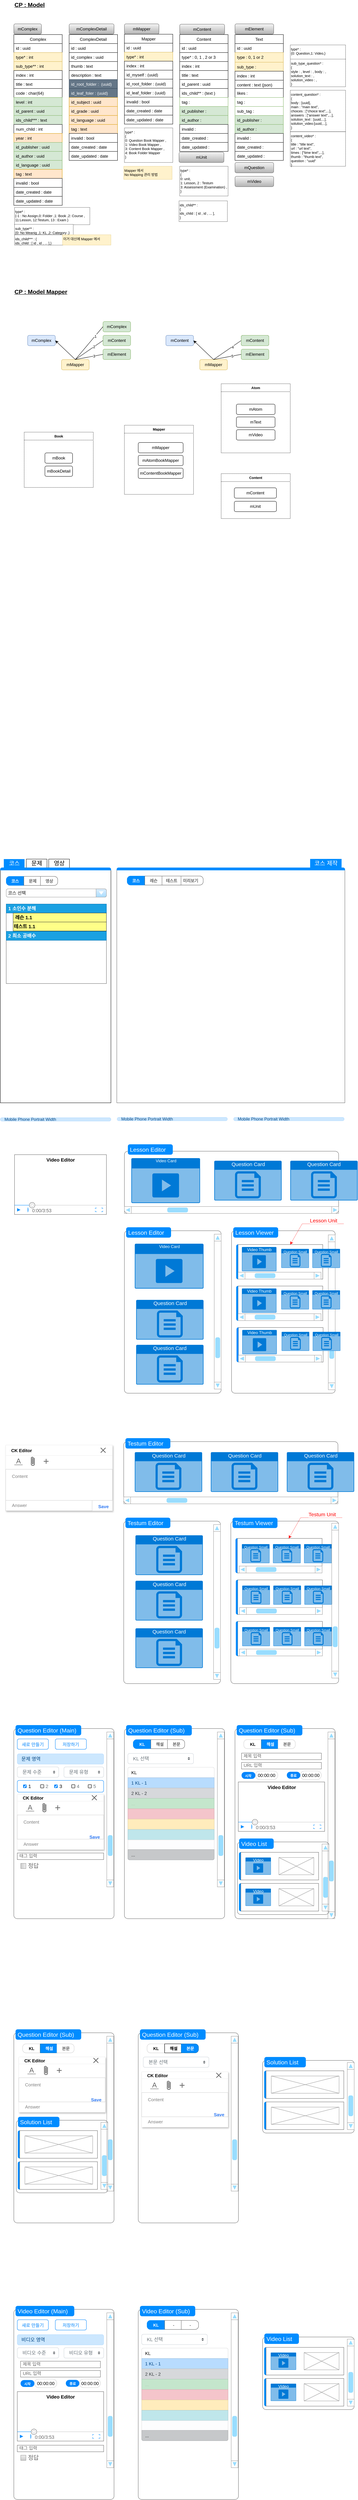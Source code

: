 <mxfile version="16.5.1" type="device"><diagram id="QwT3sRZ0rllD4G2HhQ4d" name="CP"><mxGraphModel dx="907" dy="698" grid="1" gridSize="10" guides="1" tooltips="1" connect="1" arrows="1" fold="1" page="1" pageScale="1" pageWidth="1169" pageHeight="827" math="0" shadow="0"><root><mxCell id="0"/><mxCell id="1" parent="0"/><mxCell id="L_U86F7E-zDDkCKg7nzT-2" value="Complex" style="swimlane;fontStyle=0;childLayout=stackLayout;horizontal=1;startSize=26;fillColor=none;horizontalStack=0;resizeParent=1;resizeParentMax=0;resizeLast=0;collapsible=1;marginBottom=0;" parent="1" vertex="1"><mxGeometry x="120" y="150" width="140" height="494" as="geometry"/></mxCell><mxCell id="L_U86F7E-zDDkCKg7nzT-3" value="id : uuid" style="text;strokeColor=default;fillColor=none;align=left;verticalAlign=top;spacingLeft=4;spacingRight=4;overflow=hidden;rotatable=0;points=[[0,0.5],[1,0.5]];portConstraint=eastwest;" parent="L_U86F7E-zDDkCKg7nzT-2" vertex="1"><mxGeometry y="26" width="140" height="26" as="geometry"/></mxCell><mxCell id="L_U86F7E-zDDkCKg7nzT-4" value="type* : int" style="text;strokeColor=#d6b656;fillColor=#fff2cc;align=left;verticalAlign=top;spacingLeft=4;spacingRight=4;overflow=hidden;rotatable=0;points=[[0,0.5],[1,0.5]];portConstraint=eastwest;" parent="L_U86F7E-zDDkCKg7nzT-2" vertex="1"><mxGeometry y="52" width="140" height="26" as="geometry"/></mxCell><mxCell id="y7DJ9E4AF7p7QtHRmfL7-1" value="sub_type** : int" style="text;strokeColor=#d6b656;fillColor=#fff2cc;align=left;verticalAlign=top;spacingLeft=4;spacingRight=4;overflow=hidden;rotatable=0;points=[[0,0.5],[1,0.5]];portConstraint=eastwest;" parent="L_U86F7E-zDDkCKg7nzT-2" vertex="1"><mxGeometry y="78" width="140" height="26" as="geometry"/></mxCell><mxCell id="ONGQw8aFGRkKsBSKiQLy-312" value="index : int" style="text;strokeColor=default;fillColor=none;align=left;verticalAlign=top;spacingLeft=4;spacingRight=4;overflow=hidden;rotatable=0;points=[[0,0.5],[1,0.5]];portConstraint=eastwest;" parent="L_U86F7E-zDDkCKg7nzT-2" vertex="1"><mxGeometry y="104" width="140" height="26" as="geometry"/></mxCell><mxCell id="L_U86F7E-zDDkCKg7nzT-10" value="title : text" style="text;strokeColor=default;fillColor=none;align=left;verticalAlign=top;spacingLeft=4;spacingRight=4;overflow=hidden;rotatable=0;points=[[0,0.5],[1,0.5]];portConstraint=eastwest;" parent="L_U86F7E-zDDkCKg7nzT-2" vertex="1"><mxGeometry y="130" width="140" height="26" as="geometry"/></mxCell><mxCell id="L_U86F7E-zDDkCKg7nzT-5" value="code : char(64)" style="text;strokeColor=default;fillColor=none;align=left;verticalAlign=top;spacingLeft=4;spacingRight=4;overflow=hidden;rotatable=0;points=[[0,0.5],[1,0.5]];portConstraint=eastwest;" parent="L_U86F7E-zDDkCKg7nzT-2" vertex="1"><mxGeometry y="156" width="140" height="26" as="geometry"/></mxCell><mxCell id="L_U86F7E-zDDkCKg7nzT-6" value="level : int" style="text;strokeColor=#82b366;fillColor=#d5e8d4;align=left;verticalAlign=top;spacingLeft=4;spacingRight=4;overflow=hidden;rotatable=0;points=[[0,0.5],[1,0.5]];portConstraint=eastwest;fontColor=#000000;" parent="L_U86F7E-zDDkCKg7nzT-2" vertex="1"><mxGeometry y="182" width="140" height="26" as="geometry"/></mxCell><mxCell id="L_U86F7E-zDDkCKg7nzT-7" value="id_parent : uuid" style="text;strokeColor=#82b366;fillColor=#d5e8d4;align=left;verticalAlign=top;spacingLeft=4;spacingRight=4;overflow=hidden;rotatable=0;points=[[0,0.5],[1,0.5]];portConstraint=eastwest;fontColor=#000000;" parent="L_U86F7E-zDDkCKg7nzT-2" vertex="1"><mxGeometry y="208" width="140" height="26" as="geometry"/></mxCell><mxCell id="L_U86F7E-zDDkCKg7nzT-8" value="ids_child*** : text" style="text;strokeColor=#82b366;fillColor=#d5e8d4;align=left;verticalAlign=top;spacingLeft=4;spacingRight=4;overflow=hidden;rotatable=0;points=[[0,0.5],[1,0.5]];portConstraint=eastwest;fontColor=#000000;" parent="L_U86F7E-zDDkCKg7nzT-2" vertex="1"><mxGeometry y="234" width="140" height="26" as="geometry"/></mxCell><mxCell id="L_U86F7E-zDDkCKg7nzT-9" value="num_child : int" style="text;strokeColor=default;fillColor=none;align=left;verticalAlign=top;spacingLeft=4;spacingRight=4;overflow=hidden;rotatable=0;points=[[0,0.5],[1,0.5]];portConstraint=eastwest;" parent="L_U86F7E-zDDkCKg7nzT-2" vertex="1"><mxGeometry y="260" width="140" height="26" as="geometry"/></mxCell><mxCell id="L_U86F7E-zDDkCKg7nzT-11" value="year : int" style="text;strokeColor=#d79b00;fillColor=#ffe6cc;align=left;verticalAlign=top;spacingLeft=4;spacingRight=4;overflow=hidden;rotatable=0;points=[[0,0.5],[1,0.5]];portConstraint=eastwest;" parent="L_U86F7E-zDDkCKg7nzT-2" vertex="1"><mxGeometry y="286" width="140" height="26" as="geometry"/></mxCell><mxCell id="L_U86F7E-zDDkCKg7nzT-12" value="id_publisher : uuid" style="text;strokeColor=#82b366;fillColor=#d5e8d4;align=left;verticalAlign=top;spacingLeft=4;spacingRight=4;overflow=hidden;rotatable=0;points=[[0,0.5],[1,0.5]];portConstraint=eastwest;" parent="L_U86F7E-zDDkCKg7nzT-2" vertex="1"><mxGeometry y="312" width="140" height="26" as="geometry"/></mxCell><mxCell id="L_U86F7E-zDDkCKg7nzT-13" value="id_author : uuid" style="text;strokeColor=#82b366;fillColor=#d5e8d4;align=left;verticalAlign=top;spacingLeft=4;spacingRight=4;overflow=hidden;rotatable=0;points=[[0,0.5],[1,0.5]];portConstraint=eastwest;" parent="L_U86F7E-zDDkCKg7nzT-2" vertex="1"><mxGeometry y="338" width="140" height="26" as="geometry"/></mxCell><mxCell id="y7DJ9E4AF7p7QtHRmfL7-3" value="id_language : uuid" style="text;strokeColor=#82b366;fillColor=#d5e8d4;align=left;verticalAlign=top;spacingLeft=4;spacingRight=4;overflow=hidden;rotatable=0;points=[[0,0.5],[1,0.5]];portConstraint=eastwest;" parent="L_U86F7E-zDDkCKg7nzT-2" vertex="1"><mxGeometry y="364" width="140" height="26" as="geometry"/></mxCell><mxCell id="y7DJ9E4AF7p7QtHRmfL7-4" value="tag : text" style="text;strokeColor=#d79b00;fillColor=#ffe6cc;align=left;verticalAlign=top;spacingLeft=4;spacingRight=4;overflow=hidden;rotatable=0;points=[[0,0.5],[1,0.5]];portConstraint=eastwest;" parent="L_U86F7E-zDDkCKg7nzT-2" vertex="1"><mxGeometry y="390" width="140" height="26" as="geometry"/></mxCell><mxCell id="L_U86F7E-zDDkCKg7nzT-14" value="invalid : bool" style="text;strokeColor=default;fillColor=none;align=left;verticalAlign=top;spacingLeft=4;spacingRight=4;overflow=hidden;rotatable=0;points=[[0,0.5],[1,0.5]];portConstraint=eastwest;" parent="L_U86F7E-zDDkCKg7nzT-2" vertex="1"><mxGeometry y="416" width="140" height="26" as="geometry"/></mxCell><mxCell id="L_U86F7E-zDDkCKg7nzT-15" value="date_created : date" style="text;strokeColor=default;fillColor=none;align=left;verticalAlign=top;spacingLeft=4;spacingRight=4;overflow=hidden;rotatable=0;points=[[0,0.5],[1,0.5]];portConstraint=eastwest;" parent="L_U86F7E-zDDkCKg7nzT-2" vertex="1"><mxGeometry y="442" width="140" height="26" as="geometry"/></mxCell><mxCell id="L_U86F7E-zDDkCKg7nzT-16" value="date_updated : date" style="text;strokeColor=default;fillColor=none;align=left;verticalAlign=top;spacingLeft=4;spacingRight=4;overflow=hidden;rotatable=0;points=[[0,0.5],[1,0.5]];portConstraint=eastwest;" parent="L_U86F7E-zDDkCKg7nzT-2" vertex="1"><mxGeometry y="468" width="140" height="26" as="geometry"/></mxCell><mxCell id="L_U86F7E-zDDkCKg7nzT-17" value="CP : Model" style="text;html=1;strokeColor=none;fillColor=none;align=left;verticalAlign=middle;whiteSpace=wrap;rounded=0;fontStyle=5;fontSize=17;" parent="1" vertex="1"><mxGeometry x="120" y="50" width="120" height="30" as="geometry"/></mxCell><mxCell id="L_U86F7E-zDDkCKg7nzT-19" value="mMapper" style="rounded=1;whiteSpace=wrap;html=1;fillColor=#f5f5f5;gradientColor=#b3b3b3;strokeColor=#666666;" parent="1" vertex="1"><mxGeometry x="440" y="119" width="100" height="30" as="geometry"/></mxCell><mxCell id="L_U86F7E-zDDkCKg7nzT-20" value="Mapper" style="swimlane;fontStyle=0;childLayout=stackLayout;horizontal=1;startSize=26;fillColor=none;horizontalStack=0;resizeParent=1;resizeParentMax=0;resizeLast=0;collapsible=1;marginBottom=0;" parent="1" vertex="1"><mxGeometry x="440" y="149" width="140" height="260" as="geometry"/></mxCell><mxCell id="L_U86F7E-zDDkCKg7nzT-21" value="id : uuid" style="text;strokeColor=default;fillColor=none;align=left;verticalAlign=top;spacingLeft=4;spacingRight=4;overflow=hidden;rotatable=0;points=[[0,0.5],[1,0.5]];portConstraint=eastwest;" parent="L_U86F7E-zDDkCKg7nzT-20" vertex="1"><mxGeometry y="26" width="140" height="26" as="geometry"/></mxCell><mxCell id="L_U86F7E-zDDkCKg7nzT-22" value="type* : int" style="text;strokeColor=#d6b656;fillColor=#fff2cc;align=left;verticalAlign=top;spacingLeft=4;spacingRight=4;overflow=hidden;rotatable=0;points=[[0,0.5],[1,0.5]];portConstraint=eastwest;" parent="L_U86F7E-zDDkCKg7nzT-20" vertex="1"><mxGeometry y="52" width="140" height="26" as="geometry"/></mxCell><mxCell id="CFv7iEUB1DId3i9w9z_f-2" value="index : int" style="text;strokeColor=default;fillColor=none;align=left;verticalAlign=top;spacingLeft=4;spacingRight=4;overflow=hidden;rotatable=0;points=[[0,0.5],[1,0.5]];portConstraint=eastwest;" vertex="1" parent="L_U86F7E-zDDkCKg7nzT-20"><mxGeometry y="78" width="140" height="26" as="geometry"/></mxCell><mxCell id="L_U86F7E-zDDkCKg7nzT-23" value="id_myself : (uuid)" style="text;strokeColor=default;fillColor=none;align=left;verticalAlign=top;spacingLeft=4;spacingRight=4;overflow=hidden;rotatable=0;points=[[0,0.5],[1,0.5]];portConstraint=eastwest;" parent="L_U86F7E-zDDkCKg7nzT-20" vertex="1"><mxGeometry y="104" width="140" height="26" as="geometry"/></mxCell><mxCell id="L_U86F7E-zDDkCKg7nzT-24" value="id_root_folder : (uuid)" style="text;strokeColor=default;fillColor=none;align=left;verticalAlign=top;spacingLeft=4;spacingRight=4;overflow=hidden;rotatable=0;points=[[0,0.5],[1,0.5]];portConstraint=eastwest;" parent="L_U86F7E-zDDkCKg7nzT-20" vertex="1"><mxGeometry y="130" width="140" height="26" as="geometry"/></mxCell><mxCell id="L_U86F7E-zDDkCKg7nzT-25" value="id_leaf_folder : (uuid)" style="text;strokeColor=default;fillColor=none;align=left;verticalAlign=top;spacingLeft=4;spacingRight=4;overflow=hidden;rotatable=0;points=[[0,0.5],[1,0.5]];portConstraint=eastwest;" parent="L_U86F7E-zDDkCKg7nzT-20" vertex="1"><mxGeometry y="156" width="140" height="26" as="geometry"/></mxCell><mxCell id="L_U86F7E-zDDkCKg7nzT-26" value="invalid : bool" style="text;strokeColor=default;fillColor=none;align=left;verticalAlign=top;spacingLeft=4;spacingRight=4;overflow=hidden;rotatable=0;points=[[0,0.5],[1,0.5]];portConstraint=eastwest;" parent="L_U86F7E-zDDkCKg7nzT-20" vertex="1"><mxGeometry y="182" width="140" height="26" as="geometry"/></mxCell><mxCell id="L_U86F7E-zDDkCKg7nzT-27" value="date_created : date" style="text;strokeColor=default;fillColor=none;align=left;verticalAlign=top;spacingLeft=4;spacingRight=4;overflow=hidden;rotatable=0;points=[[0,0.5],[1,0.5]];portConstraint=eastwest;" parent="L_U86F7E-zDDkCKg7nzT-20" vertex="1"><mxGeometry y="208" width="140" height="26" as="geometry"/></mxCell><mxCell id="L_U86F7E-zDDkCKg7nzT-28" value="date_updated : date" style="text;strokeColor=default;fillColor=none;align=left;verticalAlign=top;spacingLeft=4;spacingRight=4;overflow=hidden;rotatable=0;points=[[0,0.5],[1,0.5]];portConstraint=eastwest;" parent="L_U86F7E-zDDkCKg7nzT-20" vertex="1"><mxGeometry y="234" width="140" height="26" as="geometry"/></mxCell><mxCell id="L_U86F7E-zDDkCKg7nzT-29" value="&lt;font style=&quot;font-size: 10px&quot;&gt;type* : &lt;br&gt;{-1 : No Assign,0: Folder ,1: Book ,2: Course ,&lt;br&gt;11:Lesson, 12:Testum, 13 : Exam }&lt;br style=&quot;font-size: 10px&quot;&gt;&lt;/font&gt;" style="rounded=0;whiteSpace=wrap;html=1;fontSize=10;strokeColor=default;dashed=1;dashPattern=1 1;align=left;verticalAlign=top;" parent="1" vertex="1"><mxGeometry x="122" y="650" width="218" height="50" as="geometry"/></mxCell><mxCell id="L_U86F7E-zDDkCKg7nzT-30" value="mContent" style="rounded=1;whiteSpace=wrap;html=1;fillColor=#f5f5f5;gradientColor=#b3b3b3;strokeColor=#666666;" parent="1" vertex="1"><mxGeometry x="600" y="120" width="130" height="30" as="geometry"/></mxCell><mxCell id="L_U86F7E-zDDkCKg7nzT-31" value="Content" style="swimlane;fontStyle=0;childLayout=stackLayout;horizontal=1;startSize=26;fillColor=none;horizontalStack=0;resizeParent=1;resizeParentMax=0;resizeLast=0;collapsible=1;marginBottom=0;" parent="1" vertex="1"><mxGeometry x="600" y="150" width="140" height="338" as="geometry"/></mxCell><mxCell id="L_U86F7E-zDDkCKg7nzT-32" value="id : uuid" style="text;strokeColor=default;fillColor=none;align=left;verticalAlign=top;spacingLeft=4;spacingRight=4;overflow=hidden;rotatable=0;points=[[0,0.5],[1,0.5]];portConstraint=eastwest;" parent="L_U86F7E-zDDkCKg7nzT-31" vertex="1"><mxGeometry y="26" width="140" height="26" as="geometry"/></mxCell><mxCell id="L_U86F7E-zDDkCKg7nzT-33" value="type* : 0, 1 , 2 or 3" style="text;strokeColor=default;fillColor=none;align=left;verticalAlign=top;spacingLeft=4;spacingRight=4;overflow=hidden;rotatable=0;points=[[0,0.5],[1,0.5]];portConstraint=eastwest;" parent="L_U86F7E-zDDkCKg7nzT-31" vertex="1"><mxGeometry y="52" width="140" height="26" as="geometry"/></mxCell><mxCell id="CFv7iEUB1DId3i9w9z_f-1" value="index : int" style="text;strokeColor=default;fillColor=none;align=left;verticalAlign=top;spacingLeft=4;spacingRight=4;overflow=hidden;rotatable=0;points=[[0,0.5],[1,0.5]];portConstraint=eastwest;" vertex="1" parent="L_U86F7E-zDDkCKg7nzT-31"><mxGeometry y="78" width="140" height="26" as="geometry"/></mxCell><mxCell id="L_U86F7E-zDDkCKg7nzT-34" value="title : text" style="text;strokeColor=default;fillColor=none;align=left;verticalAlign=top;spacingLeft=4;spacingRight=4;overflow=hidden;rotatable=0;points=[[0,0.5],[1,0.5]];portConstraint=eastwest;" parent="L_U86F7E-zDDkCKg7nzT-31" vertex="1"><mxGeometry y="104" width="140" height="26" as="geometry"/></mxCell><mxCell id="L_U86F7E-zDDkCKg7nzT-35" value="id_parent : uuid" style="text;strokeColor=default;fillColor=none;align=left;verticalAlign=top;spacingLeft=4;spacingRight=4;overflow=hidden;rotatable=0;points=[[0,0.5],[1,0.5]];portConstraint=eastwest;" parent="L_U86F7E-zDDkCKg7nzT-31" vertex="1"><mxGeometry y="130" width="140" height="26" as="geometry"/></mxCell><mxCell id="L_U86F7E-zDDkCKg7nzT-36" value="ids_child** : (text )" style="text;strokeColor=default;fillColor=none;align=left;verticalAlign=top;spacingLeft=4;spacingRight=4;overflow=hidden;rotatable=0;points=[[0,0.5],[1,0.5]];portConstraint=eastwest;" parent="L_U86F7E-zDDkCKg7nzT-31" vertex="1"><mxGeometry y="156" width="140" height="26" as="geometry"/></mxCell><mxCell id="L_U86F7E-zDDkCKg7nzT-37" value="tag : " style="text;strokeColor=#82b366;fillColor=none;align=left;verticalAlign=top;spacingLeft=4;spacingRight=4;overflow=hidden;rotatable=0;points=[[0,0.5],[1,0.5]];portConstraint=eastwest;" parent="L_U86F7E-zDDkCKg7nzT-31" vertex="1"><mxGeometry y="182" width="140" height="26" as="geometry"/></mxCell><mxCell id="L_U86F7E-zDDkCKg7nzT-38" value="id_publisher :" style="text;strokeColor=#82b366;fillColor=#d5e8d4;align=left;verticalAlign=top;spacingLeft=4;spacingRight=4;overflow=hidden;rotatable=0;points=[[0,0.5],[1,0.5]];portConstraint=eastwest;" parent="L_U86F7E-zDDkCKg7nzT-31" vertex="1"><mxGeometry y="208" width="140" height="26" as="geometry"/></mxCell><mxCell id="L_U86F7E-zDDkCKg7nzT-39" value="id_author :" style="text;strokeColor=#82b366;fillColor=#d5e8d4;align=left;verticalAlign=top;spacingLeft=4;spacingRight=4;overflow=hidden;rotatable=0;points=[[0,0.5],[1,0.5]];portConstraint=eastwest;" parent="L_U86F7E-zDDkCKg7nzT-31" vertex="1"><mxGeometry y="234" width="140" height="26" as="geometry"/></mxCell><mxCell id="L_U86F7E-zDDkCKg7nzT-40" value="invalid :" style="text;strokeColor=default;fillColor=none;align=left;verticalAlign=top;spacingLeft=4;spacingRight=4;overflow=hidden;rotatable=0;points=[[0,0.5],[1,0.5]];portConstraint=eastwest;" parent="L_U86F7E-zDDkCKg7nzT-31" vertex="1"><mxGeometry y="260" width="140" height="26" as="geometry"/></mxCell><mxCell id="L_U86F7E-zDDkCKg7nzT-41" value="date_created :" style="text;strokeColor=default;fillColor=none;align=left;verticalAlign=top;spacingLeft=4;spacingRight=4;overflow=hidden;rotatable=0;points=[[0,0.5],[1,0.5]];portConstraint=eastwest;" parent="L_U86F7E-zDDkCKg7nzT-31" vertex="1"><mxGeometry y="286" width="140" height="26" as="geometry"/></mxCell><mxCell id="L_U86F7E-zDDkCKg7nzT-42" value="date_updated :" style="text;strokeColor=default;fillColor=none;align=left;verticalAlign=top;spacingLeft=4;spacingRight=4;overflow=hidden;rotatable=0;points=[[0,0.5],[1,0.5]];portConstraint=eastwest;" parent="L_U86F7E-zDDkCKg7nzT-31" vertex="1"><mxGeometry y="312" width="140" height="26" as="geometry"/></mxCell><mxCell id="L_U86F7E-zDDkCKg7nzT-44" value="Text" style="swimlane;fontStyle=0;childLayout=stackLayout;horizontal=1;startSize=26;fillColor=none;horizontalStack=0;resizeParent=1;resizeParentMax=0;resizeLast=0;collapsible=1;marginBottom=0;" parent="1" vertex="1"><mxGeometry x="760" y="150" width="140" height="364" as="geometry"/></mxCell><mxCell id="L_U86F7E-zDDkCKg7nzT-45" value="id : uuid" style="text;strokeColor=default;fillColor=none;align=left;verticalAlign=top;spacingLeft=4;spacingRight=4;overflow=hidden;rotatable=0;points=[[0,0.5],[1,0.5]];portConstraint=eastwest;" parent="L_U86F7E-zDDkCKg7nzT-44" vertex="1"><mxGeometry y="26" width="140" height="26" as="geometry"/></mxCell><mxCell id="L_U86F7E-zDDkCKg7nzT-46" value="type : 0, 1 or 2" style="text;strokeColor=#d6b656;fillColor=#fff2cc;align=left;verticalAlign=top;spacingLeft=4;spacingRight=4;overflow=hidden;rotatable=0;points=[[0,0.5],[1,0.5]];portConstraint=eastwest;" parent="L_U86F7E-zDDkCKg7nzT-44" vertex="1"><mxGeometry y="52" width="140" height="28" as="geometry"/></mxCell><mxCell id="L_U86F7E-zDDkCKg7nzT-47" value="sub_type :" style="text;strokeColor=#d6b656;fillColor=#fff2cc;align=left;verticalAlign=top;spacingLeft=4;spacingRight=4;overflow=hidden;rotatable=0;points=[[0,0.5],[1,0.5]];portConstraint=eastwest;" parent="L_U86F7E-zDDkCKg7nzT-44" vertex="1"><mxGeometry y="80" width="140" height="26" as="geometry"/></mxCell><mxCell id="CFv7iEUB1DId3i9w9z_f-3" value="index : int" style="text;strokeColor=default;fillColor=none;align=left;verticalAlign=top;spacingLeft=4;spacingRight=4;overflow=hidden;rotatable=0;points=[[0,0.5],[1,0.5]];portConstraint=eastwest;" vertex="1" parent="L_U86F7E-zDDkCKg7nzT-44"><mxGeometry y="106" width="140" height="26" as="geometry"/></mxCell><mxCell id="L_U86F7E-zDDkCKg7nzT-48" value="content : text (json)" style="text;strokeColor=default;fillColor=none;align=left;verticalAlign=top;spacingLeft=4;spacingRight=4;overflow=hidden;rotatable=0;points=[[0,0.5],[1,0.5]];portConstraint=eastwest;" parent="L_U86F7E-zDDkCKg7nzT-44" vertex="1"><mxGeometry y="132" width="140" height="24" as="geometry"/></mxCell><mxCell id="L_U86F7E-zDDkCKg7nzT-49" value="likes :" style="text;strokeColor=default;fillColor=none;align=left;verticalAlign=top;spacingLeft=4;spacingRight=4;overflow=hidden;rotatable=0;points=[[0,0.5],[1,0.5]];portConstraint=eastwest;" parent="L_U86F7E-zDDkCKg7nzT-44" vertex="1"><mxGeometry y="156" width="140" height="26" as="geometry"/></mxCell><mxCell id="L_U86F7E-zDDkCKg7nzT-50" value="tag : " style="text;strokeColor=#82b366;fillColor=none;align=left;verticalAlign=top;spacingLeft=4;spacingRight=4;overflow=hidden;rotatable=0;points=[[0,0.5],[1,0.5]];portConstraint=eastwest;" parent="L_U86F7E-zDDkCKg7nzT-44" vertex="1"><mxGeometry y="182" width="140" height="26" as="geometry"/></mxCell><mxCell id="L_U86F7E-zDDkCKg7nzT-51" value="sub_tag :  " style="text;strokeColor=#82b366;fillColor=none;align=left;verticalAlign=top;spacingLeft=4;spacingRight=4;overflow=hidden;rotatable=0;points=[[0,0.5],[1,0.5]];portConstraint=eastwest;" parent="L_U86F7E-zDDkCKg7nzT-44" vertex="1"><mxGeometry y="208" width="140" height="26" as="geometry"/></mxCell><mxCell id="L_U86F7E-zDDkCKg7nzT-52" value="id_publisher :" style="text;strokeColor=#82b366;fillColor=#d5e8d4;align=left;verticalAlign=top;spacingLeft=4;spacingRight=4;overflow=hidden;rotatable=0;points=[[0,0.5],[1,0.5]];portConstraint=eastwest;" parent="L_U86F7E-zDDkCKg7nzT-44" vertex="1"><mxGeometry y="234" width="140" height="26" as="geometry"/></mxCell><mxCell id="L_U86F7E-zDDkCKg7nzT-53" value="id_author :" style="text;strokeColor=#82b366;fillColor=#d5e8d4;align=left;verticalAlign=top;spacingLeft=4;spacingRight=4;overflow=hidden;rotatable=0;points=[[0,0.5],[1,0.5]];portConstraint=eastwest;" parent="L_U86F7E-zDDkCKg7nzT-44" vertex="1"><mxGeometry y="260" width="140" height="26" as="geometry"/></mxCell><mxCell id="L_U86F7E-zDDkCKg7nzT-54" value="invalid :" style="text;strokeColor=default;fillColor=none;align=left;verticalAlign=top;spacingLeft=4;spacingRight=4;overflow=hidden;rotatable=0;points=[[0,0.5],[1,0.5]];portConstraint=eastwest;" parent="L_U86F7E-zDDkCKg7nzT-44" vertex="1"><mxGeometry y="286" width="140" height="26" as="geometry"/></mxCell><mxCell id="L_U86F7E-zDDkCKg7nzT-55" value="date_created :" style="text;strokeColor=default;fillColor=none;align=left;verticalAlign=top;spacingLeft=4;spacingRight=4;overflow=hidden;rotatable=0;points=[[0,0.5],[1,0.5]];portConstraint=eastwest;" parent="L_U86F7E-zDDkCKg7nzT-44" vertex="1"><mxGeometry y="312" width="140" height="26" as="geometry"/></mxCell><mxCell id="L_U86F7E-zDDkCKg7nzT-56" value="date_updated :" style="text;strokeColor=default;fillColor=none;align=left;verticalAlign=top;spacingLeft=4;spacingRight=4;overflow=hidden;rotatable=0;points=[[0,0.5],[1,0.5]];portConstraint=eastwest;" parent="L_U86F7E-zDDkCKg7nzT-44" vertex="1"><mxGeometry y="338" width="140" height="26" as="geometry"/></mxCell><mxCell id="L_U86F7E-zDDkCKg7nzT-57" value="Content" style="swimlane;dashed=1;dashPattern=1 1;fontSize=10;strokeColor=default;" parent="1" vertex="1"><mxGeometry x="720" y="1420" width="200" height="130" as="geometry"/></mxCell><mxCell id="L_U86F7E-zDDkCKg7nzT-58" value="mContent" style="rounded=1;whiteSpace=wrap;html=1;" parent="L_U86F7E-zDDkCKg7nzT-57" vertex="1"><mxGeometry x="38" y="41" width="122" height="30" as="geometry"/></mxCell><mxCell id="L_U86F7E-zDDkCKg7nzT-59" value="mUnit" style="rounded=1;whiteSpace=wrap;html=1;" parent="L_U86F7E-zDDkCKg7nzT-57" vertex="1"><mxGeometry x="38" y="80" width="122" height="30" as="geometry"/></mxCell><mxCell id="L_U86F7E-zDDkCKg7nzT-60" value="Mapper" style="swimlane;dashed=1;dashPattern=1 1;fontSize=10;strokeColor=default;" parent="1" vertex="1"><mxGeometry x="440" y="1280" width="200" height="200" as="geometry"/></mxCell><mxCell id="L_U86F7E-zDDkCKg7nzT-61" value="mContentBookMapper" style="rounded=1;whiteSpace=wrap;html=1;" parent="L_U86F7E-zDDkCKg7nzT-60" vertex="1"><mxGeometry x="40" y="124" width="130" height="30" as="geometry"/></mxCell><mxCell id="L_U86F7E-zDDkCKg7nzT-62" value="mAtomBookMapper" style="rounded=1;whiteSpace=wrap;html=1;" parent="L_U86F7E-zDDkCKg7nzT-60" vertex="1"><mxGeometry x="40" y="87" width="130" height="30" as="geometry"/></mxCell><mxCell id="L_U86F7E-zDDkCKg7nzT-63" value="mMapper" style="rounded=1;whiteSpace=wrap;html=1;" parent="L_U86F7E-zDDkCKg7nzT-60" vertex="1"><mxGeometry x="40" y="50" width="130" height="30" as="geometry"/></mxCell><mxCell id="L_U86F7E-zDDkCKg7nzT-64" value="Atom" style="swimlane;dashed=1;dashPattern=1 1;fontSize=10;strokeColor=default;" parent="1" vertex="1"><mxGeometry x="720" y="1160" width="200" height="200" as="geometry"/></mxCell><mxCell id="L_U86F7E-zDDkCKg7nzT-65" value="mText" style="rounded=1;whiteSpace=wrap;html=1;" parent="L_U86F7E-zDDkCKg7nzT-64" vertex="1"><mxGeometry x="44" y="96" width="112" height="30" as="geometry"/></mxCell><mxCell id="L_U86F7E-zDDkCKg7nzT-66" value="mVideo" style="rounded=1;whiteSpace=wrap;html=1;" parent="L_U86F7E-zDDkCKg7nzT-64" vertex="1"><mxGeometry x="44" y="133" width="112" height="30" as="geometry"/></mxCell><mxCell id="L_U86F7E-zDDkCKg7nzT-67" value="mAtom" style="rounded=1;whiteSpace=wrap;html=1;" parent="L_U86F7E-zDDkCKg7nzT-64" vertex="1"><mxGeometry x="44" y="59" width="112" height="30" as="geometry"/></mxCell><mxCell id="L_U86F7E-zDDkCKg7nzT-68" value="ComplexDetail" style="swimlane;fontStyle=0;childLayout=stackLayout;horizontal=1;startSize=26;fillColor=none;horizontalStack=0;resizeParent=1;resizeParentMax=0;resizeLast=0;collapsible=1;marginBottom=0;" parent="1" vertex="1"><mxGeometry x="280" y="150" width="140" height="364" as="geometry"><mxRectangle x="120" y="580" width="90" height="26" as="alternateBounds"/></mxGeometry></mxCell><mxCell id="L_U86F7E-zDDkCKg7nzT-69" value="id : uuid" style="text;strokeColor=default;fillColor=none;align=left;verticalAlign=top;spacingLeft=4;spacingRight=4;overflow=hidden;rotatable=0;points=[[0,0.5],[1,0.5]];portConstraint=eastwest;" parent="L_U86F7E-zDDkCKg7nzT-68" vertex="1"><mxGeometry y="26" width="140" height="26" as="geometry"/></mxCell><mxCell id="L_U86F7E-zDDkCKg7nzT-70" value="id_complex : uuid" style="text;strokeColor=default;fillColor=none;align=left;verticalAlign=top;spacingLeft=4;spacingRight=4;overflow=hidden;rotatable=0;points=[[0,0.5],[1,0.5]];portConstraint=eastwest;" parent="L_U86F7E-zDDkCKg7nzT-68" vertex="1"><mxGeometry y="52" width="140" height="26" as="geometry"/></mxCell><mxCell id="L_U86F7E-zDDkCKg7nzT-72" value="thumb : text" style="text;strokeColor=default;fillColor=none;align=left;verticalAlign=top;spacingLeft=4;spacingRight=4;overflow=hidden;rotatable=0;points=[[0,0.5],[1,0.5]];portConstraint=eastwest;" parent="L_U86F7E-zDDkCKg7nzT-68" vertex="1"><mxGeometry y="78" width="140" height="26" as="geometry"/></mxCell><mxCell id="L_U86F7E-zDDkCKg7nzT-73" value="description : text" style="text;strokeColor=default;fillColor=none;align=left;verticalAlign=top;spacingLeft=4;spacingRight=4;overflow=hidden;rotatable=0;points=[[0,0.5],[1,0.5]];portConstraint=eastwest;" parent="L_U86F7E-zDDkCKg7nzT-68" vertex="1"><mxGeometry y="104" width="140" height="26" as="geometry"/></mxCell><mxCell id="L_U86F7E-zDDkCKg7nzT-77" value="id_root_folder :  (uuid)" style="text;strokeColor=#314354;fillColor=#647687;align=left;verticalAlign=top;spacingLeft=4;spacingRight=4;overflow=hidden;rotatable=0;points=[[0,0.5],[1,0.5]];portConstraint=eastwest;fontColor=#ffffff;" parent="L_U86F7E-zDDkCKg7nzT-68" vertex="1"><mxGeometry y="130" width="140" height="26" as="geometry"/></mxCell><mxCell id="L_U86F7E-zDDkCKg7nzT-78" value="id_leaf_foler : (uuid)" style="text;strokeColor=#314354;fillColor=#647687;align=left;verticalAlign=top;spacingLeft=4;spacingRight=4;overflow=hidden;rotatable=0;points=[[0,0.5],[1,0.5]];portConstraint=eastwest;fontColor=#ffffff;" parent="L_U86F7E-zDDkCKg7nzT-68" vertex="1"><mxGeometry y="156" width="140" height="26" as="geometry"/></mxCell><mxCell id="L_U86F7E-zDDkCKg7nzT-79" value="id_subject : uuid" style="text;strokeColor=#d79b00;fillColor=#ffe6cc;align=left;verticalAlign=top;spacingLeft=4;spacingRight=4;overflow=hidden;rotatable=0;points=[[0,0.5],[1,0.5]];portConstraint=eastwest;" parent="L_U86F7E-zDDkCKg7nzT-68" vertex="1"><mxGeometry y="182" width="140" height="26" as="geometry"/></mxCell><mxCell id="L_U86F7E-zDDkCKg7nzT-80" value="id_grade : uuid" style="text;strokeColor=#d79b00;fillColor=#ffe6cc;align=left;verticalAlign=top;spacingLeft=4;spacingRight=4;overflow=hidden;rotatable=0;points=[[0,0.5],[1,0.5]];portConstraint=eastwest;" parent="L_U86F7E-zDDkCKg7nzT-68" vertex="1"><mxGeometry y="208" width="140" height="26" as="geometry"/></mxCell><mxCell id="L_U86F7E-zDDkCKg7nzT-81" value="id_language : uuid" style="text;strokeColor=#d79b00;fillColor=#ffe6cc;align=left;verticalAlign=top;spacingLeft=4;spacingRight=4;overflow=hidden;rotatable=0;points=[[0,0.5],[1,0.5]];portConstraint=eastwest;" parent="L_U86F7E-zDDkCKg7nzT-68" vertex="1"><mxGeometry y="234" width="140" height="26" as="geometry"/></mxCell><mxCell id="L_U86F7E-zDDkCKg7nzT-82" value="tag : text" style="text;strokeColor=#d79b00;fillColor=#ffe6cc;align=left;verticalAlign=top;spacingLeft=4;spacingRight=4;overflow=hidden;rotatable=0;points=[[0,0.5],[1,0.5]];portConstraint=eastwest;" parent="L_U86F7E-zDDkCKg7nzT-68" vertex="1"><mxGeometry y="260" width="140" height="26" as="geometry"/></mxCell><mxCell id="L_U86F7E-zDDkCKg7nzT-83" value="invalid : bool" style="text;strokeColor=default;fillColor=none;align=left;verticalAlign=top;spacingLeft=4;spacingRight=4;overflow=hidden;rotatable=0;points=[[0,0.5],[1,0.5]];portConstraint=eastwest;" parent="L_U86F7E-zDDkCKg7nzT-68" vertex="1"><mxGeometry y="286" width="140" height="26" as="geometry"/></mxCell><mxCell id="L_U86F7E-zDDkCKg7nzT-84" value="date_created : date" style="text;strokeColor=default;fillColor=none;align=left;verticalAlign=top;spacingLeft=4;spacingRight=4;overflow=hidden;rotatable=0;points=[[0,0.5],[1,0.5]];portConstraint=eastwest;" parent="L_U86F7E-zDDkCKg7nzT-68" vertex="1"><mxGeometry y="312" width="140" height="26" as="geometry"/></mxCell><mxCell id="L_U86F7E-zDDkCKg7nzT-85" value="date_updated : date" style="text;strokeColor=default;fillColor=none;align=left;verticalAlign=top;spacingLeft=4;spacingRight=4;overflow=hidden;rotatable=0;points=[[0,0.5],[1,0.5]];portConstraint=eastwest;" parent="L_U86F7E-zDDkCKg7nzT-68" vertex="1"><mxGeometry y="338" width="140" height="26" as="geometry"/></mxCell><mxCell id="L_U86F7E-zDDkCKg7nzT-86" value="&lt;font style=&quot;font-size: 10px&quot;&gt;type* : &lt;br&gt;{&lt;br&gt;0: Question Book Mapper , &lt;br&gt;1: Video Book Mapper , &lt;br&gt;3: Content Book Mapper ,&lt;br&gt;4: Book Folder Mapper&lt;br&gt;}&lt;br style=&quot;font-size: 10px&quot;&gt;&lt;/font&gt;" style="rounded=0;whiteSpace=wrap;html=1;fontSize=10;strokeColor=default;dashed=1;dashPattern=1 1;align=left;verticalAlign=top;" parent="1" vertex="1"><mxGeometry x="440" y="420" width="140" height="100" as="geometry"/></mxCell><mxCell id="L_U86F7E-zDDkCKg7nzT-87" value="&lt;font style=&quot;font-size: 10px&quot;&gt;Mapper 에서&lt;br&gt;No Mapping 관리 방법&amp;nbsp;&lt;br style=&quot;font-size: 10px&quot;&gt;&lt;/font&gt;" style="rounded=0;whiteSpace=wrap;html=1;fontSize=10;strokeColor=#d6b656;dashed=1;dashPattern=1 1;align=left;verticalAlign=top;fillColor=#fff2cc;" parent="1" vertex="1"><mxGeometry x="438" y="531" width="140" height="38" as="geometry"/></mxCell><mxCell id="L_U86F7E-zDDkCKg7nzT-88" value="mQuestion" style="rounded=1;whiteSpace=wrap;html=1;fillColor=#f5f5f5;gradientColor=#b3b3b3;strokeColor=#666666;" parent="1" vertex="1"><mxGeometry x="760" y="520" width="112" height="30" as="geometry"/></mxCell><mxCell id="L_U86F7E-zDDkCKg7nzT-89" value="mVideo" style="rounded=1;whiteSpace=wrap;html=1;fillColor=#f5f5f5;gradientColor=#b3b3b3;strokeColor=#666666;" parent="1" vertex="1"><mxGeometry x="760" y="560" width="112" height="30" as="geometry"/></mxCell><mxCell id="L_U86F7E-zDDkCKg7nzT-90" value="&lt;font style=&quot;font-size: 10px&quot;&gt;sub_type_question* : &lt;br&gt;{&lt;br&gt;style : , level : , body : ,&lt;br&gt;solution_text : ,&lt;br&gt;solution_video : ,&amp;nbsp;&lt;br&gt;}&lt;br style=&quot;font-size: 10px&quot;&gt;&lt;/font&gt;" style="rounded=0;whiteSpace=wrap;html=1;fontSize=10;strokeColor=default;dashed=1;dashPattern=1 1;align=left;verticalAlign=top;" parent="1" vertex="1"><mxGeometry x="920" y="221" width="160" height="80" as="geometry"/></mxCell><mxCell id="L_U86F7E-zDDkCKg7nzT-91" value="&lt;font style=&quot;font-size: 10px&quot;&gt;type* : &lt;br&gt;{&lt;br&gt;0: unit, &lt;br&gt;1: Lesson, 2 : Testum&lt;br&gt;3: Assessment (Examination) ,&lt;br&gt;}&lt;br style=&quot;font-size: 10px&quot;&gt;&lt;/font&gt;" style="rounded=0;whiteSpace=wrap;html=1;fontSize=10;strokeColor=default;dashed=1;dashPattern=1 1;align=left;verticalAlign=top;" parent="1" vertex="1"><mxGeometry x="600" y="531" width="140" height="86" as="geometry"/></mxCell><mxCell id="L_U86F7E-zDDkCKg7nzT-92" value="&lt;font style=&quot;font-size: 10px&quot;&gt;content_question* : &lt;br&gt;{&lt;br&gt;&lt;span&gt;body : [uuid],&lt;/span&gt;&lt;br style=&quot;padding: 0px ; margin: 0px&quot;&gt;&lt;span&gt;main : &quot;main text&quot;,&lt;/span&gt;&lt;br style=&quot;padding: 0px ; margin: 0px&quot;&gt;&lt;span&gt;choices : [&quot;choice text&quot;,...],&lt;/span&gt;&lt;br style=&quot;padding: 0px ; margin: 0px&quot;&gt;&lt;span&gt;answers : [&quot;answer text&quot;,...],&lt;/span&gt;&lt;br style=&quot;padding: 0px ; margin: 0px&quot;&gt;&lt;span&gt;solution_text : [uuid,...],&lt;/span&gt;&lt;br style=&quot;padding: 0px ; margin: 0px&quot;&gt;&lt;span&gt;solution_video:[uuid,...],&lt;br&gt;&lt;/span&gt;}&lt;br style=&quot;font-size: 10px&quot;&gt;&lt;/font&gt;" style="rounded=0;whiteSpace=wrap;html=1;fontSize=10;strokeColor=default;dashed=1;dashPattern=1 1;align=left;verticalAlign=top;" parent="1" vertex="1"><mxGeometry x="920" y="311" width="160" height="120" as="geometry"/></mxCell><mxCell id="L_U86F7E-zDDkCKg7nzT-93" value="&lt;font style=&quot;font-size: 10px&quot;&gt;content_video* : &lt;br&gt;{&lt;br&gt;title : &quot;title text&quot;,&lt;br style=&quot;padding: 0px ; margin: 0px&quot;&gt;&lt;span&gt;url : &quot;url text&quot;,&lt;/span&gt;&lt;br style=&quot;padding: 0px ; margin: 0px&quot;&gt;&lt;span&gt;times : [&quot;time text&quot;,...],&lt;/span&gt;&lt;br style=&quot;padding: 0px ; margin: 0px&quot;&gt;&lt;span&gt;thumb : &quot;thumb text&quot;,&lt;/span&gt;&lt;br style=&quot;padding: 0px ; margin: 0px&quot;&gt;question : &quot;uuid&quot;&lt;br&gt;}&lt;br style=&quot;font-size: 10px&quot;&gt;&lt;/font&gt;" style="rounded=0;whiteSpace=wrap;html=1;fontSize=10;strokeColor=default;dashed=1;dashPattern=1 1;align=left;verticalAlign=top;" parent="1" vertex="1"><mxGeometry x="920" y="431" width="160" height="100" as="geometry"/></mxCell><mxCell id="L_U86F7E-zDDkCKg7nzT-94" value="&lt;font style=&quot;font-size: 10px&quot;&gt;type* : &lt;br&gt;{0: Question,1: Video,}&lt;br style=&quot;font-size: 10px&quot;&gt;&lt;/font&gt;" style="rounded=0;whiteSpace=wrap;html=1;fontSize=10;strokeColor=default;dashed=1;dashPattern=1 1;align=left;verticalAlign=top;" parent="1" vertex="1"><mxGeometry x="920" y="180" width="160" height="41" as="geometry"/></mxCell><mxCell id="L_U86F7E-zDDkCKg7nzT-95" value="Book" style="swimlane;dashed=1;dashPattern=1 1;fontSize=10;strokeColor=default;" parent="1" vertex="1"><mxGeometry x="150" y="1300" width="200" height="160" as="geometry"/></mxCell><mxCell id="L_U86F7E-zDDkCKg7nzT-96" value="mBook" style="rounded=1;whiteSpace=wrap;html=1;" parent="L_U86F7E-zDDkCKg7nzT-95" vertex="1"><mxGeometry x="60" y="60" width="80" height="30" as="geometry"/></mxCell><mxCell id="L_U86F7E-zDDkCKg7nzT-97" value="mBookDetail" style="rounded=1;whiteSpace=wrap;html=1;" parent="L_U86F7E-zDDkCKg7nzT-95" vertex="1"><mxGeometry x="60" y="98" width="80" height="30" as="geometry"/></mxCell><mxCell id="L_U86F7E-zDDkCKg7nzT-98" value="CP : Model Mapper" style="text;html=1;strokeColor=none;fillColor=none;align=left;verticalAlign=middle;whiteSpace=wrap;rounded=0;fontStyle=5;fontSize=17;" parent="1" vertex="1"><mxGeometry x="120" y="880" width="200" height="30" as="geometry"/></mxCell><mxCell id="L_U86F7E-zDDkCKg7nzT-99" value="mUnit" style="rounded=1;whiteSpace=wrap;html=1;fillColor=#f5f5f5;gradientColor=#b3b3b3;strokeColor=#666666;" parent="1" vertex="1"><mxGeometry x="598" y="490" width="130" height="30" as="geometry"/></mxCell><mxCell id="JADm8I9M5FOQ43C2BHxh-1" value="" style="strokeWidth=1;shadow=0;dashed=0;align=center;html=1;shape=mxgraph.mockup.containers.marginRect2;rectMarginTop=32;strokeColor=default;gradientColor=none;recursiveResize=0;fontSize=11;" parent="1" vertex="1"><mxGeometry x="81" y="2535" width="320" height="705" as="geometry"/></mxCell><mxCell id="JADm8I9M5FOQ43C2BHxh-2" value="코스" style="strokeWidth=1;shadow=0;dashed=0;align=center;html=1;shape=mxgraph.mockup.containers.rrect;rSize=0;fontSize=17;gradientColor=none;fillColor=#008CFF;fontColor=#FFFFFF;strokeColor=none;" parent="JADm8I9M5FOQ43C2BHxh-1" vertex="1"><mxGeometry width="60" height="25" relative="1" as="geometry"><mxPoint x="10" as="offset"/></mxGeometry></mxCell><mxCell id="JADm8I9M5FOQ43C2BHxh-3" value="문제" style="strokeWidth=1;shadow=0;dashed=0;align=center;html=1;shape=mxgraph.mockup.containers.rrect;rSize=0;fontSize=17;fontColor=#000000;strokeColor=#000000;fillColor=none;" parent="JADm8I9M5FOQ43C2BHxh-1" vertex="1"><mxGeometry width="60" height="25" relative="1" as="geometry"><mxPoint x="75" as="offset"/></mxGeometry></mxCell><mxCell id="JADm8I9M5FOQ43C2BHxh-4" value="영상" style="strokeWidth=1;shadow=0;dashed=0;align=center;html=1;shape=mxgraph.mockup.containers.rrect;rSize=0;fontSize=17;gradientColor=none;strokeColor=#000000;" parent="JADm8I9M5FOQ43C2BHxh-1" vertex="1"><mxGeometry width="60" height="25" relative="1" as="geometry"><mxPoint x="140" as="offset"/></mxGeometry></mxCell><mxCell id="JADm8I9M5FOQ43C2BHxh-5" value="" style="strokeWidth=1;shadow=0;dashed=0;align=center;html=1;shape=mxgraph.mockup.containers.topButton;rSize=5;strokeColor=#008cff;fillColor=#008cff;gradientColor=none;resizeWidth=1;movable=0;deletable=1;" parent="JADm8I9M5FOQ43C2BHxh-1" vertex="1"><mxGeometry width="320" height="7" relative="1" as="geometry"><mxPoint y="25" as="offset"/></mxGeometry></mxCell><mxCell id="JADm8I9M5FOQ43C2BHxh-11" value="코스 선택" style="strokeWidth=1;shadow=0;dashed=0;align=center;html=1;shape=mxgraph.mockup.forms.comboBox;strokeColor=#999999;fillColor=#ddeeff;align=left;fillColor2=#aaddff;mainText=;fontColor=#666666;fontSize=13;spacingLeft=3;fontStyle=1" parent="JADm8I9M5FOQ43C2BHxh-1" vertex="1"><mxGeometry x="17" y="86.18" width="290" height="23.82" as="geometry"/></mxCell><mxCell id="JADm8I9M5FOQ43C2BHxh-17" value="" style="strokeWidth=1;shadow=0;dashed=0;align=center;html=1;shape=mxgraph.mockup.containers.rrect;rSize=0;strokeColor=#666666;fontColor=#000000;fillColor=none;recursiveResize=0;" parent="JADm8I9M5FOQ43C2BHxh-1" vertex="1"><mxGeometry x="17" y="130" width="290" height="230" as="geometry"/></mxCell><mxCell id="JADm8I9M5FOQ43C2BHxh-18" value="&lt;font style=&quot;font-size: 14px&quot;&gt;&amp;nbsp;1 소인수 분해&lt;/font&gt;" style="strokeColor=#006EAF;fillColor=#1ba1e2;strokeWidth=1;shadow=0;dashed=0;align=left;html=1;shape=mxgraph.mockup.containers.rrect;rSize=0;fontSize=17;fontStyle=1;resizeWidth=1;fontColor=#ffffff;" parent="JADm8I9M5FOQ43C2BHxh-17" vertex="1"><mxGeometry width="290" height="26" relative="1" as="geometry"/></mxCell><mxCell id="JADm8I9M5FOQ43C2BHxh-19" value="&lt;font style=&quot;font-size: 14px&quot;&gt;&amp;nbsp;레슨 1.1&lt;/font&gt;" style="strokeColor=#36393d;fillColor=#ffff88;strokeWidth=1;shadow=0;dashed=0;align=left;html=1;shape=mxgraph.mockup.containers.rrect;rSize=0;fontSize=17;fontStyle=1;resizeWidth=1;" parent="JADm8I9M5FOQ43C2BHxh-17" vertex="1"><mxGeometry width="270" height="26" relative="1" as="geometry"><mxPoint x="20" y="26" as="offset"/></mxGeometry></mxCell><mxCell id="JADm8I9M5FOQ43C2BHxh-20" value="&lt;font style=&quot;font-size: 14px&quot;&gt;테스트 1.1&lt;/font&gt;" style="strokeWidth=1;shadow=0;dashed=0;align=left;html=1;shape=mxgraph.mockup.containers.rrect;rSize=0;fontSize=17;fontStyle=1;fillColor=#ffff88;strokeColor=#36393d;resizeWidth=1;" parent="JADm8I9M5FOQ43C2BHxh-17" vertex="1"><mxGeometry width="270" height="26" relative="1" as="geometry"><mxPoint x="20" y="52" as="offset"/></mxGeometry></mxCell><mxCell id="JADm8I9M5FOQ43C2BHxh-21" value="&amp;nbsp;2 최소 공배수" style="strokeColor=#006EAF;fillColor=#1ba1e2;strokeWidth=1;shadow=0;dashed=0;align=left;html=1;shape=mxgraph.mockup.containers.rrect;rSize=0;fontSize=14;fontColor=#ffffff;fontStyle=1;resizeWidth=1;" parent="JADm8I9M5FOQ43C2BHxh-17" vertex="1"><mxGeometry y="1" width="290" height="26" relative="1" as="geometry"><mxPoint y="-151" as="offset"/></mxGeometry></mxCell><mxCell id="JADm8I9M5FOQ43C2BHxh-6" value="" style="strokeWidth=1;shadow=0;dashed=0;align=center;html=1;shape=mxgraph.mockup.rrect;rSize=10;fillColor=#ffffff;strokeColor=#666666;fontColor=#000000;" parent="JADm8I9M5FOQ43C2BHxh-1" vertex="1"><mxGeometry x="17" y="50" width="149" height="26.18" as="geometry"/></mxCell><mxCell id="JADm8I9M5FOQ43C2BHxh-7" value="&lt;font style=&quot;font-size: 12px&quot;&gt;문제&lt;/font&gt;" style="strokeColor=inherit;fillColor=inherit;gradientColor=inherit;strokeWidth=1;shadow=0;dashed=0;align=center;html=1;shape=mxgraph.mockup.rrect;rSize=0;fontSize=17;fontColor=#666666;fontStyle=1;resizeHeight=1;" parent="JADm8I9M5FOQ43C2BHxh-6" vertex="1"><mxGeometry width="50" height="26.18" relative="1" as="geometry"><mxPoint x="51" as="offset"/></mxGeometry></mxCell><mxCell id="JADm8I9M5FOQ43C2BHxh-9" value="&lt;font style=&quot;font-size: 12px&quot;&gt;영상&lt;/font&gt;" style="strokeColor=inherit;fillColor=inherit;gradientColor=inherit;strokeWidth=1;shadow=0;dashed=0;align=center;html=1;shape=mxgraph.mockup.rightButton;rSize=10;fontSize=17;fontColor=#666666;fontStyle=1;resizeHeight=1;" parent="JADm8I9M5FOQ43C2BHxh-6" vertex="1"><mxGeometry x="1" width="50" height="26.18" relative="1" as="geometry"><mxPoint x="-50" as="offset"/></mxGeometry></mxCell><mxCell id="JADm8I9M5FOQ43C2BHxh-10" value="&lt;font style=&quot;font-size: 12px&quot;&gt;코스&lt;/font&gt;" style="strokeWidth=1;shadow=0;dashed=0;align=center;html=1;shape=mxgraph.mockup.leftButton;rSize=10;fontSize=17;fontColor=#ffffff;fontStyle=1;fillColor=#008cff;strokeColor=#008cff;resizeHeight=1;" parent="JADm8I9M5FOQ43C2BHxh-6" vertex="1"><mxGeometry width="50" height="26.18" relative="1" as="geometry"/></mxCell><mxCell id="JADm8I9M5FOQ43C2BHxh-22" value="" style="strokeWidth=1;shadow=0;dashed=0;align=center;html=1;shape=mxgraph.mockup.containers.marginRect2;rectMarginTop=32;strokeColor=#666666;gradientColor=none;recursiveResize=0;" parent="1" vertex="1"><mxGeometry x="418" y="2535" width="660" height="705" as="geometry"/></mxCell><mxCell id="JADm8I9M5FOQ43C2BHxh-24" value="코스 제작" style="strokeWidth=1;shadow=0;dashed=0;align=center;html=1;shape=mxgraph.mockup.containers.rrect;rSize=0;fontSize=17;fontColor=#ffffff;strokeColor=#008cff;fillColor=#008cff;" parent="JADm8I9M5FOQ43C2BHxh-22" vertex="1"><mxGeometry width="90" height="25" relative="1" as="geometry"><mxPoint x="560" as="offset"/></mxGeometry></mxCell><mxCell id="JADm8I9M5FOQ43C2BHxh-26" value="" style="strokeWidth=1;shadow=0;dashed=0;align=center;html=1;shape=mxgraph.mockup.containers.topButton;rSize=5;strokeColor=#008cff;fillColor=#008cff;gradientColor=none;resizeWidth=1;movable=0;deletable=1;" parent="JADm8I9M5FOQ43C2BHxh-22" vertex="1"><mxGeometry width="660" height="7" relative="1" as="geometry"><mxPoint y="25" as="offset"/></mxGeometry></mxCell><mxCell id="JADm8I9M5FOQ43C2BHxh-55" value="" style="strokeWidth=1;shadow=0;dashed=0;align=center;html=1;shape=mxgraph.mockup.rrect;rSize=10;fillColor=#ffffff;strokeColor=#666666;fontColor=#000000;" parent="JADm8I9M5FOQ43C2BHxh-22" vertex="1"><mxGeometry x="30" y="49" width="220" height="26.18" as="geometry"/></mxCell><mxCell id="JADm8I9M5FOQ43C2BHxh-56" value="&lt;span style=&quot;font-size: 12px&quot;&gt;레슨&lt;/span&gt;" style="strokeColor=inherit;fillColor=inherit;gradientColor=inherit;strokeWidth=1;shadow=0;dashed=0;align=center;html=1;shape=mxgraph.mockup.rrect;rSize=0;fontSize=17;fontColor=#666666;fontStyle=1;resizeHeight=1;" parent="JADm8I9M5FOQ43C2BHxh-55" vertex="1"><mxGeometry width="50" height="26.18" relative="1" as="geometry"><mxPoint x="51" as="offset"/></mxGeometry></mxCell><mxCell id="JADm8I9M5FOQ43C2BHxh-57" value="&lt;font style=&quot;font-size: 12px&quot;&gt;미리보기&lt;/font&gt;" style="strokeColor=inherit;fillColor=inherit;gradientColor=inherit;strokeWidth=1;shadow=0;dashed=0;align=center;html=1;shape=mxgraph.mockup.rightButton;rSize=10;fontSize=17;fontColor=#666666;fontStyle=1;resizeHeight=1;" parent="JADm8I9M5FOQ43C2BHxh-55" vertex="1"><mxGeometry x="1" width="74" height="26.18" relative="1" as="geometry"><mxPoint x="-74" as="offset"/></mxGeometry></mxCell><mxCell id="JADm8I9M5FOQ43C2BHxh-58" value="&lt;font style=&quot;font-size: 12px&quot;&gt;코스&lt;/font&gt;" style="strokeWidth=1;shadow=0;dashed=0;align=center;html=1;shape=mxgraph.mockup.leftButton;rSize=10;fontSize=17;fontColor=#ffffff;fontStyle=1;fillColor=#008cff;strokeColor=#008cff;resizeHeight=1;" parent="JADm8I9M5FOQ43C2BHxh-55" vertex="1"><mxGeometry width="50" height="26.18" relative="1" as="geometry"/></mxCell><mxCell id="JADm8I9M5FOQ43C2BHxh-59" value="&lt;font style=&quot;font-size: 12px&quot;&gt;테스트&lt;/font&gt;" style="strokeColor=inherit;fillColor=inherit;gradientColor=inherit;strokeWidth=1;shadow=0;dashed=0;align=center;html=1;shape=mxgraph.mockup.rrect;rSize=0;fontSize=17;fontColor=#666666;fontStyle=1;resizeHeight=1;" parent="JADm8I9M5FOQ43C2BHxh-55" vertex="1"><mxGeometry x="100.81" width="55" height="26.18" as="geometry"/></mxCell><mxCell id="JADm8I9M5FOQ43C2BHxh-28" value="Mobile Phone Portrait Width" style="html=1;shadow=0;dashed=0;shape=mxgraph.bootstrap.rrect;rSize=5;strokeColor=#B8DCFE;strokeWidth=1;fillColor=#CCE7FE;fontColor=#004583;whiteSpace=wrap;align=left;verticalAlign=middle;spacingLeft=10;" parent="1" vertex="1"><mxGeometry x="81" y="3283" width="320" height="10" as="geometry"/></mxCell><mxCell id="JADm8I9M5FOQ43C2BHxh-29" value="Mobile Phone Portrait Width" style="html=1;shadow=0;dashed=0;shape=mxgraph.bootstrap.rrect;rSize=5;strokeColor=#B8DCFE;strokeWidth=1;fillColor=#CCE7FE;fontColor=#004583;whiteSpace=wrap;align=left;verticalAlign=middle;spacingLeft=10;" parent="1" vertex="1"><mxGeometry x="419" y="3282" width="319" height="10" as="geometry"/></mxCell><mxCell id="JADm8I9M5FOQ43C2BHxh-30" value="Mobile Phone Portrait Width" style="html=1;shadow=0;dashed=0;shape=mxgraph.bootstrap.rrect;rSize=5;strokeColor=#B8DCFE;strokeWidth=1;fillColor=#CCE7FE;fontColor=#004583;whiteSpace=wrap;align=left;verticalAlign=middle;spacingLeft=10;" parent="1" vertex="1"><mxGeometry x="756" y="3282" width="320" height="10" as="geometry"/></mxCell><mxCell id="JADm8I9M5FOQ43C2BHxh-50" value="" style="shape=mxgraph.mockup.containers.marginRect;rectMarginTop=10;strokeColor=#666666;strokeWidth=1;dashed=0;rounded=1;arcSize=5;recursiveResize=0;fontSize=14;fontColor=#000000;fillColor=none;overflow=hidden;container=1;expand=0;" parent="1" vertex="1"><mxGeometry x="440" y="3600" width="280" height="480" as="geometry"/></mxCell><mxCell id="JADm8I9M5FOQ43C2BHxh-51" value="Lesson Editor" style="shape=rect;strokeColor=none;fillColor=#008cff;strokeWidth=1;dashed=0;rounded=1;arcSize=20;fontColor=#ffffff;fontSize=17;spacing=2;spacingTop=-2;align=left;autosize=1;spacingLeft=4;resizeWidth=0;resizeHeight=0;perimeter=none;" parent="JADm8I9M5FOQ43C2BHxh-50" vertex="1"><mxGeometry x="5" width="130" height="30" as="geometry"/></mxCell><mxCell id="JADm8I9M5FOQ43C2BHxh-52" value="Video Card" style="html=1;strokeColor=none;fillColor=#0079D6;labelPosition=center;verticalLabelPosition=middle;verticalAlign=top;align=center;fontSize=12;outlineConnect=0;spacingTop=-6;fontColor=#FFFFFF;sketch=0;shape=mxgraph.sitemap.video;" parent="JADm8I9M5FOQ43C2BHxh-50" vertex="1"><mxGeometry x="30" y="47.5" width="199" height="130" as="geometry"/></mxCell><mxCell id="JADm8I9M5FOQ43C2BHxh-53" value="&lt;span style=&quot;font-size: 15px&quot;&gt;Question Card&lt;/span&gt;" style="html=1;strokeColor=none;fillColor=#0079D6;labelPosition=center;verticalLabelPosition=middle;verticalAlign=top;align=center;fontSize=12;outlineConnect=0;spacingTop=-6;fontColor=#FFFFFF;sketch=0;shape=mxgraph.sitemap.text;" parent="JADm8I9M5FOQ43C2BHxh-50" vertex="1"><mxGeometry x="34" y="210" width="195" height="115" as="geometry"/></mxCell><mxCell id="JADm8I9M5FOQ43C2BHxh-54" value="&lt;span style=&quot;font-size: 15px&quot;&gt;Question Card&lt;/span&gt;" style="html=1;strokeColor=none;fillColor=#0079D6;labelPosition=center;verticalLabelPosition=middle;verticalAlign=top;align=center;fontSize=12;outlineConnect=0;spacingTop=-6;fontColor=#FFFFFF;sketch=0;shape=mxgraph.sitemap.text;collapsible=0;overflow=hidden;part=0;" parent="JADm8I9M5FOQ43C2BHxh-50" vertex="1"><mxGeometry x="34" y="340" width="195" height="115" as="geometry"/></mxCell><mxCell id="JADm8I9M5FOQ43C2BHxh-172" value="" style="verticalLabelPosition=bottom;shadow=0;dashed=0;align=center;html=1;verticalAlign=top;strokeWidth=1;shape=mxgraph.mockup.navigation.scrollBar;strokeColor=#999999;barPos=20;fillColor2=#99ddff;strokeColor2=none;direction=north;fontSize=10;fontColor=#000000;fillColor=none;" parent="JADm8I9M5FOQ43C2BHxh-50" vertex="1"><mxGeometry x="260" y="20" width="20" height="448" as="geometry"/></mxCell><mxCell id="JADm8I9M5FOQ43C2BHxh-31" value="" style="shape=mxgraph.mockup.containers.marginRect;rectMarginTop=10;strokeColor=#666666;strokeWidth=1;dashed=0;rounded=1;arcSize=5;recursiveResize=0;fontSize=14;fontColor=#000000;fillColor=none;overflow=hidden;container=1;expand=0;noLabel=0;collapsible=0;backgroundOutline=0;rectMarginLeft=0;rectMarginBottom=0;" parent="1" vertex="1"><mxGeometry x="440" y="3370" width="620" height="190" as="geometry"/></mxCell><mxCell id="JADm8I9M5FOQ43C2BHxh-33" value="Video Card" style="html=1;strokeColor=none;fillColor=#0079D6;labelPosition=center;verticalLabelPosition=middle;verticalAlign=top;align=center;fontSize=12;outlineConnect=0;spacingTop=-6;fontColor=#FFFFFF;sketch=0;shape=mxgraph.sitemap.video;" parent="JADm8I9M5FOQ43C2BHxh-31" vertex="1"><mxGeometry x="20" y="30" width="199" height="130" as="geometry"/></mxCell><mxCell id="JADm8I9M5FOQ43C2BHxh-49" value="&lt;span style=&quot;font-size: 15px&quot;&gt;Question Card&lt;/span&gt;" style="html=1;strokeColor=none;fillColor=#0079D6;labelPosition=center;verticalLabelPosition=middle;verticalAlign=top;align=center;fontSize=12;outlineConnect=0;spacingTop=-6;fontColor=#FFFFFF;sketch=0;shape=mxgraph.sitemap.text;collapsible=0;overflow=hidden;part=0;" parent="JADm8I9M5FOQ43C2BHxh-31" vertex="1"><mxGeometry x="480" y="37.5" width="195" height="115" as="geometry"/></mxCell><mxCell id="JADm8I9M5FOQ43C2BHxh-48" value="&lt;span style=&quot;font-size: 15px&quot;&gt;Question Card&lt;/span&gt;" style="html=1;strokeColor=none;fillColor=#0079D6;labelPosition=center;verticalLabelPosition=middle;verticalAlign=top;align=center;fontSize=12;outlineConnect=0;spacingTop=-6;fontColor=#FFFFFF;sketch=0;shape=mxgraph.sitemap.text;" parent="JADm8I9M5FOQ43C2BHxh-31" vertex="1"><mxGeometry x="260" y="37.5" width="195" height="115" as="geometry"/></mxCell><mxCell id="JADm8I9M5FOQ43C2BHxh-173" value="" style="verticalLabelPosition=bottom;shadow=0;dashed=0;align=center;html=1;verticalAlign=top;strokeWidth=1;shape=mxgraph.mockup.navigation.scrollBar;strokeColor=#999999;barPos=20;fillColor2=#99ddff;strokeColor2=none;fontSize=10;fontColor=#000000;fillColor=none;" parent="JADm8I9M5FOQ43C2BHxh-31" vertex="1"><mxGeometry y="170" width="620" height="20" as="geometry"/></mxCell><mxCell id="JADm8I9M5FOQ43C2BHxh-65" value="" style="shape=mxgraph.mockup.containers.marginRect;rectMarginTop=10;strokeColor=#666666;strokeWidth=1;dashed=0;rounded=1;arcSize=5;recursiveResize=0;fontSize=14;fontColor=#000000;fillColor=none;overflow=hidden;container=1;expand=0;" parent="1" vertex="1"><mxGeometry x="750" y="3600" width="300" height="480" as="geometry"/></mxCell><mxCell id="JADm8I9M5FOQ43C2BHxh-171" value="" style="verticalLabelPosition=bottom;shadow=0;dashed=0;align=center;html=1;verticalAlign=top;strokeWidth=1;shape=mxgraph.mockup.navigation.scrollBar;strokeColor=#999999;barPos=20;fillColor2=#99ddff;strokeColor2=none;direction=north;fontSize=10;fontColor=#000000;fillColor=none;" parent="JADm8I9M5FOQ43C2BHxh-65" vertex="1"><mxGeometry x="280" y="22" width="20" height="448" as="geometry"/></mxCell><mxCell id="JADm8I9M5FOQ43C2BHxh-66" value="Lesson Viewer" style="shape=rect;strokeColor=none;fillColor=#008cff;strokeWidth=1;dashed=0;rounded=1;arcSize=20;fontColor=#ffffff;fontSize=17;spacing=2;spacingTop=-2;align=left;autosize=1;spacingLeft=4;resizeWidth=0;resizeHeight=0;perimeter=none;" parent="JADm8I9M5FOQ43C2BHxh-65" vertex="1"><mxGeometry x="5" width="130" height="30" as="geometry"/></mxCell><mxCell id="JADm8I9M5FOQ43C2BHxh-86" value="" style="group;recursiveResize=0;expand=0;" parent="JADm8I9M5FOQ43C2BHxh-65" vertex="1" connectable="0"><mxGeometry x="14" y="170" width="250" height="100" as="geometry"/></mxCell><mxCell id="JADm8I9M5FOQ43C2BHxh-87" value="" style="strokeWidth=1;shadow=0;dashed=0;align=center;html=1;shape=mxgraph.mockup.containers.marginRect2;rectMarginLeft=5;strokeColor=#666666;gradientColor=none;fontSize=14;fontColor=#000000;container=0;" parent="JADm8I9M5FOQ43C2BHxh-86" vertex="1"><mxGeometry width="250" height="100.0" as="geometry"/></mxCell><mxCell id="JADm8I9M5FOQ43C2BHxh-88" value="" style="strokeWidth=1;shadow=0;dashed=0;align=center;html=1;shape=mxgraph.mockup.containers.leftButton;rSize=5;strokeColor=#008cff;fillColor=#008cff;resizeHeight=1;movable=0;deletable=0;fontSize=14;fontColor=#000000;" parent="JADm8I9M5FOQ43C2BHxh-86" vertex="1"><mxGeometry width="4.375" height="100.0" as="geometry"><mxPoint x="60" as="offset"/></mxGeometry></mxCell><mxCell id="JADm8I9M5FOQ43C2BHxh-89" value="Video Thumb" style="html=1;strokeColor=none;fillColor=#0079D6;labelPosition=center;verticalLabelPosition=middle;verticalAlign=top;align=center;fontSize=12;outlineConnect=0;spacingTop=-6;fontColor=#FFFFFF;sketch=0;shape=mxgraph.sitemap.video;" parent="JADm8I9M5FOQ43C2BHxh-86" vertex="1"><mxGeometry x="16" y="7" width="100" height="70" as="geometry"/></mxCell><mxCell id="JADm8I9M5FOQ43C2BHxh-90" value="&lt;span style=&quot;font-size: 10px&quot;&gt;Question Small&lt;/span&gt;" style="html=1;strokeColor=none;fillColor=#0079D6;labelPosition=center;verticalLabelPosition=middle;verticalAlign=top;align=center;fontSize=12;outlineConnect=0;spacingTop=-6;fontColor=#FFFFFF;sketch=0;shape=mxgraph.sitemap.text;" parent="JADm8I9M5FOQ43C2BHxh-86" vertex="1"><mxGeometry x="130" y="12.5" width="80" height="55" as="geometry"/></mxCell><mxCell id="JADm8I9M5FOQ43C2BHxh-91" value="&lt;span style=&quot;font-size: 10px&quot;&gt;Question Small&lt;/span&gt;" style="html=1;strokeColor=none;fillColor=#0079D6;labelPosition=center;verticalLabelPosition=middle;verticalAlign=top;align=center;fontSize=12;outlineConnect=0;spacingTop=-6;fontColor=#FFFFFF;sketch=0;shape=mxgraph.sitemap.text;" parent="JADm8I9M5FOQ43C2BHxh-86" vertex="1"><mxGeometry x="220" y="12.5" width="80" height="55" as="geometry"/></mxCell><mxCell id="JADm8I9M5FOQ43C2BHxh-156" value="" style="verticalLabelPosition=bottom;shadow=0;dashed=0;align=center;html=1;verticalAlign=top;strokeWidth=1;shape=mxgraph.mockup.navigation.scrollBar;strokeColor=#999999;barPos=20;fillColor2=#99ddff;strokeColor2=none;fontSize=10;fontColor=#000000;fillColor=none;" parent="JADm8I9M5FOQ43C2BHxh-86" vertex="1"><mxGeometry x="5" y="80" width="240" height="20" as="geometry"/></mxCell><mxCell id="JADm8I9M5FOQ43C2BHxh-157" value="" style="group;recursiveResize=0;expand=0;" parent="JADm8I9M5FOQ43C2BHxh-65" vertex="1" connectable="0"><mxGeometry x="14" y="50" width="250" height="100" as="geometry"/></mxCell><mxCell id="JADm8I9M5FOQ43C2BHxh-158" value="" style="strokeWidth=1;shadow=0;dashed=0;align=center;html=1;shape=mxgraph.mockup.containers.marginRect2;rectMarginLeft=5;strokeColor=#666666;gradientColor=none;fontSize=14;fontColor=#000000;container=0;" parent="JADm8I9M5FOQ43C2BHxh-157" vertex="1"><mxGeometry width="250" height="100.0" as="geometry"/></mxCell><mxCell id="JADm8I9M5FOQ43C2BHxh-159" value="" style="strokeWidth=1;shadow=0;dashed=0;align=center;html=1;shape=mxgraph.mockup.containers.leftButton;rSize=5;strokeColor=#008cff;fillColor=#008cff;resizeHeight=1;movable=0;deletable=0;fontSize=14;fontColor=#000000;" parent="JADm8I9M5FOQ43C2BHxh-157" vertex="1"><mxGeometry width="4.375" height="100.0" as="geometry"><mxPoint x="60" as="offset"/></mxGeometry></mxCell><mxCell id="JADm8I9M5FOQ43C2BHxh-160" value="Video Thumb" style="html=1;strokeColor=none;fillColor=#0079D6;labelPosition=center;verticalLabelPosition=middle;verticalAlign=top;align=center;fontSize=12;outlineConnect=0;spacingTop=-6;fontColor=#FFFFFF;sketch=0;shape=mxgraph.sitemap.video;" parent="JADm8I9M5FOQ43C2BHxh-157" vertex="1"><mxGeometry x="16" y="7" width="100" height="70" as="geometry"/></mxCell><mxCell id="JADm8I9M5FOQ43C2BHxh-161" value="&lt;span style=&quot;font-size: 10px&quot;&gt;Question Small&lt;/span&gt;" style="html=1;strokeColor=none;fillColor=#0079D6;labelPosition=center;verticalLabelPosition=middle;verticalAlign=top;align=center;fontSize=12;outlineConnect=0;spacingTop=-6;fontColor=#FFFFFF;sketch=0;shape=mxgraph.sitemap.text;" parent="JADm8I9M5FOQ43C2BHxh-157" vertex="1"><mxGeometry x="130" y="12.5" width="80" height="55" as="geometry"/></mxCell><mxCell id="JADm8I9M5FOQ43C2BHxh-162" value="&lt;span style=&quot;font-size: 10px&quot;&gt;Question Small&lt;/span&gt;" style="html=1;strokeColor=none;fillColor=#0079D6;labelPosition=center;verticalLabelPosition=middle;verticalAlign=top;align=center;fontSize=12;outlineConnect=0;spacingTop=-6;fontColor=#FFFFFF;sketch=0;shape=mxgraph.sitemap.text;" parent="JADm8I9M5FOQ43C2BHxh-157" vertex="1"><mxGeometry x="220" y="12.5" width="80" height="55" as="geometry"/></mxCell><mxCell id="JADm8I9M5FOQ43C2BHxh-163" value="" style="verticalLabelPosition=bottom;shadow=0;dashed=0;align=center;html=1;verticalAlign=top;strokeWidth=1;shape=mxgraph.mockup.navigation.scrollBar;strokeColor=#999999;barPos=20;fillColor2=#99ddff;strokeColor2=none;fontSize=10;fontColor=#000000;fillColor=none;" parent="JADm8I9M5FOQ43C2BHxh-157" vertex="1"><mxGeometry x="5" y="80" width="240" height="20" as="geometry"/></mxCell><mxCell id="JADm8I9M5FOQ43C2BHxh-164" value="" style="group;recursiveResize=0;expand=0;" parent="JADm8I9M5FOQ43C2BHxh-65" vertex="1" connectable="0"><mxGeometry x="15" y="290" width="250" height="100" as="geometry"/></mxCell><mxCell id="JADm8I9M5FOQ43C2BHxh-165" value="" style="strokeWidth=1;shadow=0;dashed=0;align=center;html=1;shape=mxgraph.mockup.containers.marginRect2;rectMarginLeft=5;strokeColor=#666666;gradientColor=none;fontSize=14;fontColor=#000000;container=0;" parent="JADm8I9M5FOQ43C2BHxh-164" vertex="1"><mxGeometry width="250" height="100.0" as="geometry"/></mxCell><mxCell id="JADm8I9M5FOQ43C2BHxh-166" value="" style="strokeWidth=1;shadow=0;dashed=0;align=center;html=1;shape=mxgraph.mockup.containers.leftButton;rSize=5;strokeColor=#008cff;fillColor=#008cff;resizeHeight=1;movable=0;deletable=0;fontSize=14;fontColor=#000000;" parent="JADm8I9M5FOQ43C2BHxh-164" vertex="1"><mxGeometry width="4.375" height="100.0" as="geometry"><mxPoint x="60" as="offset"/></mxGeometry></mxCell><mxCell id="JADm8I9M5FOQ43C2BHxh-167" value="Video Thumb" style="html=1;strokeColor=none;fillColor=#0079D6;labelPosition=center;verticalLabelPosition=middle;verticalAlign=top;align=center;fontSize=12;outlineConnect=0;spacingTop=-6;fontColor=#FFFFFF;sketch=0;shape=mxgraph.sitemap.video;" parent="JADm8I9M5FOQ43C2BHxh-164" vertex="1"><mxGeometry x="16" y="7" width="100" height="70" as="geometry"/></mxCell><mxCell id="JADm8I9M5FOQ43C2BHxh-168" value="&lt;span style=&quot;font-size: 10px&quot;&gt;Question Small&lt;/span&gt;" style="html=1;strokeColor=none;fillColor=#0079D6;labelPosition=center;verticalLabelPosition=middle;verticalAlign=top;align=center;fontSize=12;outlineConnect=0;spacingTop=-6;fontColor=#FFFFFF;sketch=0;shape=mxgraph.sitemap.text;" parent="JADm8I9M5FOQ43C2BHxh-164" vertex="1"><mxGeometry x="130" y="12.5" width="80" height="55" as="geometry"/></mxCell><mxCell id="JADm8I9M5FOQ43C2BHxh-169" value="&lt;span style=&quot;font-size: 10px&quot;&gt;Question Small&lt;/span&gt;" style="html=1;strokeColor=none;fillColor=#0079D6;labelPosition=center;verticalLabelPosition=middle;verticalAlign=top;align=center;fontSize=12;outlineConnect=0;spacingTop=-6;fontColor=#FFFFFF;sketch=0;shape=mxgraph.sitemap.text;" parent="JADm8I9M5FOQ43C2BHxh-164" vertex="1"><mxGeometry x="220" y="12.5" width="80" height="55" as="geometry"/></mxCell><mxCell id="JADm8I9M5FOQ43C2BHxh-170" value="" style="verticalLabelPosition=bottom;shadow=0;dashed=0;align=center;html=1;verticalAlign=top;strokeWidth=1;shape=mxgraph.mockup.navigation.scrollBar;strokeColor=#999999;barPos=20;fillColor2=#99ddff;strokeColor2=none;fontSize=10;fontColor=#000000;fillColor=none;" parent="JADm8I9M5FOQ43C2BHxh-164" vertex="1"><mxGeometry x="5" y="80" width="240" height="20" as="geometry"/></mxCell><mxCell id="JADm8I9M5FOQ43C2BHxh-98" value="" style="shape=mxgraph.mockup.containers.marginRect;rectMarginTop=10;strokeColor=#666666;strokeWidth=1;dashed=0;rounded=1;arcSize=5;recursiveResize=0;fontSize=14;fontColor=#000000;fillColor=none;overflow=hidden;container=1;expand=0;" parent="1" vertex="1"><mxGeometry x="438" y="4440" width="280" height="480" as="geometry"/></mxCell><mxCell id="JADm8I9M5FOQ43C2BHxh-99" value="Testum Editor" style="shape=rect;strokeColor=none;fillColor=#008cff;strokeWidth=1;dashed=0;rounded=1;arcSize=20;fontColor=#ffffff;fontSize=17;spacing=2;spacingTop=-2;align=left;autosize=1;spacingLeft=4;resizeWidth=0;resizeHeight=0;perimeter=none;" parent="JADm8I9M5FOQ43C2BHxh-98" vertex="1"><mxGeometry x="5" width="130" height="30" as="geometry"/></mxCell><mxCell id="JADm8I9M5FOQ43C2BHxh-101" value="&lt;span style=&quot;font-size: 15px&quot;&gt;Question Card&lt;/span&gt;" style="html=1;strokeColor=none;fillColor=#0079D6;labelPosition=center;verticalLabelPosition=middle;verticalAlign=top;align=center;fontSize=12;outlineConnect=0;spacingTop=-6;fontColor=#FFFFFF;sketch=0;shape=mxgraph.sitemap.text;" parent="JADm8I9M5FOQ43C2BHxh-98" vertex="1"><mxGeometry x="34" y="182.5" width="195" height="115" as="geometry"/></mxCell><mxCell id="JADm8I9M5FOQ43C2BHxh-102" value="&lt;span style=&quot;font-size: 15px&quot;&gt;Question Card&lt;/span&gt;" style="html=1;strokeColor=none;fillColor=#0079D6;labelPosition=center;verticalLabelPosition=middle;verticalAlign=top;align=center;fontSize=12;outlineConnect=0;spacingTop=-6;fontColor=#FFFFFF;sketch=0;shape=mxgraph.sitemap.text;collapsible=0;overflow=hidden;part=0;" parent="JADm8I9M5FOQ43C2BHxh-98" vertex="1"><mxGeometry x="34" y="320" width="195" height="115" as="geometry"/></mxCell><mxCell id="JADm8I9M5FOQ43C2BHxh-146" value="&lt;span style=&quot;font-size: 15px&quot;&gt;Question Card&lt;/span&gt;" style="html=1;strokeColor=none;fillColor=#0079D6;labelPosition=center;verticalLabelPosition=middle;verticalAlign=top;align=center;fontSize=12;outlineConnect=0;spacingTop=-6;fontColor=#FFFFFF;sketch=0;shape=mxgraph.sitemap.text;" parent="JADm8I9M5FOQ43C2BHxh-98" vertex="1"><mxGeometry x="34" y="51" width="195" height="115" as="geometry"/></mxCell><mxCell id="JADm8I9M5FOQ43C2BHxh-191" value="" style="verticalLabelPosition=bottom;shadow=0;dashed=0;align=center;html=1;verticalAlign=top;strokeWidth=1;shape=mxgraph.mockup.navigation.scrollBar;strokeColor=#999999;barPos=20;fillColor2=#99ddff;strokeColor2=none;direction=north;fontSize=10;fontColor=#000000;fillColor=none;" parent="JADm8I9M5FOQ43C2BHxh-98" vertex="1"><mxGeometry x="260" y="20" width="20" height="448" as="geometry"/></mxCell><mxCell id="JADm8I9M5FOQ43C2BHxh-103" value="" style="shape=mxgraph.mockup.containers.marginRect;rectMarginTop=10;strokeColor=#666666;strokeWidth=1;dashed=0;rounded=1;arcSize=5;recursiveResize=0;fontSize=14;fontColor=#000000;fillColor=none;overflow=hidden;container=1;expand=0;noLabel=0;collapsible=1;backgroundOutline=0;rectMarginLeft=0;rectMarginBottom=0;" parent="1" vertex="1"><mxGeometry x="438" y="4210" width="620" height="190" as="geometry"/></mxCell><mxCell id="JADm8I9M5FOQ43C2BHxh-104" value="Testum Editor" style="shape=rect;strokeColor=none;fillColor=#008cff;strokeWidth=1;dashed=0;rounded=1;arcSize=20;fontColor=#ffffff;fontSize=17;spacing=2;spacingTop=-2;align=left;autosize=1;spacingLeft=4;resizeWidth=0;resizeHeight=0;perimeter=none;" parent="JADm8I9M5FOQ43C2BHxh-103" vertex="1"><mxGeometry x="5" width="130" height="30" as="geometry"/></mxCell><mxCell id="JADm8I9M5FOQ43C2BHxh-174" value="" style="verticalLabelPosition=bottom;shadow=0;dashed=0;align=center;html=1;verticalAlign=top;strokeWidth=1;shape=mxgraph.mockup.navigation.scrollBar;strokeColor=#999999;barPos=20;fillColor2=#99ddff;strokeColor2=none;fontSize=10;fontColor=#000000;fillColor=none;" parent="JADm8I9M5FOQ43C2BHxh-103" vertex="1"><mxGeometry y="170" width="620" height="20" as="geometry"/></mxCell><mxCell id="JADm8I9M5FOQ43C2BHxh-108" value="" style="shape=mxgraph.mockup.containers.marginRect;rectMarginTop=10;strokeColor=#666666;strokeWidth=1;dashed=0;rounded=1;arcSize=5;recursiveResize=0;fontSize=14;fontColor=#000000;fillColor=none;overflow=hidden;container=1;expand=0;" parent="1" vertex="1"><mxGeometry x="748" y="4440" width="312" height="480" as="geometry"/></mxCell><mxCell id="JADm8I9M5FOQ43C2BHxh-109" value="Testum Viewer" style="shape=rect;strokeColor=none;fillColor=#008cff;strokeWidth=1;dashed=0;rounded=1;arcSize=20;fontColor=#ffffff;fontSize=17;spacing=2;spacingTop=-2;align=left;autosize=1;spacingLeft=4;resizeWidth=0;resizeHeight=0;perimeter=none;" parent="JADm8I9M5FOQ43C2BHxh-108" vertex="1"><mxGeometry x="5" width="130" height="30" as="geometry"/></mxCell><mxCell id="JADm8I9M5FOQ43C2BHxh-110" value="" style="group;recursiveResize=0;expand=0;" parent="JADm8I9M5FOQ43C2BHxh-108" vertex="1" connectable="0"><mxGeometry x="14" y="60" width="250" height="100" as="geometry"/></mxCell><mxCell id="JADm8I9M5FOQ43C2BHxh-111" value="" style="strokeWidth=1;shadow=0;dashed=0;align=center;html=1;shape=mxgraph.mockup.containers.marginRect2;rectMarginLeft=5;strokeColor=#666666;gradientColor=none;fontSize=14;fontColor=#000000;container=0;" parent="JADm8I9M5FOQ43C2BHxh-110" vertex="1"><mxGeometry width="250" height="100.0" as="geometry"/></mxCell><mxCell id="JADm8I9M5FOQ43C2BHxh-112" value="" style="strokeWidth=1;shadow=0;dashed=0;align=center;html=1;shape=mxgraph.mockup.containers.leftButton;rSize=5;strokeColor=#008cff;fillColor=#008cff;resizeHeight=1;movable=0;deletable=0;fontSize=14;fontColor=#000000;" parent="JADm8I9M5FOQ43C2BHxh-110" vertex="1"><mxGeometry width="4.375" height="100.0" as="geometry"><mxPoint x="60" as="offset"/></mxGeometry></mxCell><mxCell id="JADm8I9M5FOQ43C2BHxh-114" value="&lt;font style=&quot;font-size: 10px&quot;&gt;Question Small&lt;/font&gt;" style="html=1;strokeColor=none;fillColor=#0079D6;labelPosition=center;verticalLabelPosition=middle;verticalAlign=top;align=center;fontSize=12;outlineConnect=0;spacingTop=-6;fontColor=#FFFFFF;sketch=0;shape=mxgraph.sitemap.text;" parent="JADm8I9M5FOQ43C2BHxh-110" vertex="1"><mxGeometry x="18" y="16.5" width="80" height="55" as="geometry"/></mxCell><mxCell id="JADm8I9M5FOQ43C2BHxh-115" value="&lt;span style=&quot;font-size: 10px&quot;&gt;Question Small&lt;/span&gt;" style="html=1;strokeColor=none;fillColor=#0079D6;labelPosition=center;verticalLabelPosition=middle;verticalAlign=top;align=center;fontSize=12;outlineConnect=0;spacingTop=-6;fontColor=#FFFFFF;sketch=0;shape=mxgraph.sitemap.text;" parent="JADm8I9M5FOQ43C2BHxh-110" vertex="1"><mxGeometry x="108" y="16.5" width="80" height="55" as="geometry"/></mxCell><mxCell id="JADm8I9M5FOQ43C2BHxh-133" value="&lt;span style=&quot;font-size: 10px&quot;&gt;Question Small&lt;/span&gt;" style="html=1;strokeColor=none;fillColor=#0079D6;labelPosition=center;verticalLabelPosition=middle;verticalAlign=top;align=center;fontSize=12;outlineConnect=0;spacingTop=-6;fontColor=#FFFFFF;sketch=0;shape=mxgraph.sitemap.text;" parent="JADm8I9M5FOQ43C2BHxh-110" vertex="1"><mxGeometry x="198" y="16.5" width="80" height="55" as="geometry"/></mxCell><mxCell id="JADm8I9M5FOQ43C2BHxh-175" value="" style="verticalLabelPosition=bottom;shadow=0;dashed=0;align=center;html=1;verticalAlign=top;strokeWidth=1;shape=mxgraph.mockup.navigation.scrollBar;strokeColor=#999999;barPos=20;fillColor2=#99ddff;strokeColor2=none;fontSize=10;fontColor=#000000;fillColor=none;" parent="JADm8I9M5FOQ43C2BHxh-110" vertex="1"><mxGeometry x="10" y="80" width="240" height="20" as="geometry"/></mxCell><mxCell id="JADm8I9M5FOQ43C2BHxh-176" value="" style="group;recursiveResize=0;expand=0;" parent="JADm8I9M5FOQ43C2BHxh-108" vertex="1" connectable="0"><mxGeometry x="15" y="180" width="250" height="100" as="geometry"/></mxCell><mxCell id="JADm8I9M5FOQ43C2BHxh-177" value="" style="strokeWidth=1;shadow=0;dashed=0;align=center;html=1;shape=mxgraph.mockup.containers.marginRect2;rectMarginLeft=5;strokeColor=#666666;gradientColor=none;fontSize=14;fontColor=#000000;container=0;" parent="JADm8I9M5FOQ43C2BHxh-176" vertex="1"><mxGeometry width="250" height="100.0" as="geometry"/></mxCell><mxCell id="JADm8I9M5FOQ43C2BHxh-178" value="" style="strokeWidth=1;shadow=0;dashed=0;align=center;html=1;shape=mxgraph.mockup.containers.leftButton;rSize=5;strokeColor=#008cff;fillColor=#008cff;resizeHeight=1;movable=0;deletable=0;fontSize=14;fontColor=#000000;" parent="JADm8I9M5FOQ43C2BHxh-176" vertex="1"><mxGeometry width="4.375" height="100.0" as="geometry"><mxPoint x="60" as="offset"/></mxGeometry></mxCell><mxCell id="JADm8I9M5FOQ43C2BHxh-179" value="&lt;span style=&quot;font-size: 10px&quot;&gt;Question Small&lt;/span&gt;" style="html=1;strokeColor=none;fillColor=#0079D6;labelPosition=center;verticalLabelPosition=middle;verticalAlign=top;align=center;fontSize=12;outlineConnect=0;spacingTop=-6;fontColor=#FFFFFF;sketch=0;shape=mxgraph.sitemap.text;" parent="JADm8I9M5FOQ43C2BHxh-176" vertex="1"><mxGeometry x="18" y="16.5" width="80" height="55" as="geometry"/></mxCell><mxCell id="JADm8I9M5FOQ43C2BHxh-180" value="&lt;span style=&quot;font-size: 10px&quot;&gt;Question Small&lt;/span&gt;" style="html=1;strokeColor=none;fillColor=#0079D6;labelPosition=center;verticalLabelPosition=middle;verticalAlign=top;align=center;fontSize=12;outlineConnect=0;spacingTop=-6;fontColor=#FFFFFF;sketch=0;shape=mxgraph.sitemap.text;" parent="JADm8I9M5FOQ43C2BHxh-176" vertex="1"><mxGeometry x="108" y="16.5" width="80" height="55" as="geometry"/></mxCell><mxCell id="JADm8I9M5FOQ43C2BHxh-181" value="&lt;span style=&quot;font-size: 10px&quot;&gt;Question Small&lt;/span&gt;" style="html=1;strokeColor=none;fillColor=#0079D6;labelPosition=center;verticalLabelPosition=middle;verticalAlign=top;align=center;fontSize=12;outlineConnect=0;spacingTop=-6;fontColor=#FFFFFF;sketch=0;shape=mxgraph.sitemap.text;" parent="JADm8I9M5FOQ43C2BHxh-176" vertex="1"><mxGeometry x="198" y="16.5" width="80" height="55" as="geometry"/></mxCell><mxCell id="JADm8I9M5FOQ43C2BHxh-182" value="" style="verticalLabelPosition=bottom;shadow=0;dashed=0;align=center;html=1;verticalAlign=top;strokeWidth=1;shape=mxgraph.mockup.navigation.scrollBar;strokeColor=#999999;barPos=20;fillColor2=#99ddff;strokeColor2=none;fontSize=10;fontColor=#000000;fillColor=none;" parent="JADm8I9M5FOQ43C2BHxh-176" vertex="1"><mxGeometry x="10" y="80" width="240" height="20" as="geometry"/></mxCell><mxCell id="JADm8I9M5FOQ43C2BHxh-183" value="" style="group;recursiveResize=0;expand=0;" parent="JADm8I9M5FOQ43C2BHxh-108" vertex="1" connectable="0"><mxGeometry x="15" y="300" width="250" height="100" as="geometry"/></mxCell><mxCell id="JADm8I9M5FOQ43C2BHxh-184" value="" style="strokeWidth=1;shadow=0;dashed=0;align=center;html=1;shape=mxgraph.mockup.containers.marginRect2;rectMarginLeft=5;strokeColor=#666666;gradientColor=none;fontSize=14;fontColor=#000000;container=0;" parent="JADm8I9M5FOQ43C2BHxh-183" vertex="1"><mxGeometry width="250" height="100.0" as="geometry"/></mxCell><mxCell id="JADm8I9M5FOQ43C2BHxh-185" value="" style="strokeWidth=1;shadow=0;dashed=0;align=center;html=1;shape=mxgraph.mockup.containers.leftButton;rSize=5;strokeColor=#008cff;fillColor=#008cff;resizeHeight=1;movable=0;deletable=0;fontSize=14;fontColor=#000000;" parent="JADm8I9M5FOQ43C2BHxh-183" vertex="1"><mxGeometry width="4.375" height="100.0" as="geometry"><mxPoint x="60" as="offset"/></mxGeometry></mxCell><mxCell id="JADm8I9M5FOQ43C2BHxh-186" value="&lt;span style=&quot;font-size: 10px&quot;&gt;Question Small&lt;/span&gt;" style="html=1;strokeColor=none;fillColor=#0079D6;labelPosition=center;verticalLabelPosition=middle;verticalAlign=top;align=center;fontSize=12;outlineConnect=0;spacingTop=-6;fontColor=#FFFFFF;sketch=0;shape=mxgraph.sitemap.text;" parent="JADm8I9M5FOQ43C2BHxh-183" vertex="1"><mxGeometry x="18" y="16.5" width="80" height="55" as="geometry"/></mxCell><mxCell id="JADm8I9M5FOQ43C2BHxh-187" value="&lt;span style=&quot;font-size: 10px&quot;&gt;Question Small&lt;/span&gt;" style="html=1;strokeColor=none;fillColor=#0079D6;labelPosition=center;verticalLabelPosition=middle;verticalAlign=top;align=center;fontSize=12;outlineConnect=0;spacingTop=-6;fontColor=#FFFFFF;sketch=0;shape=mxgraph.sitemap.text;" parent="JADm8I9M5FOQ43C2BHxh-183" vertex="1"><mxGeometry x="108" y="16.5" width="80" height="55" as="geometry"/></mxCell><mxCell id="JADm8I9M5FOQ43C2BHxh-188" value="&lt;span style=&quot;font-size: 10px&quot;&gt;Question Small&lt;/span&gt;" style="html=1;strokeColor=none;fillColor=#0079D6;labelPosition=center;verticalLabelPosition=middle;verticalAlign=top;align=center;fontSize=12;outlineConnect=0;spacingTop=-6;fontColor=#FFFFFF;sketch=0;shape=mxgraph.sitemap.text;" parent="JADm8I9M5FOQ43C2BHxh-183" vertex="1"><mxGeometry x="198" y="16.5" width="80" height="55" as="geometry"/></mxCell><mxCell id="JADm8I9M5FOQ43C2BHxh-189" value="" style="verticalLabelPosition=bottom;shadow=0;dashed=0;align=center;html=1;verticalAlign=top;strokeWidth=1;shape=mxgraph.mockup.navigation.scrollBar;strokeColor=#999999;barPos=20;fillColor2=#99ddff;strokeColor2=none;fontSize=10;fontColor=#000000;fillColor=none;" parent="JADm8I9M5FOQ43C2BHxh-183" vertex="1"><mxGeometry x="10" y="80" width="240" height="20" as="geometry"/></mxCell><mxCell id="JADm8I9M5FOQ43C2BHxh-190" value="" style="verticalLabelPosition=bottom;shadow=0;dashed=0;align=center;html=1;verticalAlign=top;strokeWidth=1;shape=mxgraph.mockup.navigation.scrollBar;strokeColor=#999999;barPos=20;fillColor2=#99ddff;strokeColor2=none;direction=north;fontSize=10;fontColor=#000000;fillColor=none;" parent="JADm8I9M5FOQ43C2BHxh-108" vertex="1"><mxGeometry x="292" y="16" width="20" height="448" as="geometry"/></mxCell><mxCell id="JADm8I9M5FOQ43C2BHxh-32" value="Lesson Editor" style="shape=rect;strokeColor=none;fillColor=#008cff;strokeWidth=1;dashed=0;rounded=1;arcSize=20;fontColor=#ffffff;fontSize=17;spacing=2;spacingTop=-2;align=left;autosize=1;spacingLeft=4;resizeWidth=0;resizeHeight=0;perimeter=none;" parent="1" vertex="1"><mxGeometry x="450" y="3360" width="130" height="30" as="geometry"/></mxCell><mxCell id="JADm8I9M5FOQ43C2BHxh-151" value="&lt;font style=&quot;font-size: 15px&quot;&gt;Question Card&lt;/font&gt;" style="html=1;strokeColor=none;fillColor=#0079D6;labelPosition=center;verticalLabelPosition=middle;verticalAlign=top;align=center;fontSize=12;outlineConnect=0;spacingTop=-6;fontColor=#FFFFFF;sketch=0;shape=mxgraph.sitemap.text;" parent="1" vertex="1"><mxGeometry x="470" y="4250.5" width="195" height="115" as="geometry"/></mxCell><mxCell id="JADm8I9M5FOQ43C2BHxh-152" value="&lt;span style=&quot;font-size: 15px&quot;&gt;Question Card&lt;/span&gt;" style="html=1;strokeColor=none;fillColor=#0079D6;labelPosition=center;verticalLabelPosition=middle;verticalAlign=top;align=center;fontSize=12;outlineConnect=0;spacingTop=-6;fontColor=#FFFFFF;sketch=0;shape=mxgraph.sitemap.text;" parent="1" vertex="1"><mxGeometry x="690" y="4250.5" width="195" height="115" as="geometry"/></mxCell><mxCell id="JADm8I9M5FOQ43C2BHxh-153" value="&lt;span style=&quot;font-size: 15px&quot;&gt;Question Card&lt;/span&gt;" style="html=1;strokeColor=none;fillColor=#0079D6;labelPosition=center;verticalLabelPosition=middle;verticalAlign=top;align=center;fontSize=12;outlineConnect=0;spacingTop=-6;fontColor=#FFFFFF;sketch=0;shape=mxgraph.sitemap.text;" parent="1" vertex="1"><mxGeometry x="910" y="4250.5" width="195" height="115" as="geometry"/></mxCell><mxCell id="JADm8I9M5FOQ43C2BHxh-193" value="" style="shape=mxgraph.mockup.containers.marginRect;rectMarginTop=10;strokeColor=#666666;strokeWidth=1;dashed=0;rounded=1;arcSize=5;recursiveResize=0;fontSize=14;fontColor=#000000;fillColor=none;overflow=hidden;container=1;expand=0;" parent="1" vertex="1"><mxGeometry x="120" y="5040" width="290" height="560" as="geometry"/></mxCell><mxCell id="JADm8I9M5FOQ43C2BHxh-194" value="Question Editor (Main)" style="shape=rect;strokeColor=none;fillColor=#008cff;strokeWidth=1;dashed=0;rounded=1;arcSize=20;fontColor=#ffffff;fontSize=17;spacing=2;spacingTop=-2;align=left;autosize=1;spacingLeft=4;resizeWidth=0;resizeHeight=0;perimeter=none;" parent="JADm8I9M5FOQ43C2BHxh-193" vertex="1"><mxGeometry x="5" width="190" height="30" as="geometry"/></mxCell><mxCell id="JADm8I9M5FOQ43C2BHxh-198" value="" style="verticalLabelPosition=bottom;shadow=0;dashed=0;align=center;html=1;verticalAlign=top;strokeWidth=1;shape=mxgraph.mockup.navigation.scrollBar;strokeColor=#999999;barPos=20;fillColor2=#99ddff;strokeColor2=none;direction=north;fontSize=10;fontColor=#000000;fillColor=none;" parent="JADm8I9M5FOQ43C2BHxh-193" vertex="1"><mxGeometry x="269" y="20" width="20" height="448" as="geometry"/></mxCell><mxCell id="JADm8I9M5FOQ43C2BHxh-199" value="&lt;font style=&quot;font-size: 14px&quot;&gt;문제 영역&lt;/font&gt;" style="html=1;shadow=0;dashed=0;shape=mxgraph.bootstrap.rrect;rSize=5;strokeColor=#B8DCFE;strokeWidth=1;fillColor=#CCE7FE;fontColor=#004583;whiteSpace=wrap;align=left;verticalAlign=middle;spacingLeft=10;fontSize=10;" parent="JADm8I9M5FOQ43C2BHxh-193" vertex="1"><mxGeometry x="10" y="83" width="250" height="30" as="geometry"/></mxCell><mxCell id="JADm8I9M5FOQ43C2BHxh-200" value="문제 수준" style="html=1;shadow=0;dashed=0;shape=mxgraph.bootstrap.rrect;rSize=5;fillColor=#ffffff;strokeColor=#CED4DA;align=left;spacing=15;fontSize=14;fontColor=#6C767D;" parent="JADm8I9M5FOQ43C2BHxh-193" vertex="1"><mxGeometry x="10" y="121" width="120" height="30" as="geometry"/></mxCell><mxCell id="JADm8I9M5FOQ43C2BHxh-201" value="" style="shape=triangle;direction=south;fillColor=#343A40;strokeColor=none;perimeter=none;fontSize=14;fontColor=#000000;" parent="JADm8I9M5FOQ43C2BHxh-200" vertex="1"><mxGeometry x="1" y="0.5" width="7" height="3" relative="1" as="geometry"><mxPoint x="-17" y="1" as="offset"/></mxGeometry></mxCell><mxCell id="JADm8I9M5FOQ43C2BHxh-202" value="" style="shape=triangle;direction=north;fillColor=#343A40;strokeColor=none;perimeter=none;fontSize=14;fontColor=#000000;" parent="JADm8I9M5FOQ43C2BHxh-200" vertex="1"><mxGeometry x="1" y="0.5" width="7" height="3" relative="1" as="geometry"><mxPoint x="-17" y="-4" as="offset"/></mxGeometry></mxCell><mxCell id="JADm8I9M5FOQ43C2BHxh-203" value="문제 유형" style="html=1;shadow=0;dashed=0;shape=mxgraph.bootstrap.rrect;rSize=5;fillColor=#ffffff;strokeColor=#CED4DA;align=left;spacing=15;fontSize=14;fontColor=#6C767D;" parent="JADm8I9M5FOQ43C2BHxh-193" vertex="1"><mxGeometry x="145" y="121" width="115" height="30" as="geometry"/></mxCell><mxCell id="JADm8I9M5FOQ43C2BHxh-204" value="" style="shape=triangle;direction=south;fillColor=#343A40;strokeColor=none;perimeter=none;fontSize=14;fontColor=#000000;" parent="JADm8I9M5FOQ43C2BHxh-203" vertex="1"><mxGeometry x="1" y="0.5" width="7" height="3" relative="1" as="geometry"><mxPoint x="-17" y="1" as="offset"/></mxGeometry></mxCell><mxCell id="JADm8I9M5FOQ43C2BHxh-205" value="" style="shape=triangle;direction=north;fillColor=#343A40;strokeColor=none;perimeter=none;fontSize=14;fontColor=#000000;" parent="JADm8I9M5FOQ43C2BHxh-203" vertex="1"><mxGeometry x="1" y="0.5" width="7" height="3" relative="1" as="geometry"><mxPoint x="-17" y="-4" as="offset"/></mxGeometry></mxCell><mxCell id="JADm8I9M5FOQ43C2BHxh-218" value="" style="group" parent="JADm8I9M5FOQ43C2BHxh-193" vertex="1" connectable="0"><mxGeometry x="10" y="160" width="250" height="34" as="geometry"/></mxCell><mxCell id="JADm8I9M5FOQ43C2BHxh-209" value="1" style="html=1;shadow=0;dashed=0;shape=mxgraph.bootstrap.checkbox2;labelPosition=right;verticalLabelPosition=middle;align=left;verticalAlign=middle;gradientColor=#DEDEDE;fillColor=#EDEDED;checked=1;spacing=5;checkedFill=#0085FC;checkedStroke=#ffffff;sketch=0;fontSize=14;fontColor=#000000;strokeColor=#000000;" parent="JADm8I9M5FOQ43C2BHxh-218" vertex="1"><mxGeometry x="17" y="12" width="10" height="10" as="geometry"/></mxCell><mxCell id="JADm8I9M5FOQ43C2BHxh-210" value="2" style="html=1;shadow=0;dashed=0;shape=mxgraph.bootstrap.checkbox2;labelPosition=right;verticalLabelPosition=middle;align=left;verticalAlign=middle;gradientColor=#DEDEDE;fillColor=#EDEDED;checked=0;spacing=5;fontColor=#6C767D;checkedFill=#0085FC;checkedStroke=#ffffff;sketch=0;fontSize=14;strokeColor=#000000;" parent="JADm8I9M5FOQ43C2BHxh-218" vertex="1"><mxGeometry x="67" y="12" width="10" height="10" as="geometry"/></mxCell><mxCell id="JADm8I9M5FOQ43C2BHxh-213" value="3" style="html=1;shadow=0;dashed=0;shape=mxgraph.bootstrap.checkbox2;labelPosition=right;verticalLabelPosition=middle;align=left;verticalAlign=middle;gradientColor=#DEDEDE;fillColor=#EDEDED;checked=1;spacing=5;checkedFill=#0085FC;checkedStroke=#ffffff;sketch=0;fontSize=14;fontColor=#000000;strokeColor=#000000;" parent="JADm8I9M5FOQ43C2BHxh-218" vertex="1"><mxGeometry x="107" y="12" width="10" height="10" as="geometry"/></mxCell><mxCell id="JADm8I9M5FOQ43C2BHxh-214" value="4" style="html=1;shadow=0;dashed=0;shape=mxgraph.bootstrap.checkbox2;labelPosition=right;verticalLabelPosition=middle;align=left;verticalAlign=middle;gradientColor=#DEDEDE;fillColor=#EDEDED;checked=0;spacing=5;fontColor=#6C767D;checkedFill=#0085FC;checkedStroke=#ffffff;sketch=0;fontSize=14;strokeColor=#000000;" parent="JADm8I9M5FOQ43C2BHxh-218" vertex="1"><mxGeometry x="157" y="12" width="10" height="10" as="geometry"/></mxCell><mxCell id="JADm8I9M5FOQ43C2BHxh-215" value="5" style="html=1;shadow=0;dashed=0;shape=mxgraph.bootstrap.checkbox2;labelPosition=right;verticalLabelPosition=middle;align=left;verticalAlign=middle;gradientColor=#DEDEDE;fillColor=#EDEDED;checked=0;spacing=5;fontColor=#6C767D;checkedFill=#0085FC;checkedStroke=#ffffff;sketch=0;fontSize=14;strokeColor=#000000;" parent="JADm8I9M5FOQ43C2BHxh-218" vertex="1"><mxGeometry x="205" y="12" width="10" height="10" as="geometry"/></mxCell><mxCell id="JADm8I9M5FOQ43C2BHxh-217" value="" style="html=1;shadow=0;dashed=0;shape=mxgraph.bootstrap.rrect;rSize=5;strokeColor=#0085FC;strokeWidth=1;fillColor=none;fontColor=#0085FC;whiteSpace=wrap;align=center;verticalAlign=middle;spacingLeft=0;fontStyle=0;fontSize=16;spacing=5;" parent="JADm8I9M5FOQ43C2BHxh-218" vertex="1"><mxGeometry width="250" height="34" as="geometry"/></mxCell><mxCell id="JADm8I9M5FOQ43C2BHxh-221" value="&lt;span style=&quot;font-size: 13px&quot;&gt;태그 입력&lt;/span&gt;" style="strokeWidth=1;shadow=0;dashed=0;align=center;html=1;shape=mxgraph.mockup.text.textBox;fontColor=#666666;align=left;fontSize=17;spacingLeft=4;spacingTop=-3;strokeColor=#666666;mainText=;fillColor=none;" parent="JADm8I9M5FOQ43C2BHxh-193" vertex="1"><mxGeometry x="10" y="370" width="250" height="19" as="geometry"/></mxCell><mxCell id="ONGQw8aFGRkKsBSKiQLy-1" value="&lt;font style=&quot;font-size: 13px&quot;&gt;새로 만들기&lt;/font&gt;" style="html=1;shadow=0;dashed=0;shape=mxgraph.bootstrap.rrect;rSize=5;strokeColor=#0085FC;strokeWidth=1;fillColor=none;fontColor=#0085FC;whiteSpace=wrap;align=center;verticalAlign=middle;spacingLeft=0;fontStyle=0;fontSize=16;spacing=5;" parent="JADm8I9M5FOQ43C2BHxh-193" vertex="1"><mxGeometry x="10" y="40" width="90" height="30" as="geometry"/></mxCell><mxCell id="ONGQw8aFGRkKsBSKiQLy-2" value="&lt;font style=&quot;font-size: 13px&quot;&gt;저장하기&lt;/font&gt;" style="html=1;shadow=0;dashed=0;shape=mxgraph.bootstrap.rrect;rSize=5;strokeColor=#0085FC;strokeWidth=1;fillColor=none;fontColor=#0085FC;whiteSpace=wrap;align=center;verticalAlign=middle;spacingLeft=0;fontStyle=0;fontSize=16;spacing=5;" parent="JADm8I9M5FOQ43C2BHxh-193" vertex="1"><mxGeometry x="120" y="40" width="90" height="30" as="geometry"/></mxCell><mxCell id="JADm8I9M5FOQ43C2BHxh-219" value="정답" style="strokeWidth=1;shadow=0;dashed=0;align=center;html=1;shape=mxgraph.mockup.forms.rrect;rSize=0;fillColor=#eeeeee;strokeColor=#999999;gradientColor=#cccccc;align=left;spacingLeft=4;fontSize=17;fontColor=#666666;labelPosition=right;direction=south;" parent="JADm8I9M5FOQ43C2BHxh-193" vertex="1"><mxGeometry x="20" y="400" width="15" height="15" as="geometry"/></mxCell><mxCell id="ONGQw8aFGRkKsBSKiQLy-3" value="" style="shape=mxgraph.mockup.containers.marginRect;rectMarginTop=10;strokeColor=#666666;strokeWidth=1;dashed=0;rounded=1;arcSize=5;recursiveResize=0;fontSize=14;fontColor=#000000;fillColor=none;overflow=hidden;container=1;expand=0;" parent="1" vertex="1"><mxGeometry x="440" y="5040" width="290" height="560" as="geometry"/></mxCell><mxCell id="ONGQw8aFGRkKsBSKiQLy-4" value="Question Editor (Sub)" style="shape=rect;strokeColor=none;fillColor=#008cff;strokeWidth=1;dashed=0;rounded=1;arcSize=20;fontColor=#ffffff;fontSize=17;spacing=2;spacingTop=-2;align=left;autosize=1;spacingLeft=4;resizeWidth=0;resizeHeight=0;perimeter=none;" parent="ONGQw8aFGRkKsBSKiQLy-3" vertex="1"><mxGeometry x="5" width="190" height="30" as="geometry"/></mxCell><mxCell id="ONGQw8aFGRkKsBSKiQLy-5" value="" style="verticalLabelPosition=bottom;shadow=0;dashed=0;align=center;html=1;verticalAlign=top;strokeWidth=1;shape=mxgraph.mockup.navigation.scrollBar;strokeColor=#999999;barPos=20;fillColor2=#99ddff;strokeColor2=none;direction=north;fontSize=10;fontColor=#000000;fillColor=none;" parent="ONGQw8aFGRkKsBSKiQLy-3" vertex="1"><mxGeometry x="269" y="20" width="20" height="448" as="geometry"/></mxCell><mxCell id="ONGQw8aFGRkKsBSKiQLy-24" value="" style="strokeWidth=1;shadow=0;dashed=0;align=center;html=1;shape=mxgraph.mockup.rrect;rSize=10;fillColor=#ffffff;strokeColor=#666666;fontColor=#000000;" parent="ONGQw8aFGRkKsBSKiQLy-3" vertex="1"><mxGeometry x="25.5" y="42" width="149" height="26.18" as="geometry"/></mxCell><mxCell id="ONGQw8aFGRkKsBSKiQLy-25" value="&lt;span style=&quot;font-size: 12px&quot;&gt;해설&lt;/span&gt;" style="strokeColor=inherit;fillColor=inherit;gradientColor=inherit;strokeWidth=1;shadow=0;dashed=0;align=center;html=1;shape=mxgraph.mockup.rrect;rSize=0;fontSize=17;fontColor=#666666;fontStyle=1;resizeHeight=1;" parent="ONGQw8aFGRkKsBSKiQLy-24" vertex="1"><mxGeometry width="50" height="26.18" relative="1" as="geometry"><mxPoint x="51" as="offset"/></mxGeometry></mxCell><mxCell id="ONGQw8aFGRkKsBSKiQLy-26" value="&lt;font style=&quot;font-size: 12px&quot;&gt;본문&lt;/font&gt;" style="strokeColor=inherit;fillColor=inherit;gradientColor=inherit;strokeWidth=1;shadow=0;dashed=0;align=center;html=1;shape=mxgraph.mockup.rightButton;rSize=10;fontSize=17;fontColor=#666666;fontStyle=1;resizeHeight=1;" parent="ONGQw8aFGRkKsBSKiQLy-24" vertex="1"><mxGeometry x="1" width="50" height="26.18" relative="1" as="geometry"><mxPoint x="-50" as="offset"/></mxGeometry></mxCell><mxCell id="ONGQw8aFGRkKsBSKiQLy-27" value="&lt;font style=&quot;font-size: 12px&quot;&gt;KL&lt;/font&gt;" style="strokeWidth=1;shadow=0;dashed=0;align=center;html=1;shape=mxgraph.mockup.leftButton;rSize=10;fontSize=17;fontColor=#ffffff;fontStyle=1;fillColor=#008cff;strokeColor=#008cff;resizeHeight=1;" parent="ONGQw8aFGRkKsBSKiQLy-24" vertex="1"><mxGeometry width="50" height="26.18" relative="1" as="geometry"/></mxCell><mxCell id="ONGQw8aFGRkKsBSKiQLy-28" value="KL 선택" style="html=1;shadow=0;dashed=0;shape=mxgraph.bootstrap.rrect;rSize=5;fillColor=#ffffff;strokeColor=#CED4DA;align=left;spacing=15;fontSize=14;fontColor=#6C767D;" parent="ONGQw8aFGRkKsBSKiQLy-3" vertex="1"><mxGeometry x="10" y="82" width="190" height="30" as="geometry"/></mxCell><mxCell id="ONGQw8aFGRkKsBSKiQLy-29" value="" style="shape=triangle;direction=south;fillColor=#343A40;strokeColor=none;perimeter=none;fontSize=14;fontColor=#000000;" parent="ONGQw8aFGRkKsBSKiQLy-28" vertex="1"><mxGeometry x="1" y="0.5" width="7" height="3" relative="1" as="geometry"><mxPoint x="-17" y="1" as="offset"/></mxGeometry></mxCell><mxCell id="ONGQw8aFGRkKsBSKiQLy-30" value="" style="shape=triangle;direction=north;fillColor=#343A40;strokeColor=none;perimeter=none;fontSize=14;fontColor=#000000;" parent="ONGQw8aFGRkKsBSKiQLy-28" vertex="1"><mxGeometry x="1" y="0.5" width="7" height="3" relative="1" as="geometry"><mxPoint x="-17" y="-4" as="offset"/></mxGeometry></mxCell><mxCell id="ONGQw8aFGRkKsBSKiQLy-31" value="" style="html=1;shadow=0;dashed=0;shape=mxgraph.bootstrap.rrect;rSize=5;strokeColor=#DFDFDF;html=1;whiteSpace=wrap;fillColor=#FFFFFF;fontColor=#000000;fontSize=13;" parent="ONGQw8aFGRkKsBSKiQLy-3" vertex="1"><mxGeometry x="10" y="122" width="250" height="268" as="geometry"/></mxCell><mxCell id="ONGQw8aFGRkKsBSKiQLy-32" value="KL" style="strokeColor=inherit;fillColor=inherit;gradientColor=inherit;fontColor=inherit;html=1;shadow=0;dashed=0;shape=mxgraph.bootstrap.topButton;rSize=5;perimeter=none;whiteSpace=wrap;resizeWidth=1;align=left;spacing=10;fontSize=13;" parent="ONGQw8aFGRkKsBSKiQLy-31" vertex="1"><mxGeometry width="250" height="30" relative="1" as="geometry"/></mxCell><mxCell id="ONGQw8aFGRkKsBSKiQLy-33" value="1 KL - 1" style="html=1;fillColor=#B8DCFE;strokeColor=#A1C0DE;fontColor=#004583;shadow=0;dashed=0;perimeter=none;whiteSpace=wrap;resizeWidth=1;align=left;spacing=10;fontSize=13;" parent="ONGQw8aFGRkKsBSKiQLy-31" vertex="1"><mxGeometry width="250" height="30" relative="1" as="geometry"><mxPoint y="30" as="offset"/></mxGeometry></mxCell><mxCell id="ONGQw8aFGRkKsBSKiQLy-34" value="2 KL - 2" style="html=1;fillColor=#D6D8DB;strokeColor=#BBBDC0;fontColor=#383D41;shadow=0;dashed=0;perimeter=none;whiteSpace=wrap;resizeWidth=1;align=left;spacing=10;fontSize=13;" parent="ONGQw8aFGRkKsBSKiQLy-31" vertex="1"><mxGeometry width="250" height="30" relative="1" as="geometry"><mxPoint y="60" as="offset"/></mxGeometry></mxCell><mxCell id="ONGQw8aFGRkKsBSKiQLy-35" value="..." style="html=1;fillColor=#C4E6CC;strokeColor=#ABC9B2;fontColor=#ABC9B2;shadow=0;dashed=0;perimeter=none;whiteSpace=wrap;resizeWidth=1;align=left;spacing=10;fontSize=13;" parent="ONGQw8aFGRkKsBSKiQLy-31" vertex="1"><mxGeometry width="250" height="30" relative="1" as="geometry"><mxPoint y="90" as="offset"/></mxGeometry></mxCell><mxCell id="ONGQw8aFGRkKsBSKiQLy-36" value="" style="html=1;fillColor=#F4C5CB;strokeColor=#D5ACB2;fontColor=#711623;shadow=0;dashed=0;perimeter=none;whiteSpace=wrap;resizeWidth=1;align=left;spacing=10;fontSize=13;" parent="ONGQw8aFGRkKsBSKiQLy-31" vertex="1"><mxGeometry width="250" height="30" relative="1" as="geometry"><mxPoint y="120" as="offset"/></mxGeometry></mxCell><mxCell id="ONGQw8aFGRkKsBSKiQLy-37" value="" style="html=1;fillColor=#FFECBC;strokeColor=#DFCEA4;fontColor=#856110;shadow=0;dashed=0;perimeter=none;whiteSpace=wrap;resizeWidth=1;align=left;spacing=10;fontSize=13;" parent="ONGQw8aFGRkKsBSKiQLy-31" vertex="1"><mxGeometry width="250" height="30" relative="1" as="geometry"><mxPoint y="150" as="offset"/></mxGeometry></mxCell><mxCell id="ONGQw8aFGRkKsBSKiQLy-38" value="" style="html=1;fillColor=#BFE6EB;strokeColor=#A7C9CE;fontColor=#0E5560;shadow=0;dashed=0;perimeter=none;whiteSpace=wrap;resizeWidth=1;align=left;spacing=10;fontSize=13;" parent="ONGQw8aFGRkKsBSKiQLy-31" vertex="1"><mxGeometry width="250" height="30" relative="1" as="geometry"><mxPoint y="180" as="offset"/></mxGeometry></mxCell><mxCell id="ONGQw8aFGRkKsBSKiQLy-39" value="" style="html=1;fillColor=#FDFDFE;strokeColor=#DDDDDE;fontColor=#818182;shadow=0;dashed=0;perimeter=none;whiteSpace=wrap;resizeWidth=1;align=left;spacing=10;fontSize=13;" parent="ONGQw8aFGRkKsBSKiQLy-31" vertex="1"><mxGeometry width="250" height="30" relative="1" as="geometry"><mxPoint y="210" as="offset"/></mxGeometry></mxCell><mxCell id="ONGQw8aFGRkKsBSKiQLy-40" value="..." style="html=1;shadow=0;dashed=0;shape=mxgraph.bootstrap.bottomButton;fillColor=#C6C8CA;strokeColor=#ADAFB1;fontColor=#1B1E21;rSize=5;perimeter=none;whiteSpace=wrap;resizeWidth=1;resizeHeight=0;align=left;spacing=10;fontSize=13;" parent="ONGQw8aFGRkKsBSKiQLy-31" vertex="1"><mxGeometry y="1" width="250" height="30" relative="1" as="geometry"><mxPoint y="-30" as="offset"/></mxGeometry></mxCell><mxCell id="ONGQw8aFGRkKsBSKiQLy-41" value="" style="shape=mxgraph.mockup.containers.marginRect;rectMarginTop=10;strokeColor=#666666;strokeWidth=1;dashed=0;rounded=1;arcSize=5;recursiveResize=0;fontSize=14;fontColor=#000000;fillColor=none;overflow=hidden;container=1;expand=0;" parent="1" vertex="1"><mxGeometry x="760" y="5040" width="290" height="560" as="geometry"/></mxCell><mxCell id="ONGQw8aFGRkKsBSKiQLy-42" value="Question Editor (Sub)" style="shape=rect;strokeColor=none;fillColor=#008cff;strokeWidth=1;dashed=0;rounded=1;arcSize=20;fontColor=#ffffff;fontSize=17;spacing=2;spacingTop=-2;align=left;autosize=1;spacingLeft=4;resizeWidth=0;resizeHeight=0;perimeter=none;" parent="ONGQw8aFGRkKsBSKiQLy-41" vertex="1"><mxGeometry x="5" width="190" height="30" as="geometry"/></mxCell><mxCell id="ONGQw8aFGRkKsBSKiQLy-43" value="" style="verticalLabelPosition=bottom;shadow=0;dashed=0;align=center;html=1;verticalAlign=top;strokeWidth=1;shape=mxgraph.mockup.navigation.scrollBar;strokeColor=#999999;barPos=20;fillColor2=#99ddff;strokeColor2=none;direction=north;fontSize=10;fontColor=#000000;fillColor=none;" parent="ONGQw8aFGRkKsBSKiQLy-41" vertex="1"><mxGeometry x="269" y="20" width="20" height="540" as="geometry"/></mxCell><mxCell id="ONGQw8aFGRkKsBSKiQLy-44" value="" style="strokeWidth=1;shadow=0;dashed=0;align=center;html=1;shape=mxgraph.mockup.rrect;rSize=10;fillColor=#ffffff;strokeColor=#D0D0D0;fontColor=#000000;" parent="ONGQw8aFGRkKsBSKiQLy-41" vertex="1"><mxGeometry x="25.5" y="42" width="149" height="26.18" as="geometry"/></mxCell><mxCell id="ONGQw8aFGRkKsBSKiQLy-45" value="&lt;span style=&quot;font-size: 12px&quot;&gt;해설&lt;/span&gt;" style="strokeColor=#006EAF;fillColor=#008CFF;strokeWidth=1;shadow=0;dashed=0;align=center;html=1;shape=mxgraph.mockup.rrect;rSize=0;fontSize=17;fontColor=#ffffff;fontStyle=1;resizeHeight=1;" parent="ONGQw8aFGRkKsBSKiQLy-44" vertex="1"><mxGeometry width="50" height="26.18" relative="1" as="geometry"><mxPoint x="51" as="offset"/></mxGeometry></mxCell><mxCell id="ONGQw8aFGRkKsBSKiQLy-46" value="&lt;font style=&quot;font-size: 12px&quot;&gt;본문&lt;/font&gt;" style="strokeColor=inherit;fillColor=inherit;gradientColor=inherit;strokeWidth=1;shadow=0;dashed=0;align=center;html=1;shape=mxgraph.mockup.rightButton;rSize=10;fontSize=17;fontColor=#666666;fontStyle=1;resizeHeight=1;" parent="ONGQw8aFGRkKsBSKiQLy-44" vertex="1"><mxGeometry x="1" width="50" height="26.18" relative="1" as="geometry"><mxPoint x="-50" as="offset"/></mxGeometry></mxCell><mxCell id="ONGQw8aFGRkKsBSKiQLy-47" value="&lt;font style=&quot;font-size: 12px&quot;&gt;KL&lt;/font&gt;" style="strokeWidth=1;shadow=0;dashed=0;align=center;html=1;shape=mxgraph.mockup.leftButton;rSize=10;fontSize=17;fontStyle=1;resizeHeight=1;strokeColor=#D0D0D0;" parent="ONGQw8aFGRkKsBSKiQLy-44" vertex="1"><mxGeometry width="50" height="26.18" relative="1" as="geometry"/></mxCell><mxCell id="ONGQw8aFGRkKsBSKiQLy-77" value="&lt;span style=&quot;font-size: 13px&quot;&gt;URL 입력&lt;/span&gt;" style="strokeWidth=1;shadow=0;dashed=0;align=center;html=1;shape=mxgraph.mockup.text.textBox;fontColor=#666666;align=left;fontSize=17;spacingLeft=4;spacingTop=-3;strokeColor=#666666;mainText=;fillColor=none;" parent="ONGQw8aFGRkKsBSKiQLy-41" vertex="1"><mxGeometry x="19" y="108" width="231" height="19" as="geometry"/></mxCell><mxCell id="ONGQw8aFGRkKsBSKiQLy-78" value="&lt;span style=&quot;font-size: 13px&quot;&gt;제목 입력&lt;/span&gt;" style="strokeWidth=1;shadow=0;dashed=0;align=center;html=1;shape=mxgraph.mockup.text.textBox;fontColor=#666666;align=left;fontSize=17;spacingLeft=4;spacingTop=-3;strokeColor=#666666;mainText=;fillColor=none;" parent="ONGQw8aFGRkKsBSKiQLy-41" vertex="1"><mxGeometry x="19" y="81" width="231" height="19" as="geometry"/></mxCell><mxCell id="ONGQw8aFGRkKsBSKiQLy-71" value="00:00:00" style="rounded=1;whiteSpace=wrap;html=1;fontSize=13;strokeColor=#D0D0D0;fillColor=none;arcSize=50;" parent="ONGQw8aFGRkKsBSKiQLy-41" vertex="1"><mxGeometry x="59" y="132.5" width="65" height="25" as="geometry"/></mxCell><mxCell id="ONGQw8aFGRkKsBSKiQLy-73" value="&lt;font style=&quot;font-size: 10px&quot;&gt;시작&lt;/font&gt;" style="rounded=1;whiteSpace=wrap;html=1;arcSize=50;strokeColor=none;strokeWidth=1;fillColor=#0085FC;fontColor=#FFFFFF;whiteSpace=wrap;align=left;verticalAlign=middle;spacingLeft=0;fontStyle=1;fontSize=14;spacing=10;" parent="ONGQw8aFGRkKsBSKiQLy-41" vertex="1"><mxGeometry x="19" y="135.5" width="40" height="20" as="geometry"/></mxCell><mxCell id="ONGQw8aFGRkKsBSKiQLy-72" value="00:00:00" style="rounded=1;whiteSpace=wrap;html=1;fontSize=13;strokeColor=#D0D0D0;fillColor=none;arcSize=50;" parent="ONGQw8aFGRkKsBSKiQLy-41" vertex="1"><mxGeometry x="189" y="132.5" width="61" height="25" as="geometry"/></mxCell><mxCell id="ONGQw8aFGRkKsBSKiQLy-76" value="&lt;font style=&quot;font-size: 10px&quot;&gt;종료&lt;/font&gt;" style="rounded=1;whiteSpace=wrap;html=1;arcSize=50;strokeColor=none;strokeWidth=1;fillColor=#0085FC;fontColor=#FFFFFF;whiteSpace=wrap;align=left;verticalAlign=middle;spacingLeft=0;fontStyle=1;fontSize=14;spacing=10;" parent="ONGQw8aFGRkKsBSKiQLy-41" vertex="1"><mxGeometry x="150" y="135" width="39" height="20" as="geometry"/></mxCell><mxCell id="ONGQw8aFGRkKsBSKiQLy-80" value="" style="shape=mxgraph.mockup.containers.marginRect;rectMarginTop=10;strokeColor=#666666;strokeWidth=1;dashed=0;rounded=1;arcSize=5;recursiveResize=0;fontSize=14;fontColor=#000000;fillColor=none;overflow=hidden;container=1;expand=0;" parent="ONGQw8aFGRkKsBSKiQLy-41" vertex="1"><mxGeometry x="7" y="328" width="265" height="220" as="geometry"/></mxCell><mxCell id="ONGQw8aFGRkKsBSKiQLy-81" value="Video List" style="shape=rect;strokeColor=none;fillColor=#008cff;strokeWidth=1;dashed=0;rounded=1;arcSize=20;fontColor=#ffffff;fontSize=17;spacing=2;spacingTop=-2;align=left;autosize=1;spacingLeft=4;resizeWidth=0;resizeHeight=0;perimeter=none;" parent="ONGQw8aFGRkKsBSKiQLy-80" vertex="1"><mxGeometry x="5" width="100" height="30" as="geometry"/></mxCell><mxCell id="ONGQw8aFGRkKsBSKiQLy-103" value="" style="verticalLabelPosition=bottom;shadow=0;dashed=0;align=center;html=1;verticalAlign=top;strokeWidth=1;shape=mxgraph.mockup.navigation.scrollBar;strokeColor=#999999;barPos=20;fillColor2=#99ddff;strokeColor2=none;direction=north;fontSize=10;fontColor=#000000;fillColor=none;" parent="ONGQw8aFGRkKsBSKiQLy-80" vertex="1"><mxGeometry x="245" y="16" width="20" height="194" as="geometry"/></mxCell><mxCell id="ONGQw8aFGRkKsBSKiQLy-61" value="" style="group;recursiveResize=1;expand=0;" parent="ONGQw8aFGRkKsBSKiQLy-80" vertex="1" connectable="0"><mxGeometry x="5" y="40" width="230" height="80" as="geometry"/></mxCell><mxCell id="ONGQw8aFGRkKsBSKiQLy-62" value="" style="strokeWidth=1;shadow=0;dashed=0;align=center;html=1;shape=mxgraph.mockup.containers.marginRect2;rectMarginLeft=5;strokeColor=#666666;gradientColor=none;fontSize=14;fontColor=#000000;container=0;" parent="ONGQw8aFGRkKsBSKiQLy-61" vertex="1"><mxGeometry width="230" height="80.0" as="geometry"/></mxCell><mxCell id="ONGQw8aFGRkKsBSKiQLy-63" value="" style="strokeWidth=1;shadow=0;dashed=0;align=center;html=1;shape=mxgraph.mockup.containers.leftButton;rSize=5;strokeColor=#008cff;fillColor=#008cff;resizeHeight=1;movable=0;deletable=0;fontSize=14;fontColor=#000000;" parent="ONGQw8aFGRkKsBSKiQLy-61" vertex="1"><mxGeometry width="4.025" height="80.0" as="geometry"><mxPoint x="60" as="offset"/></mxGeometry></mxCell><mxCell id="ONGQw8aFGRkKsBSKiQLy-68" value="Video" style="html=1;strokeColor=none;fillColor=#0079D6;labelPosition=center;verticalLabelPosition=middle;verticalAlign=top;align=center;fontSize=12;outlineConnect=0;spacingTop=-6;fontColor=#FFFFFF;sketch=0;shape=mxgraph.sitemap.video;" parent="ONGQw8aFGRkKsBSKiQLy-61" vertex="1"><mxGeometry x="18.4" y="15" width="73.6" height="50" as="geometry"/></mxCell><mxCell id="ONGQw8aFGRkKsBSKiQLy-69" value="" style="verticalLabelPosition=bottom;shadow=0;dashed=0;align=center;html=1;verticalAlign=top;strokeWidth=1;shape=mxgraph.mockup.graphics.simpleIcon;strokeColor=#999999;fontSize=13;fillColor=none;" parent="ONGQw8aFGRkKsBSKiQLy-61" vertex="1"><mxGeometry x="115" y="15" width="101.2" height="50" as="geometry"/></mxCell><mxCell id="ONGQw8aFGRkKsBSKiQLy-109" value="" style="group;recursiveResize=1;expand=0;" parent="ONGQw8aFGRkKsBSKiQLy-80" vertex="1" connectable="0"><mxGeometry x="5" y="130" width="230" height="80" as="geometry"/></mxCell><mxCell id="ONGQw8aFGRkKsBSKiQLy-110" value="" style="strokeWidth=1;shadow=0;dashed=0;align=center;html=1;shape=mxgraph.mockup.containers.marginRect2;rectMarginLeft=5;strokeColor=#666666;gradientColor=none;fontSize=14;fontColor=#000000;container=0;" parent="ONGQw8aFGRkKsBSKiQLy-109" vertex="1"><mxGeometry width="230" height="80.0" as="geometry"/></mxCell><mxCell id="ONGQw8aFGRkKsBSKiQLy-111" value="" style="strokeWidth=1;shadow=0;dashed=0;align=center;html=1;shape=mxgraph.mockup.containers.leftButton;rSize=5;strokeColor=#008cff;fillColor=#008cff;resizeHeight=1;movable=0;deletable=0;fontSize=14;fontColor=#000000;" parent="ONGQw8aFGRkKsBSKiQLy-109" vertex="1"><mxGeometry width="4.025" height="80.0" as="geometry"><mxPoint x="60" as="offset"/></mxGeometry></mxCell><mxCell id="ONGQw8aFGRkKsBSKiQLy-112" value="Video" style="html=1;strokeColor=none;fillColor=#0079D6;labelPosition=center;verticalLabelPosition=middle;verticalAlign=top;align=center;fontSize=12;outlineConnect=0;spacingTop=-6;fontColor=#FFFFFF;sketch=0;shape=mxgraph.sitemap.video;" parent="ONGQw8aFGRkKsBSKiQLy-109" vertex="1"><mxGeometry x="18.4" y="15" width="73.6" height="50" as="geometry"/></mxCell><mxCell id="ONGQw8aFGRkKsBSKiQLy-113" value="" style="verticalLabelPosition=bottom;shadow=0;dashed=0;align=center;html=1;verticalAlign=top;strokeWidth=1;shape=mxgraph.mockup.graphics.simpleIcon;strokeColor=#999999;fontSize=13;fillColor=none;" parent="ONGQw8aFGRkKsBSKiQLy-109" vertex="1"><mxGeometry x="115" y="15" width="101.2" height="50" as="geometry"/></mxCell><mxCell id="ONGQw8aFGRkKsBSKiQLy-299" value="&lt;b&gt;&lt;font style=&quot;font-size: 14px&quot;&gt;Video Editor&lt;/font&gt;&lt;/b&gt;" style="verticalLabelPosition=top;shadow=0;dashed=0;align=center;html=1;verticalAlign=bottom;strokeWidth=1;shape=mxgraph.mockup.containers.videoPlayer;strokeColor=#666666;strokeColor2=#008cff;strokeColor3=#c4c4c4;textColor=#666666;fillColor2=#008cff;barHeight=26.833;barPos=17.2;fontSize=10;fontColor=#000000;fillColor=none;spacingTop=0;labelPosition=center;spacingBottom=-26;" parent="ONGQw8aFGRkKsBSKiQLy-41" vertex="1"><mxGeometry x="9.5" y="164.5" width="250" height="143" as="geometry"/></mxCell><mxCell id="ONGQw8aFGRkKsBSKiQLy-114" value="" style="shape=mxgraph.mockup.containers.marginRect;rectMarginTop=10;strokeColor=#666666;strokeWidth=1;dashed=0;rounded=1;arcSize=5;recursiveResize=0;fontSize=14;fontColor=#000000;fillColor=none;overflow=hidden;container=1;expand=0;" parent="1" vertex="1"><mxGeometry x="120" y="5920" width="290" height="560" as="geometry"/></mxCell><mxCell id="ONGQw8aFGRkKsBSKiQLy-115" value="Question Editor (Sub)" style="shape=rect;strokeColor=none;fillColor=#008cff;strokeWidth=1;dashed=0;rounded=1;arcSize=20;fontColor=#ffffff;fontSize=17;spacing=2;spacingTop=-2;align=left;autosize=1;spacingLeft=4;resizeWidth=0;resizeHeight=0;perimeter=none;" parent="ONGQw8aFGRkKsBSKiQLy-114" vertex="1"><mxGeometry x="5" width="190" height="30" as="geometry"/></mxCell><mxCell id="ONGQw8aFGRkKsBSKiQLy-116" value="" style="verticalLabelPosition=bottom;shadow=0;dashed=0;align=center;html=1;verticalAlign=top;strokeWidth=1;shape=mxgraph.mockup.navigation.scrollBar;strokeColor=#999999;barPos=20;fillColor2=#99ddff;strokeColor2=none;direction=north;fontSize=10;fontColor=#000000;fillColor=none;" parent="ONGQw8aFGRkKsBSKiQLy-114" vertex="1"><mxGeometry x="269" y="20" width="20" height="448" as="geometry"/></mxCell><mxCell id="ONGQw8aFGRkKsBSKiQLy-117" value="" style="strokeWidth=1;shadow=0;dashed=0;align=center;html=1;shape=mxgraph.mockup.rrect;rSize=10;fillColor=#ffffff;strokeColor=#D0D0D0;fontColor=#000000;" parent="ONGQw8aFGRkKsBSKiQLy-114" vertex="1"><mxGeometry x="25.5" y="42" width="149" height="26.18" as="geometry"/></mxCell><mxCell id="ONGQw8aFGRkKsBSKiQLy-118" value="&lt;span style=&quot;font-size: 12px&quot;&gt;해설&lt;/span&gt;" style="strokeColor=#006EAF;fillColor=#008CFF;strokeWidth=1;shadow=0;dashed=0;align=center;html=1;shape=mxgraph.mockup.rrect;rSize=0;fontSize=17;fontColor=#ffffff;fontStyle=1;resizeHeight=1;" parent="ONGQw8aFGRkKsBSKiQLy-117" vertex="1"><mxGeometry width="50" height="26.18" relative="1" as="geometry"><mxPoint x="51" as="offset"/></mxGeometry></mxCell><mxCell id="ONGQw8aFGRkKsBSKiQLy-119" value="&lt;font style=&quot;font-size: 12px&quot;&gt;본문&lt;/font&gt;" style="strokeColor=inherit;fillColor=inherit;gradientColor=inherit;strokeWidth=1;shadow=0;dashed=0;align=center;html=1;shape=mxgraph.mockup.rightButton;rSize=10;fontSize=17;fontColor=#666666;fontStyle=1;resizeHeight=1;" parent="ONGQw8aFGRkKsBSKiQLy-117" vertex="1"><mxGeometry x="1" width="50" height="26.18" relative="1" as="geometry"><mxPoint x="-50" as="offset"/></mxGeometry></mxCell><mxCell id="ONGQw8aFGRkKsBSKiQLy-120" value="&lt;font style=&quot;font-size: 12px&quot;&gt;KL&lt;/font&gt;" style="strokeWidth=1;shadow=0;dashed=0;align=center;html=1;shape=mxgraph.mockup.leftButton;rSize=10;fontSize=17;fontStyle=1;resizeHeight=1;strokeColor=#D0D0D0;" parent="ONGQw8aFGRkKsBSKiQLy-117" vertex="1"><mxGeometry width="50" height="26.18" relative="1" as="geometry"/></mxCell><mxCell id="ONGQw8aFGRkKsBSKiQLy-128" value="" style="shape=mxgraph.mockup.containers.marginRect;rectMarginTop=10;strokeColor=#666666;strokeWidth=1;dashed=0;rounded=1;arcSize=5;recursiveResize=0;fontSize=14;fontColor=#000000;fillColor=none;overflow=hidden;container=1;expand=0;" parent="ONGQw8aFGRkKsBSKiQLy-114" vertex="1"><mxGeometry x="7" y="253" width="265" height="220" as="geometry"/></mxCell><mxCell id="ONGQw8aFGRkKsBSKiQLy-129" value="Solution List" style="shape=rect;strokeColor=none;fillColor=#008cff;strokeWidth=1;dashed=0;rounded=1;arcSize=20;fontColor=#ffffff;fontSize=17;spacing=2;spacingTop=-2;align=left;autosize=1;spacingLeft=4;resizeWidth=0;resizeHeight=0;perimeter=none;" parent="ONGQw8aFGRkKsBSKiQLy-128" vertex="1"><mxGeometry x="5" width="120" height="30" as="geometry"/></mxCell><mxCell id="ONGQw8aFGRkKsBSKiQLy-130" value="" style="verticalLabelPosition=bottom;shadow=0;dashed=0;align=center;html=1;verticalAlign=top;strokeWidth=1;shape=mxgraph.mockup.navigation.scrollBar;strokeColor=#999999;barPos=20;fillColor2=#99ddff;strokeColor2=none;direction=north;fontSize=10;fontColor=#000000;fillColor=none;" parent="ONGQw8aFGRkKsBSKiQLy-128" vertex="1"><mxGeometry x="245" y="16" width="20" height="194" as="geometry"/></mxCell><mxCell id="ONGQw8aFGRkKsBSKiQLy-136" value="" style="group;recursiveResize=1;expand=0;" parent="ONGQw8aFGRkKsBSKiQLy-128" vertex="1" connectable="0"><mxGeometry x="5" y="130" width="230" height="80" as="geometry"/></mxCell><mxCell id="ONGQw8aFGRkKsBSKiQLy-137" value="" style="strokeWidth=1;shadow=0;dashed=0;align=center;html=1;shape=mxgraph.mockup.containers.marginRect2;rectMarginLeft=5;strokeColor=#666666;gradientColor=none;fontSize=14;fontColor=#000000;container=0;" parent="ONGQw8aFGRkKsBSKiQLy-136" vertex="1"><mxGeometry width="230" height="80.0" as="geometry"/></mxCell><mxCell id="ONGQw8aFGRkKsBSKiQLy-138" value="" style="strokeWidth=1;shadow=0;dashed=0;align=center;html=1;shape=mxgraph.mockup.containers.leftButton;rSize=5;strokeColor=#008cff;fillColor=#008cff;resizeHeight=1;movable=0;deletable=0;fontSize=14;fontColor=#000000;" parent="ONGQw8aFGRkKsBSKiQLy-136" vertex="1"><mxGeometry width="4.025" height="80.0" as="geometry"><mxPoint x="60" as="offset"/></mxGeometry></mxCell><mxCell id="ONGQw8aFGRkKsBSKiQLy-140" value="" style="verticalLabelPosition=bottom;shadow=0;dashed=0;align=center;html=1;verticalAlign=top;strokeWidth=1;shape=mxgraph.mockup.graphics.simpleIcon;strokeColor=#999999;fontSize=13;fillColor=none;" parent="ONGQw8aFGRkKsBSKiQLy-136" vertex="1"><mxGeometry x="20" y="15" width="196.2" height="50" as="geometry"/></mxCell><mxCell id="ONGQw8aFGRkKsBSKiQLy-141" value="" style="group;recursiveResize=1;expand=0;" parent="ONGQw8aFGRkKsBSKiQLy-128" vertex="1" connectable="0"><mxGeometry x="5" y="40" width="230" height="80" as="geometry"/></mxCell><mxCell id="ONGQw8aFGRkKsBSKiQLy-142" value="" style="strokeWidth=1;shadow=0;dashed=0;align=center;html=1;shape=mxgraph.mockup.containers.marginRect2;rectMarginLeft=5;strokeColor=#666666;gradientColor=none;fontSize=14;fontColor=#000000;container=0;" parent="ONGQw8aFGRkKsBSKiQLy-141" vertex="1"><mxGeometry width="230" height="80.0" as="geometry"/></mxCell><mxCell id="ONGQw8aFGRkKsBSKiQLy-143" value="" style="strokeWidth=1;shadow=0;dashed=0;align=center;html=1;shape=mxgraph.mockup.containers.leftButton;rSize=5;strokeColor=#008cff;fillColor=#008cff;resizeHeight=1;movable=0;deletable=0;fontSize=14;fontColor=#000000;" parent="ONGQw8aFGRkKsBSKiQLy-141" vertex="1"><mxGeometry width="4.025" height="80.0" as="geometry"><mxPoint x="60" as="offset"/></mxGeometry></mxCell><mxCell id="ONGQw8aFGRkKsBSKiQLy-144" value="" style="verticalLabelPosition=bottom;shadow=0;dashed=0;align=center;html=1;verticalAlign=top;strokeWidth=1;shape=mxgraph.mockup.graphics.simpleIcon;strokeColor=#999999;fontSize=13;fillColor=none;" parent="ONGQw8aFGRkKsBSKiQLy-141" vertex="1"><mxGeometry x="20" y="15" width="196.2" height="50" as="geometry"/></mxCell><mxCell id="ONGQw8aFGRkKsBSKiQLy-278" value="" style="dashed=0;shape=rect;fillColor=#ffffff;strokeColor=#eeeeee;shadow=1;fontSize=10;" parent="ONGQw8aFGRkKsBSKiQLy-114" vertex="1"><mxGeometry x="14.5" y="80" width="250" height="160" as="geometry"/></mxCell><mxCell id="ONGQw8aFGRkKsBSKiQLy-279" value="CK Editor" style="dashed=0;shape=rect;verticalAlign=middle;spacing=16;fontSize=13;fontStyle=1;resizeWidth=1;fillColor=none;strokeColor=#eeeeee;align=left;" parent="ONGQw8aFGRkKsBSKiQLy-278" vertex="1"><mxGeometry width="250" height="20" relative="1" as="geometry"/></mxCell><mxCell id="ONGQw8aFGRkKsBSKiQLy-280" value="" style="dashed=0;shape=mxgraph.gmdl.x;strokeWidth=2;strokeColor=#666666;fontSize=10;fillColor=none;" parent="ONGQw8aFGRkKsBSKiQLy-279" vertex="1"><mxGeometry x="1" y="0.5" width="14" height="14" relative="1" as="geometry"><mxPoint x="-34" y="-7" as="offset"/></mxGeometry></mxCell><mxCell id="ONGQw8aFGRkKsBSKiQLy-281" value="Content" style="text;spacingLeft=16;fontColor=#808080;fontSize=13;spacingTop=6;resizeWidth=1;strokeColor=#D0D0D0;fillColor=none;" parent="ONGQw8aFGRkKsBSKiQLy-278" vertex="1"><mxGeometry width="250" height="70" relative="1" as="geometry"><mxPoint y="60" as="offset"/></mxGeometry></mxCell><mxCell id="ONGQw8aFGRkKsBSKiQLy-282" value="Answer" style="text;fontSize=13;spacing=2;spacingLeft=16;fontStyle=0;fontColor=#808080;strokeColor=none;fillColor=none;" parent="ONGQw8aFGRkKsBSKiQLy-278" vertex="1"><mxGeometry width="200" height="30" relative="1" as="geometry"><mxPoint y="130" as="offset"/></mxGeometry></mxCell><mxCell id="ONGQw8aFGRkKsBSKiQLy-283" value="" style="dashed=0;shape=mxgraph.gmdl.rect;strokeWidth=1;strokeColor=none;fillColor=none;resizeWidth=1;fontSize=10;" parent="ONGQw8aFGRkKsBSKiQLy-278" vertex="1"><mxGeometry y="1" width="250" height="19" relative="1" as="geometry"><mxPoint y="-108" as="offset"/></mxGeometry></mxCell><mxCell id="ONGQw8aFGRkKsBSKiQLy-284" value="A" style="shape=rect;strokeWidth=2;strokeColor=none;labelPosition=center;verticalLabelPosition=top;align=center;verticalAlign=bottom;fontSize=20;spacingBottom=-3;fontColor=#666666;fillColor=#cccccc;fontStyle=0;" parent="ONGQw8aFGRkKsBSKiQLy-283" vertex="1"><mxGeometry y="1" width="24" height="4" relative="1" as="geometry"><mxPoint x="25" y="-24" as="offset"/></mxGeometry></mxCell><mxCell id="ONGQw8aFGRkKsBSKiQLy-285" value="" style="dashed=0;shape=mxgraph.gmdl.attachment;strokeWidth=2;strokeColor=#666666;fontSize=10;fillColor=none;" parent="ONGQw8aFGRkKsBSKiQLy-283" vertex="1"><mxGeometry y="1" width="9" height="24" relative="1" as="geometry"><mxPoint x="74" y="-44" as="offset"/></mxGeometry></mxCell><mxCell id="ONGQw8aFGRkKsBSKiQLy-286" value="" style="dashed=0;shape=mxgraph.gmdl.plus;strokeWidth=2;strokeColor=#666666;fontSize=10;fillColor=none;" parent="ONGQw8aFGRkKsBSKiQLy-283" vertex="1"><mxGeometry y="1" width="14" height="14" relative="1" as="geometry"><mxPoint x="110" y="-39" as="offset"/></mxGeometry></mxCell><mxCell id="ONGQw8aFGRkKsBSKiQLy-287" value="Save" style="text;fontSize=13;fontStyle=1;fontColor=#2E78F2;spacingTop=0;verticalAlign=middle;align=center;strokeColor=none;fillColor=none;" parent="ONGQw8aFGRkKsBSKiQLy-278" vertex="1"><mxGeometry x="1" y="1" width="52" height="26" relative="1" as="geometry"><mxPoint x="-52" y="-50" as="offset"/></mxGeometry></mxCell><mxCell id="ONGQw8aFGRkKsBSKiQLy-147" value="" style="shape=mxgraph.mockup.containers.marginRect;rectMarginTop=10;strokeColor=#666666;strokeWidth=1;dashed=0;rounded=1;arcSize=5;recursiveResize=0;fontSize=14;fontColor=#000000;fillColor=none;overflow=hidden;container=1;expand=0;" parent="1" vertex="1"><mxGeometry x="480" y="5920" width="290" height="560" as="geometry"/></mxCell><mxCell id="ONGQw8aFGRkKsBSKiQLy-148" value="Question Editor (Sub)" style="shape=rect;strokeColor=none;fillColor=#008cff;strokeWidth=1;dashed=0;rounded=1;arcSize=20;fontColor=#ffffff;fontSize=17;spacing=2;spacingTop=-2;align=left;autosize=1;spacingLeft=4;resizeWidth=0;resizeHeight=0;perimeter=none;" parent="ONGQw8aFGRkKsBSKiQLy-147" vertex="1"><mxGeometry x="5" width="190" height="30" as="geometry"/></mxCell><mxCell id="ONGQw8aFGRkKsBSKiQLy-149" value="" style="verticalLabelPosition=bottom;shadow=0;dashed=0;align=center;html=1;verticalAlign=top;strokeWidth=1;shape=mxgraph.mockup.navigation.scrollBar;strokeColor=#999999;barPos=20;fillColor2=#99ddff;strokeColor2=none;direction=north;fontSize=10;fontColor=#000000;fillColor=none;" parent="ONGQw8aFGRkKsBSKiQLy-147" vertex="1"><mxGeometry x="269" y="20" width="20" height="448" as="geometry"/></mxCell><mxCell id="ONGQw8aFGRkKsBSKiQLy-150" value="" style="strokeWidth=1;shadow=0;dashed=0;align=center;html=1;shape=mxgraph.mockup.rrect;rSize=10;fillColor=#ffffff;strokeColor=#D0D0D0;fontColor=#000000;" parent="ONGQw8aFGRkKsBSKiQLy-147" vertex="1"><mxGeometry x="25.5" y="42" width="149" height="26.18" as="geometry"/></mxCell><mxCell id="ONGQw8aFGRkKsBSKiQLy-151" value="&lt;span style=&quot;font-size: 12px&quot;&gt;해설&lt;/span&gt;" style="strokeWidth=1;shadow=0;dashed=0;align=center;html=1;shape=mxgraph.mockup.rrect;rSize=0;fontSize=17;fontStyle=1;resizeHeight=1;" parent="ONGQw8aFGRkKsBSKiQLy-150" vertex="1"><mxGeometry width="50" height="26.18" relative="1" as="geometry"><mxPoint x="51" as="offset"/></mxGeometry></mxCell><mxCell id="ONGQw8aFGRkKsBSKiQLy-152" value="&lt;font style=&quot;font-size: 12px&quot;&gt;본문&lt;/font&gt;" style="strokeColor=#006EAF;fillColor=#008CFF;strokeWidth=1;shadow=0;dashed=0;align=center;html=1;shape=mxgraph.mockup.rightButton;rSize=10;fontSize=17;fontColor=#ffffff;fontStyle=1;resizeHeight=1;" parent="ONGQw8aFGRkKsBSKiQLy-150" vertex="1"><mxGeometry x="1" width="50" height="26.18" relative="1" as="geometry"><mxPoint x="-50" as="offset"/></mxGeometry></mxCell><mxCell id="ONGQw8aFGRkKsBSKiQLy-153" value="&lt;font style=&quot;font-size: 12px&quot;&gt;KL&lt;/font&gt;" style="strokeWidth=1;shadow=0;dashed=0;align=center;html=1;shape=mxgraph.mockup.leftButton;rSize=10;fontSize=17;fontStyle=1;resizeHeight=1;strokeColor=#D0D0D0;" parent="ONGQw8aFGRkKsBSKiQLy-150" vertex="1"><mxGeometry width="50" height="26.18" relative="1" as="geometry"/></mxCell><mxCell id="ONGQw8aFGRkKsBSKiQLy-166" value="본문 선택" style="html=1;shadow=0;dashed=0;shape=mxgraph.bootstrap.rrect;rSize=5;fillColor=#ffffff;strokeColor=#CED4DA;align=left;spacing=15;fontSize=14;fontColor=#6C767D;" parent="ONGQw8aFGRkKsBSKiQLy-147" vertex="1"><mxGeometry x="14.5" y="80" width="190" height="30" as="geometry"/></mxCell><mxCell id="ONGQw8aFGRkKsBSKiQLy-167" value="" style="shape=triangle;direction=south;fillColor=#343A40;strokeColor=none;perimeter=none;fontSize=14;fontColor=#000000;" parent="ONGQw8aFGRkKsBSKiQLy-166" vertex="1"><mxGeometry x="1" y="0.5" width="7" height="3" relative="1" as="geometry"><mxPoint x="-17" y="1" as="offset"/></mxGeometry></mxCell><mxCell id="ONGQw8aFGRkKsBSKiQLy-168" value="" style="shape=triangle;direction=north;fillColor=#343A40;strokeColor=none;perimeter=none;fontSize=14;fontColor=#000000;" parent="ONGQw8aFGRkKsBSKiQLy-166" vertex="1"><mxGeometry x="1" y="0.5" width="7" height="3" relative="1" as="geometry"><mxPoint x="-17" y="-4" as="offset"/></mxGeometry></mxCell><mxCell id="ONGQw8aFGRkKsBSKiQLy-169" value="" style="shape=mxgraph.mockup.containers.marginRect;rectMarginTop=10;strokeColor=#666666;strokeWidth=1;dashed=0;rounded=1;arcSize=5;recursiveResize=0;fontSize=14;fontColor=#000000;fillColor=none;overflow=hidden;container=1;expand=0;" parent="1" vertex="1"><mxGeometry x="120" y="6720" width="290" height="560" as="geometry"/></mxCell><mxCell id="ONGQw8aFGRkKsBSKiQLy-170" value="Video Editor (Main)" style="shape=rect;strokeColor=none;fillColor=#008cff;strokeWidth=1;dashed=0;rounded=1;arcSize=20;fontColor=#ffffff;fontSize=17;spacing=2;spacingTop=-2;align=left;autosize=1;spacingLeft=4;resizeWidth=0;resizeHeight=0;perimeter=none;" parent="ONGQw8aFGRkKsBSKiQLy-169" vertex="1"><mxGeometry x="5" width="170" height="30" as="geometry"/></mxCell><mxCell id="ONGQw8aFGRkKsBSKiQLy-171" value="" style="verticalLabelPosition=bottom;shadow=0;dashed=0;align=center;html=1;verticalAlign=top;strokeWidth=1;shape=mxgraph.mockup.navigation.scrollBar;strokeColor=#999999;barPos=20;fillColor2=#99ddff;strokeColor2=none;direction=north;fontSize=10;fontColor=#000000;fillColor=none;" parent="ONGQw8aFGRkKsBSKiQLy-169" vertex="1"><mxGeometry x="269" y="20" width="20" height="448" as="geometry"/></mxCell><mxCell id="ONGQw8aFGRkKsBSKiQLy-172" value="&lt;font style=&quot;font-size: 14px&quot;&gt;비디오 영역&lt;/font&gt;" style="html=1;shadow=0;dashed=0;shape=mxgraph.bootstrap.rrect;rSize=5;strokeColor=#B8DCFE;strokeWidth=1;fillColor=#CCE7FE;fontColor=#004583;whiteSpace=wrap;align=left;verticalAlign=middle;spacingLeft=10;fontSize=10;" parent="ONGQw8aFGRkKsBSKiQLy-169" vertex="1"><mxGeometry x="10" y="83" width="250" height="30" as="geometry"/></mxCell><mxCell id="ONGQw8aFGRkKsBSKiQLy-173" value="비디오 수준" style="html=1;shadow=0;dashed=0;shape=mxgraph.bootstrap.rrect;rSize=5;fillColor=#ffffff;strokeColor=#CED4DA;align=left;spacing=15;fontSize=14;fontColor=#6C767D;" parent="ONGQw8aFGRkKsBSKiQLy-169" vertex="1"><mxGeometry x="10" y="121" width="120" height="30" as="geometry"/></mxCell><mxCell id="ONGQw8aFGRkKsBSKiQLy-174" value="" style="shape=triangle;direction=south;fillColor=#343A40;strokeColor=none;perimeter=none;fontSize=14;fontColor=#000000;" parent="ONGQw8aFGRkKsBSKiQLy-173" vertex="1"><mxGeometry x="1" y="0.5" width="7" height="3" relative="1" as="geometry"><mxPoint x="-17" y="1" as="offset"/></mxGeometry></mxCell><mxCell id="ONGQw8aFGRkKsBSKiQLy-175" value="" style="shape=triangle;direction=north;fillColor=#343A40;strokeColor=none;perimeter=none;fontSize=14;fontColor=#000000;" parent="ONGQw8aFGRkKsBSKiQLy-173" vertex="1"><mxGeometry x="1" y="0.5" width="7" height="3" relative="1" as="geometry"><mxPoint x="-17" y="-4" as="offset"/></mxGeometry></mxCell><mxCell id="ONGQw8aFGRkKsBSKiQLy-176" value="비디오 유형" style="html=1;shadow=0;dashed=0;shape=mxgraph.bootstrap.rrect;rSize=5;fillColor=#ffffff;strokeColor=#CED4DA;align=left;spacing=15;fontSize=14;fontColor=#6C767D;" parent="ONGQw8aFGRkKsBSKiQLy-169" vertex="1"><mxGeometry x="145" y="121" width="115" height="30" as="geometry"/></mxCell><mxCell id="ONGQw8aFGRkKsBSKiQLy-177" value="" style="shape=triangle;direction=south;fillColor=#343A40;strokeColor=none;perimeter=none;fontSize=14;fontColor=#000000;" parent="ONGQw8aFGRkKsBSKiQLy-176" vertex="1"><mxGeometry x="1" y="0.5" width="7" height="3" relative="1" as="geometry"><mxPoint x="-17" y="1" as="offset"/></mxGeometry></mxCell><mxCell id="ONGQw8aFGRkKsBSKiQLy-178" value="" style="shape=triangle;direction=north;fillColor=#343A40;strokeColor=none;perimeter=none;fontSize=14;fontColor=#000000;" parent="ONGQw8aFGRkKsBSKiQLy-176" vertex="1"><mxGeometry x="1" y="0.5" width="7" height="3" relative="1" as="geometry"><mxPoint x="-17" y="-4" as="offset"/></mxGeometry></mxCell><mxCell id="ONGQw8aFGRkKsBSKiQLy-187" value="&lt;span style=&quot;font-size: 13px&quot;&gt;태그 입력&lt;/span&gt;" style="strokeWidth=1;shadow=0;dashed=0;align=center;html=1;shape=mxgraph.mockup.text.textBox;fontColor=#666666;align=left;fontSize=17;spacingLeft=4;spacingTop=-3;strokeColor=#666666;mainText=;fillColor=none;" parent="ONGQw8aFGRkKsBSKiQLy-169" vertex="1"><mxGeometry x="10" y="403" width="250" height="19" as="geometry"/></mxCell><mxCell id="ONGQw8aFGRkKsBSKiQLy-188" value="&lt;font style=&quot;font-size: 13px&quot;&gt;새로 만들기&lt;/font&gt;" style="html=1;shadow=0;dashed=0;shape=mxgraph.bootstrap.rrect;rSize=5;strokeColor=#0085FC;strokeWidth=1;fillColor=none;fontColor=#0085FC;whiteSpace=wrap;align=center;verticalAlign=middle;spacingLeft=0;fontStyle=0;fontSize=16;spacing=5;" parent="ONGQw8aFGRkKsBSKiQLy-169" vertex="1"><mxGeometry x="10" y="40" width="90" height="30" as="geometry"/></mxCell><mxCell id="ONGQw8aFGRkKsBSKiQLy-189" value="&lt;font style=&quot;font-size: 13px&quot;&gt;저장하기&lt;/font&gt;" style="html=1;shadow=0;dashed=0;shape=mxgraph.bootstrap.rrect;rSize=5;strokeColor=#0085FC;strokeWidth=1;fillColor=none;fontColor=#0085FC;whiteSpace=wrap;align=center;verticalAlign=middle;spacingLeft=0;fontStyle=0;fontSize=16;spacing=5;" parent="ONGQw8aFGRkKsBSKiQLy-169" vertex="1"><mxGeometry x="120" y="40" width="90" height="30" as="geometry"/></mxCell><mxCell id="ONGQw8aFGRkKsBSKiQLy-190" value="정답" style="strokeWidth=1;shadow=0;dashed=0;align=center;html=1;shape=mxgraph.mockup.forms.rrect;rSize=0;fillColor=#eeeeee;strokeColor=#999999;gradientColor=#cccccc;align=left;spacingLeft=4;fontSize=17;fontColor=#666666;labelPosition=right;" parent="ONGQw8aFGRkKsBSKiQLy-169" vertex="1"><mxGeometry x="20" y="432" width="15" height="15" as="geometry"/></mxCell><mxCell id="ONGQw8aFGRkKsBSKiQLy-212" value="&lt;span style=&quot;font-size: 13px&quot;&gt;URL 입력&lt;/span&gt;" style="strokeWidth=1;shadow=0;dashed=0;align=center;html=1;shape=mxgraph.mockup.text.textBox;fontColor=#666666;align=left;fontSize=17;spacingLeft=4;spacingTop=-3;strokeColor=#666666;mainText=;fillColor=none;" parent="ONGQw8aFGRkKsBSKiQLy-169" vertex="1"><mxGeometry x="19.5" y="187" width="231" height="19" as="geometry"/></mxCell><mxCell id="ONGQw8aFGRkKsBSKiQLy-213" value="&lt;span style=&quot;font-size: 13px&quot;&gt;제목 입력&lt;/span&gt;" style="strokeWidth=1;shadow=0;dashed=0;align=center;html=1;shape=mxgraph.mockup.text.textBox;fontColor=#666666;align=left;fontSize=17;spacingLeft=4;spacingTop=-3;strokeColor=#666666;mainText=;fillColor=none;" parent="ONGQw8aFGRkKsBSKiQLy-169" vertex="1"><mxGeometry x="19.5" y="160" width="231" height="19" as="geometry"/></mxCell><mxCell id="ONGQw8aFGRkKsBSKiQLy-214" value="00:00:00" style="rounded=1;whiteSpace=wrap;html=1;fontSize=13;strokeColor=#D0D0D0;fillColor=none;arcSize=50;" parent="ONGQw8aFGRkKsBSKiQLy-169" vertex="1"><mxGeometry x="59.5" y="211.5" width="65" height="25" as="geometry"/></mxCell><mxCell id="ONGQw8aFGRkKsBSKiQLy-215" value="&lt;font style=&quot;font-size: 10px&quot;&gt;시작&lt;/font&gt;" style="rounded=1;whiteSpace=wrap;html=1;arcSize=50;strokeColor=none;strokeWidth=1;fillColor=#0085FC;fontColor=#FFFFFF;whiteSpace=wrap;align=left;verticalAlign=middle;spacingLeft=0;fontStyle=1;fontSize=14;spacing=10;" parent="ONGQw8aFGRkKsBSKiQLy-169" vertex="1"><mxGeometry x="19.5" y="214.5" width="40" height="20" as="geometry"/></mxCell><mxCell id="ONGQw8aFGRkKsBSKiQLy-216" value="00:00:00" style="rounded=1;whiteSpace=wrap;html=1;fontSize=13;strokeColor=#D0D0D0;fillColor=none;arcSize=50;" parent="ONGQw8aFGRkKsBSKiQLy-169" vertex="1"><mxGeometry x="189.5" y="211.5" width="61" height="25" as="geometry"/></mxCell><mxCell id="ONGQw8aFGRkKsBSKiQLy-217" value="&lt;font style=&quot;font-size: 10px&quot;&gt;종료&lt;/font&gt;" style="rounded=1;whiteSpace=wrap;html=1;arcSize=50;strokeColor=none;strokeWidth=1;fillColor=#0085FC;fontColor=#FFFFFF;whiteSpace=wrap;align=left;verticalAlign=middle;spacingLeft=0;fontStyle=1;fontSize=14;spacing=10;" parent="ONGQw8aFGRkKsBSKiQLy-169" vertex="1"><mxGeometry x="150.5" y="214" width="39" height="20" as="geometry"/></mxCell><mxCell id="ONGQw8aFGRkKsBSKiQLy-310" value="&lt;b&gt;&lt;font style=&quot;font-size: 14px&quot;&gt;Video Editor&lt;/font&gt;&lt;/b&gt;" style="verticalLabelPosition=top;shadow=0;dashed=0;align=center;html=1;verticalAlign=bottom;strokeWidth=1;shape=mxgraph.mockup.containers.videoPlayer;strokeColor=#666666;strokeColor2=#008cff;strokeColor3=#c4c4c4;textColor=#666666;fillColor2=#008cff;barHeight=26.833;barPos=17.2;fontSize=10;fontColor=#000000;fillColor=none;spacingTop=0;labelPosition=center;spacingBottom=-26;" parent="ONGQw8aFGRkKsBSKiQLy-169" vertex="1"><mxGeometry x="10" y="248" width="250" height="143" as="geometry"/></mxCell><mxCell id="ONGQw8aFGRkKsBSKiQLy-191" value="" style="shape=mxgraph.mockup.containers.marginRect;rectMarginTop=10;strokeColor=#666666;strokeWidth=1;dashed=0;rounded=1;arcSize=5;recursiveResize=0;fontSize=14;fontColor=#000000;fillColor=none;overflow=hidden;container=1;expand=0;" parent="1" vertex="1"><mxGeometry x="480" y="6720" width="290" height="560" as="geometry"/></mxCell><mxCell id="ONGQw8aFGRkKsBSKiQLy-192" value="Video Editor (Sub)" style="shape=rect;strokeColor=none;fillColor=#008cff;strokeWidth=1;dashed=0;rounded=1;arcSize=20;fontColor=#ffffff;fontSize=17;spacing=2;spacingTop=-2;align=left;autosize=1;spacingLeft=4;resizeWidth=0;resizeHeight=0;perimeter=none;" parent="ONGQw8aFGRkKsBSKiQLy-191" vertex="1"><mxGeometry x="5" width="160" height="30" as="geometry"/></mxCell><mxCell id="ONGQw8aFGRkKsBSKiQLy-193" value="" style="verticalLabelPosition=bottom;shadow=0;dashed=0;align=center;html=1;verticalAlign=top;strokeWidth=1;shape=mxgraph.mockup.navigation.scrollBar;strokeColor=#999999;barPos=20;fillColor2=#99ddff;strokeColor2=none;direction=north;fontSize=10;fontColor=#000000;fillColor=none;" parent="ONGQw8aFGRkKsBSKiQLy-191" vertex="1"><mxGeometry x="269" y="20" width="20" height="448" as="geometry"/></mxCell><mxCell id="ONGQw8aFGRkKsBSKiQLy-194" value="" style="strokeWidth=1;shadow=0;dashed=0;align=center;html=1;shape=mxgraph.mockup.rrect;rSize=10;fillColor=#ffffff;strokeColor=#666666;fontColor=#000000;" parent="ONGQw8aFGRkKsBSKiQLy-191" vertex="1"><mxGeometry x="25.5" y="42" width="149" height="26.18" as="geometry"/></mxCell><mxCell id="ONGQw8aFGRkKsBSKiQLy-195" value="&lt;span style=&quot;font-size: 12px&quot;&gt;-&lt;/span&gt;" style="strokeColor=inherit;fillColor=inherit;gradientColor=inherit;strokeWidth=1;shadow=0;dashed=0;align=center;html=1;shape=mxgraph.mockup.rrect;rSize=0;fontSize=17;fontColor=#666666;fontStyle=1;resizeHeight=1;" parent="ONGQw8aFGRkKsBSKiQLy-194" vertex="1"><mxGeometry width="50" height="26.18" relative="1" as="geometry"><mxPoint x="51" as="offset"/></mxGeometry></mxCell><mxCell id="ONGQw8aFGRkKsBSKiQLy-196" value="&lt;font style=&quot;font-size: 12px&quot;&gt;-&lt;/font&gt;" style="strokeColor=inherit;fillColor=inherit;gradientColor=inherit;strokeWidth=1;shadow=0;dashed=0;align=center;html=1;shape=mxgraph.mockup.rightButton;rSize=10;fontSize=17;fontColor=#666666;fontStyle=1;resizeHeight=1;" parent="ONGQw8aFGRkKsBSKiQLy-194" vertex="1"><mxGeometry x="1" width="50" height="26.18" relative="1" as="geometry"><mxPoint x="-50" as="offset"/></mxGeometry></mxCell><mxCell id="ONGQw8aFGRkKsBSKiQLy-197" value="&lt;font style=&quot;font-size: 12px&quot;&gt;KL&lt;/font&gt;" style="strokeWidth=1;shadow=0;dashed=0;align=center;html=1;shape=mxgraph.mockup.leftButton;rSize=10;fontSize=17;fontColor=#ffffff;fontStyle=1;fillColor=#008cff;strokeColor=#008cff;resizeHeight=1;" parent="ONGQw8aFGRkKsBSKiQLy-194" vertex="1"><mxGeometry width="50" height="26.18" relative="1" as="geometry"/></mxCell><mxCell id="ONGQw8aFGRkKsBSKiQLy-198" value="KL 선택" style="html=1;shadow=0;dashed=0;shape=mxgraph.bootstrap.rrect;rSize=5;fillColor=#ffffff;strokeColor=#CED4DA;align=left;spacing=15;fontSize=14;fontColor=#6C767D;" parent="ONGQw8aFGRkKsBSKiQLy-191" vertex="1"><mxGeometry x="10" y="82" width="190" height="30" as="geometry"/></mxCell><mxCell id="ONGQw8aFGRkKsBSKiQLy-199" value="" style="shape=triangle;direction=south;fillColor=#343A40;strokeColor=none;perimeter=none;fontSize=14;fontColor=#000000;" parent="ONGQw8aFGRkKsBSKiQLy-198" vertex="1"><mxGeometry x="1" y="0.5" width="7" height="3" relative="1" as="geometry"><mxPoint x="-17" y="1" as="offset"/></mxGeometry></mxCell><mxCell id="ONGQw8aFGRkKsBSKiQLy-200" value="" style="shape=triangle;direction=north;fillColor=#343A40;strokeColor=none;perimeter=none;fontSize=14;fontColor=#000000;" parent="ONGQw8aFGRkKsBSKiQLy-198" vertex="1"><mxGeometry x="1" y="0.5" width="7" height="3" relative="1" as="geometry"><mxPoint x="-17" y="-4" as="offset"/></mxGeometry></mxCell><mxCell id="ONGQw8aFGRkKsBSKiQLy-201" value="" style="html=1;shadow=0;dashed=0;shape=mxgraph.bootstrap.rrect;rSize=5;strokeColor=#DFDFDF;html=1;whiteSpace=wrap;fillColor=#FFFFFF;fontColor=#000000;fontSize=13;" parent="ONGQw8aFGRkKsBSKiQLy-191" vertex="1"><mxGeometry x="10" y="122" width="250" height="268" as="geometry"/></mxCell><mxCell id="ONGQw8aFGRkKsBSKiQLy-202" value="KL" style="strokeColor=inherit;fillColor=inherit;gradientColor=inherit;fontColor=inherit;html=1;shadow=0;dashed=0;shape=mxgraph.bootstrap.topButton;rSize=5;perimeter=none;whiteSpace=wrap;resizeWidth=1;align=left;spacing=10;fontSize=13;" parent="ONGQw8aFGRkKsBSKiQLy-201" vertex="1"><mxGeometry width="250" height="30" relative="1" as="geometry"/></mxCell><mxCell id="ONGQw8aFGRkKsBSKiQLy-203" value="1 KL - 1" style="html=1;fillColor=#B8DCFE;strokeColor=#A1C0DE;fontColor=#004583;shadow=0;dashed=0;perimeter=none;whiteSpace=wrap;resizeWidth=1;align=left;spacing=10;fontSize=13;" parent="ONGQw8aFGRkKsBSKiQLy-201" vertex="1"><mxGeometry width="250" height="30" relative="1" as="geometry"><mxPoint y="30" as="offset"/></mxGeometry></mxCell><mxCell id="ONGQw8aFGRkKsBSKiQLy-204" value="2 KL - 2" style="html=1;fillColor=#D6D8DB;strokeColor=#BBBDC0;fontColor=#383D41;shadow=0;dashed=0;perimeter=none;whiteSpace=wrap;resizeWidth=1;align=left;spacing=10;fontSize=13;" parent="ONGQw8aFGRkKsBSKiQLy-201" vertex="1"><mxGeometry width="250" height="30" relative="1" as="geometry"><mxPoint y="60" as="offset"/></mxGeometry></mxCell><mxCell id="ONGQw8aFGRkKsBSKiQLy-205" value="..." style="html=1;fillColor=#C4E6CC;strokeColor=#ABC9B2;fontColor=#ABC9B2;shadow=0;dashed=0;perimeter=none;whiteSpace=wrap;resizeWidth=1;align=left;spacing=10;fontSize=13;" parent="ONGQw8aFGRkKsBSKiQLy-201" vertex="1"><mxGeometry width="250" height="30" relative="1" as="geometry"><mxPoint y="90" as="offset"/></mxGeometry></mxCell><mxCell id="ONGQw8aFGRkKsBSKiQLy-206" value="" style="html=1;fillColor=#F4C5CB;strokeColor=#D5ACB2;fontColor=#711623;shadow=0;dashed=0;perimeter=none;whiteSpace=wrap;resizeWidth=1;align=left;spacing=10;fontSize=13;" parent="ONGQw8aFGRkKsBSKiQLy-201" vertex="1"><mxGeometry width="250" height="30" relative="1" as="geometry"><mxPoint y="120" as="offset"/></mxGeometry></mxCell><mxCell id="ONGQw8aFGRkKsBSKiQLy-207" value="" style="html=1;fillColor=#FFECBC;strokeColor=#DFCEA4;fontColor=#856110;shadow=0;dashed=0;perimeter=none;whiteSpace=wrap;resizeWidth=1;align=left;spacing=10;fontSize=13;" parent="ONGQw8aFGRkKsBSKiQLy-201" vertex="1"><mxGeometry width="250" height="30" relative="1" as="geometry"><mxPoint y="150" as="offset"/></mxGeometry></mxCell><mxCell id="ONGQw8aFGRkKsBSKiQLy-208" value="" style="html=1;fillColor=#BFE6EB;strokeColor=#A7C9CE;fontColor=#0E5560;shadow=0;dashed=0;perimeter=none;whiteSpace=wrap;resizeWidth=1;align=left;spacing=10;fontSize=13;" parent="ONGQw8aFGRkKsBSKiQLy-201" vertex="1"><mxGeometry width="250" height="30" relative="1" as="geometry"><mxPoint y="180" as="offset"/></mxGeometry></mxCell><mxCell id="ONGQw8aFGRkKsBSKiQLy-209" value="" style="html=1;fillColor=#FDFDFE;strokeColor=#DDDDDE;fontColor=#818182;shadow=0;dashed=0;perimeter=none;whiteSpace=wrap;resizeWidth=1;align=left;spacing=10;fontSize=13;" parent="ONGQw8aFGRkKsBSKiQLy-201" vertex="1"><mxGeometry width="250" height="30" relative="1" as="geometry"><mxPoint y="210" as="offset"/></mxGeometry></mxCell><mxCell id="ONGQw8aFGRkKsBSKiQLy-210" value="..." style="html=1;shadow=0;dashed=0;shape=mxgraph.bootstrap.bottomButton;fillColor=#C6C8CA;strokeColor=#ADAFB1;fontColor=#1B1E21;rSize=5;perimeter=none;whiteSpace=wrap;resizeWidth=1;resizeHeight=0;align=left;spacing=10;fontSize=13;" parent="ONGQw8aFGRkKsBSKiQLy-201" vertex="1"><mxGeometry y="1" width="250" height="30" relative="1" as="geometry"><mxPoint y="-30" as="offset"/></mxGeometry></mxCell><mxCell id="ONGQw8aFGRkKsBSKiQLy-218" value="" style="shape=mxgraph.mockup.containers.marginRect;rectMarginTop=10;strokeColor=#666666;strokeWidth=1;dashed=0;rounded=1;arcSize=5;recursiveResize=0;fontSize=14;fontColor=#000000;fillColor=none;overflow=hidden;container=1;expand=0;" parent="1" vertex="1"><mxGeometry x="840" y="6800" width="265" height="220" as="geometry"/></mxCell><mxCell id="ONGQw8aFGRkKsBSKiQLy-219" value="Video List" style="shape=rect;strokeColor=none;fillColor=#008cff;strokeWidth=1;dashed=0;rounded=1;arcSize=20;fontColor=#ffffff;fontSize=17;spacing=2;spacingTop=-2;align=left;autosize=1;spacingLeft=4;resizeWidth=0;resizeHeight=0;perimeter=none;" parent="ONGQw8aFGRkKsBSKiQLy-218" vertex="1"><mxGeometry x="5" width="100" height="30" as="geometry"/></mxCell><mxCell id="ONGQw8aFGRkKsBSKiQLy-220" value="" style="verticalLabelPosition=bottom;shadow=0;dashed=0;align=center;html=1;verticalAlign=top;strokeWidth=1;shape=mxgraph.mockup.navigation.scrollBar;strokeColor=#999999;barPos=20;fillColor2=#99ddff;strokeColor2=none;direction=north;fontSize=10;fontColor=#000000;fillColor=none;" parent="ONGQw8aFGRkKsBSKiQLy-218" vertex="1"><mxGeometry x="245" y="16" width="20" height="194" as="geometry"/></mxCell><mxCell id="ONGQw8aFGRkKsBSKiQLy-221" value="" style="group;recursiveResize=1;expand=0;" parent="ONGQw8aFGRkKsBSKiQLy-218" vertex="1" connectable="0"><mxGeometry x="5" y="40" width="230" height="80" as="geometry"/></mxCell><mxCell id="ONGQw8aFGRkKsBSKiQLy-222" value="" style="strokeWidth=1;shadow=0;dashed=0;align=center;html=1;shape=mxgraph.mockup.containers.marginRect2;rectMarginLeft=5;strokeColor=#666666;gradientColor=none;fontSize=14;fontColor=#000000;container=0;" parent="ONGQw8aFGRkKsBSKiQLy-221" vertex="1"><mxGeometry width="230" height="80.0" as="geometry"/></mxCell><mxCell id="ONGQw8aFGRkKsBSKiQLy-223" value="" style="strokeWidth=1;shadow=0;dashed=0;align=center;html=1;shape=mxgraph.mockup.containers.leftButton;rSize=5;strokeColor=#008cff;fillColor=#008cff;resizeHeight=1;movable=0;deletable=0;fontSize=14;fontColor=#000000;" parent="ONGQw8aFGRkKsBSKiQLy-221" vertex="1"><mxGeometry width="4.025" height="80.0" as="geometry"><mxPoint x="60" as="offset"/></mxGeometry></mxCell><mxCell id="ONGQw8aFGRkKsBSKiQLy-224" value="Video" style="html=1;strokeColor=none;fillColor=#0079D6;labelPosition=center;verticalLabelPosition=middle;verticalAlign=top;align=center;fontSize=12;outlineConnect=0;spacingTop=-6;fontColor=#FFFFFF;sketch=0;shape=mxgraph.sitemap.video;" parent="ONGQw8aFGRkKsBSKiQLy-221" vertex="1"><mxGeometry x="18.4" y="15" width="73.6" height="50" as="geometry"/></mxCell><mxCell id="ONGQw8aFGRkKsBSKiQLy-225" value="" style="verticalLabelPosition=bottom;shadow=0;dashed=0;align=center;html=1;verticalAlign=top;strokeWidth=1;shape=mxgraph.mockup.graphics.simpleIcon;strokeColor=#999999;fontSize=13;fillColor=none;" parent="ONGQw8aFGRkKsBSKiQLy-221" vertex="1"><mxGeometry x="115" y="15" width="101.2" height="50" as="geometry"/></mxCell><mxCell id="ONGQw8aFGRkKsBSKiQLy-226" value="" style="group;recursiveResize=1;expand=0;" parent="ONGQw8aFGRkKsBSKiQLy-218" vertex="1" connectable="0"><mxGeometry x="5" y="130" width="230" height="80" as="geometry"/></mxCell><mxCell id="ONGQw8aFGRkKsBSKiQLy-227" value="" style="strokeWidth=1;shadow=0;dashed=0;align=center;html=1;shape=mxgraph.mockup.containers.marginRect2;rectMarginLeft=5;strokeColor=#666666;gradientColor=none;fontSize=14;fontColor=#000000;container=0;" parent="ONGQw8aFGRkKsBSKiQLy-226" vertex="1"><mxGeometry width="230" height="80.0" as="geometry"/></mxCell><mxCell id="ONGQw8aFGRkKsBSKiQLy-228" value="" style="strokeWidth=1;shadow=0;dashed=0;align=center;html=1;shape=mxgraph.mockup.containers.leftButton;rSize=5;strokeColor=#008cff;fillColor=#008cff;resizeHeight=1;movable=0;deletable=0;fontSize=14;fontColor=#000000;" parent="ONGQw8aFGRkKsBSKiQLy-226" vertex="1"><mxGeometry width="4.025" height="80.0" as="geometry"><mxPoint x="60" as="offset"/></mxGeometry></mxCell><mxCell id="ONGQw8aFGRkKsBSKiQLy-229" value="Video" style="html=1;strokeColor=none;fillColor=#0079D6;labelPosition=center;verticalLabelPosition=middle;verticalAlign=top;align=center;fontSize=12;outlineConnect=0;spacingTop=-6;fontColor=#FFFFFF;sketch=0;shape=mxgraph.sitemap.video;" parent="ONGQw8aFGRkKsBSKiQLy-226" vertex="1"><mxGeometry x="18.4" y="15" width="73.6" height="50" as="geometry"/></mxCell><mxCell id="ONGQw8aFGRkKsBSKiQLy-230" value="" style="verticalLabelPosition=bottom;shadow=0;dashed=0;align=center;html=1;verticalAlign=top;strokeWidth=1;shape=mxgraph.mockup.graphics.simpleIcon;strokeColor=#999999;fontSize=13;fillColor=none;" parent="ONGQw8aFGRkKsBSKiQLy-226" vertex="1"><mxGeometry x="115" y="15" width="101.2" height="50" as="geometry"/></mxCell><mxCell id="ONGQw8aFGRkKsBSKiQLy-231" value="" style="shape=mxgraph.mockup.containers.marginRect;rectMarginTop=10;strokeColor=#666666;strokeWidth=1;dashed=0;rounded=1;arcSize=5;recursiveResize=0;fontSize=14;fontColor=#000000;fillColor=none;overflow=hidden;container=1;expand=0;" parent="1" vertex="1"><mxGeometry x="840" y="6000" width="265" height="220" as="geometry"/></mxCell><mxCell id="ONGQw8aFGRkKsBSKiQLy-232" value="Solution List" style="shape=rect;strokeColor=none;fillColor=#008cff;strokeWidth=1;dashed=0;rounded=1;arcSize=20;fontColor=#ffffff;fontSize=17;spacing=2;spacingTop=-2;align=left;autosize=1;spacingLeft=4;resizeWidth=0;resizeHeight=0;perimeter=none;" parent="ONGQw8aFGRkKsBSKiQLy-231" vertex="1"><mxGeometry x="5" width="120" height="30" as="geometry"/></mxCell><mxCell id="ONGQw8aFGRkKsBSKiQLy-233" value="" style="verticalLabelPosition=bottom;shadow=0;dashed=0;align=center;html=1;verticalAlign=top;strokeWidth=1;shape=mxgraph.mockup.navigation.scrollBar;strokeColor=#999999;barPos=20;fillColor2=#99ddff;strokeColor2=none;direction=north;fontSize=10;fontColor=#000000;fillColor=none;" parent="ONGQw8aFGRkKsBSKiQLy-231" vertex="1"><mxGeometry x="245" y="16" width="20" height="194" as="geometry"/></mxCell><mxCell id="ONGQw8aFGRkKsBSKiQLy-234" value="" style="group;recursiveResize=1;expand=0;" parent="ONGQw8aFGRkKsBSKiQLy-231" vertex="1" connectable="0"><mxGeometry x="5" y="130" width="230" height="80" as="geometry"/></mxCell><mxCell id="ONGQw8aFGRkKsBSKiQLy-235" value="" style="strokeWidth=1;shadow=0;dashed=0;align=center;html=1;shape=mxgraph.mockup.containers.marginRect2;rectMarginLeft=5;strokeColor=#666666;gradientColor=none;fontSize=14;fontColor=#000000;container=0;" parent="ONGQw8aFGRkKsBSKiQLy-234" vertex="1"><mxGeometry width="230" height="80.0" as="geometry"/></mxCell><mxCell id="ONGQw8aFGRkKsBSKiQLy-236" value="" style="strokeWidth=1;shadow=0;dashed=0;align=center;html=1;shape=mxgraph.mockup.containers.leftButton;rSize=5;strokeColor=#008cff;fillColor=#008cff;resizeHeight=1;movable=0;deletable=0;fontSize=14;fontColor=#000000;" parent="ONGQw8aFGRkKsBSKiQLy-234" vertex="1"><mxGeometry width="4.025" height="80.0" as="geometry"><mxPoint x="60" as="offset"/></mxGeometry></mxCell><mxCell id="ONGQw8aFGRkKsBSKiQLy-237" value="" style="verticalLabelPosition=bottom;shadow=0;dashed=0;align=center;html=1;verticalAlign=top;strokeWidth=1;shape=mxgraph.mockup.graphics.simpleIcon;strokeColor=#999999;fontSize=13;fillColor=none;" parent="ONGQw8aFGRkKsBSKiQLy-234" vertex="1"><mxGeometry x="20" y="15" width="196.2" height="50" as="geometry"/></mxCell><mxCell id="ONGQw8aFGRkKsBSKiQLy-238" value="" style="group;recursiveResize=1;expand=0;" parent="ONGQw8aFGRkKsBSKiQLy-231" vertex="1" connectable="0"><mxGeometry x="5" y="40" width="230" height="80" as="geometry"/></mxCell><mxCell id="ONGQw8aFGRkKsBSKiQLy-239" value="" style="strokeWidth=1;shadow=0;dashed=0;align=center;html=1;shape=mxgraph.mockup.containers.marginRect2;rectMarginLeft=5;strokeColor=#666666;gradientColor=none;fontSize=14;fontColor=#000000;container=0;" parent="ONGQw8aFGRkKsBSKiQLy-238" vertex="1"><mxGeometry width="230" height="80.0" as="geometry"/></mxCell><mxCell id="ONGQw8aFGRkKsBSKiQLy-240" value="" style="strokeWidth=1;shadow=0;dashed=0;align=center;html=1;shape=mxgraph.mockup.containers.leftButton;rSize=5;strokeColor=#008cff;fillColor=#008cff;resizeHeight=1;movable=0;deletable=0;fontSize=14;fontColor=#000000;" parent="ONGQw8aFGRkKsBSKiQLy-238" vertex="1"><mxGeometry width="4.025" height="80.0" as="geometry"><mxPoint x="60" as="offset"/></mxGeometry></mxCell><mxCell id="ONGQw8aFGRkKsBSKiQLy-241" value="" style="verticalLabelPosition=bottom;shadow=0;dashed=0;align=center;html=1;verticalAlign=top;strokeWidth=1;shape=mxgraph.mockup.graphics.simpleIcon;strokeColor=#999999;fontSize=13;fillColor=none;" parent="ONGQw8aFGRkKsBSKiQLy-238" vertex="1"><mxGeometry x="20" y="15" width="196.2" height="50" as="geometry"/></mxCell><mxCell id="ONGQw8aFGRkKsBSKiQLy-242" value="" style="dashed=0;shape=rect;fillColor=#ffffff;strokeColor=#eeeeee;shadow=1;fontSize=10;" parent="1" vertex="1"><mxGeometry x="96.5" y="4230" width="309" height="190" as="geometry"/></mxCell><mxCell id="ONGQw8aFGRkKsBSKiQLy-243" value="CK Editor" style="dashed=0;shape=rect;verticalAlign=middle;spacing=16;fontSize=13;fontStyle=1;resizeWidth=1;fillColor=none;strokeColor=#eeeeee;align=left;" parent="ONGQw8aFGRkKsBSKiQLy-242" vertex="1"><mxGeometry width="309" height="30" relative="1" as="geometry"/></mxCell><mxCell id="ONGQw8aFGRkKsBSKiQLy-244" value="" style="dashed=0;shape=mxgraph.gmdl.x;strokeWidth=2;strokeColor=#666666;fontSize=10;fillColor=none;" parent="ONGQw8aFGRkKsBSKiQLy-243" vertex="1"><mxGeometry x="1" y="0.5" width="14" height="14" relative="1" as="geometry"><mxPoint x="-34" y="-7" as="offset"/></mxGeometry></mxCell><mxCell id="ONGQw8aFGRkKsBSKiQLy-245" value="Content" style="text;spacingLeft=16;fontColor=#808080;fontSize=13;spacingTop=6;resizeWidth=1;strokeColor=#D0D0D0;fillColor=none;" parent="ONGQw8aFGRkKsBSKiQLy-242" vertex="1"><mxGeometry width="309" height="90" relative="1" as="geometry"><mxPoint y="70" as="offset"/></mxGeometry></mxCell><mxCell id="ONGQw8aFGRkKsBSKiQLy-246" value="Answer" style="text;fontSize=13;spacing=2;spacingLeft=16;fontStyle=0;fontColor=#808080;strokeColor=#D0D0D0;fillColor=none;" parent="ONGQw8aFGRkKsBSKiQLy-242" vertex="1"><mxGeometry width="250" height="30" relative="1" as="geometry"><mxPoint y="160" as="offset"/></mxGeometry></mxCell><mxCell id="ONGQw8aFGRkKsBSKiQLy-247" value="" style="dashed=0;shape=mxgraph.gmdl.rect;strokeWidth=1;strokeColor=none;fillColor=none;resizeWidth=1;fontSize=10;" parent="ONGQw8aFGRkKsBSKiQLy-242" vertex="1"><mxGeometry y="1" width="309" height="39" relative="1" as="geometry"><mxPoint y="-150" as="offset"/></mxGeometry></mxCell><mxCell id="ONGQw8aFGRkKsBSKiQLy-248" value="A" style="shape=rect;strokeWidth=2;strokeColor=none;labelPosition=center;verticalLabelPosition=top;align=center;verticalAlign=bottom;fontSize=20;spacingBottom=-3;fontColor=#666666;fillColor=#cccccc;fontStyle=0;" parent="ONGQw8aFGRkKsBSKiQLy-247" vertex="1"><mxGeometry y="1" width="24" height="4" relative="1" as="geometry"><mxPoint x="25" y="-24" as="offset"/></mxGeometry></mxCell><mxCell id="ONGQw8aFGRkKsBSKiQLy-249" value="" style="dashed=0;shape=mxgraph.gmdl.attachment;strokeWidth=2;strokeColor=#666666;fontSize=10;fillColor=none;" parent="ONGQw8aFGRkKsBSKiQLy-247" vertex="1"><mxGeometry y="1" width="9" height="24" relative="1" as="geometry"><mxPoint x="74" y="-44" as="offset"/></mxGeometry></mxCell><mxCell id="ONGQw8aFGRkKsBSKiQLy-250" value="" style="dashed=0;shape=mxgraph.gmdl.plus;strokeWidth=2;strokeColor=#666666;fontSize=10;fillColor=none;" parent="ONGQw8aFGRkKsBSKiQLy-247" vertex="1"><mxGeometry y="1" width="14" height="14" relative="1" as="geometry"><mxPoint x="110" y="-39" as="offset"/></mxGeometry></mxCell><mxCell id="ONGQw8aFGRkKsBSKiQLy-251" value="Save" style="text;fontSize=13;fontStyle=1;fontColor=#2E78F2;spacingTop=0;verticalAlign=middle;align=center;strokeColor=none;fillColor=none;" parent="ONGQw8aFGRkKsBSKiQLy-242" vertex="1"><mxGeometry x="1" y="1" width="52" height="26" relative="1" as="geometry"><mxPoint x="-52" y="-26" as="offset"/></mxGeometry></mxCell><mxCell id="ONGQw8aFGRkKsBSKiQLy-263" value="" style="endArrow=classic;html=1;rounded=0;dashed=1;dashPattern=1 1;fontSize=15;strokeColor=#FF0000;" parent="1" target="JADm8I9M5FOQ43C2BHxh-111" edge="1"><mxGeometry width="50" height="50" relative="1" as="geometry"><mxPoint x="1070" y="4440" as="sourcePoint"/><mxPoint x="780" y="4500" as="targetPoint"/><Array as="points"><mxPoint x="950" y="4440"/></Array></mxGeometry></mxCell><mxCell id="ONGQw8aFGRkKsBSKiQLy-265" value="Testum Unit" style="edgeLabel;html=1;align=center;verticalAlign=middle;resizable=0;points=[];fontSize=15;fontColor=#FF0000;" parent="ONGQw8aFGRkKsBSKiQLy-263" vertex="1" connectable="0"><mxGeometry x="-0.485" relative="1" as="geometry"><mxPoint x="-10" y="-10" as="offset"/></mxGeometry></mxCell><mxCell id="ONGQw8aFGRkKsBSKiQLy-266" value="" style="endArrow=classic;html=1;rounded=0;dashed=1;dashPattern=1 1;fontSize=15;strokeColor=#FF0000;" parent="1" edge="1"><mxGeometry width="50" height="50" relative="1" as="geometry"><mxPoint x="1074.36" y="3590" as="sourcePoint"/><mxPoint x="919.996" y="3650" as="targetPoint"/><Array as="points"><mxPoint x="954.36" y="3590"/></Array></mxGeometry></mxCell><mxCell id="ONGQw8aFGRkKsBSKiQLy-267" value="Lesson Unit" style="edgeLabel;html=1;align=center;verticalAlign=middle;resizable=0;points=[];fontSize=15;fontColor=#FF0000;" parent="ONGQw8aFGRkKsBSKiQLy-266" vertex="1" connectable="0"><mxGeometry x="-0.485" relative="1" as="geometry"><mxPoint x="-10" y="-10" as="offset"/></mxGeometry></mxCell><mxCell id="ONGQw8aFGRkKsBSKiQLy-288" value="" style="dashed=0;shape=rect;fillColor=#ffffff;strokeColor=#eeeeee;shadow=1;fontSize=10;" parent="1" vertex="1"><mxGeometry x="490" y="6043" width="250" height="160" as="geometry"/></mxCell><mxCell id="ONGQw8aFGRkKsBSKiQLy-289" value="CK Editor" style="dashed=0;shape=rect;verticalAlign=middle;spacing=16;fontSize=13;fontStyle=1;resizeWidth=1;fillColor=none;strokeColor=#eeeeee;align=left;" parent="ONGQw8aFGRkKsBSKiQLy-288" vertex="1"><mxGeometry width="250" height="20" relative="1" as="geometry"/></mxCell><mxCell id="ONGQw8aFGRkKsBSKiQLy-290" value="" style="dashed=0;shape=mxgraph.gmdl.x;strokeWidth=2;strokeColor=#666666;fontSize=10;fillColor=none;" parent="ONGQw8aFGRkKsBSKiQLy-289" vertex="1"><mxGeometry x="1" y="0.5" width="14" height="14" relative="1" as="geometry"><mxPoint x="-34" y="-7" as="offset"/></mxGeometry></mxCell><mxCell id="ONGQw8aFGRkKsBSKiQLy-291" value="Content" style="text;spacingLeft=16;fontColor=#808080;fontSize=13;spacingTop=6;resizeWidth=1;strokeColor=#D0D0D0;fillColor=none;" parent="ONGQw8aFGRkKsBSKiQLy-288" vertex="1"><mxGeometry width="250" height="70" relative="1" as="geometry"><mxPoint y="60" as="offset"/></mxGeometry></mxCell><mxCell id="ONGQw8aFGRkKsBSKiQLy-292" value="Answer" style="text;fontSize=13;spacing=2;spacingLeft=16;fontStyle=0;fontColor=#808080;strokeColor=none;fillColor=none;" parent="ONGQw8aFGRkKsBSKiQLy-288" vertex="1"><mxGeometry width="200" height="30" relative="1" as="geometry"><mxPoint y="130" as="offset"/></mxGeometry></mxCell><mxCell id="ONGQw8aFGRkKsBSKiQLy-293" value="" style="dashed=0;shape=mxgraph.gmdl.rect;strokeWidth=1;strokeColor=none;fillColor=none;resizeWidth=1;fontSize=10;" parent="ONGQw8aFGRkKsBSKiQLy-288" vertex="1"><mxGeometry y="1" width="250" height="19" relative="1" as="geometry"><mxPoint y="-108" as="offset"/></mxGeometry></mxCell><mxCell id="ONGQw8aFGRkKsBSKiQLy-294" value="A" style="shape=rect;strokeWidth=2;strokeColor=none;labelPosition=center;verticalLabelPosition=top;align=center;verticalAlign=bottom;fontSize=20;spacingBottom=-3;fontColor=#666666;fillColor=#cccccc;fontStyle=0;" parent="ONGQw8aFGRkKsBSKiQLy-293" vertex="1"><mxGeometry y="1" width="24" height="4" relative="1" as="geometry"><mxPoint x="25" y="-24" as="offset"/></mxGeometry></mxCell><mxCell id="ONGQw8aFGRkKsBSKiQLy-295" value="" style="dashed=0;shape=mxgraph.gmdl.attachment;strokeWidth=2;strokeColor=#666666;fontSize=10;fillColor=none;" parent="ONGQw8aFGRkKsBSKiQLy-293" vertex="1"><mxGeometry y="1" width="9" height="24" relative="1" as="geometry"><mxPoint x="74" y="-44" as="offset"/></mxGeometry></mxCell><mxCell id="ONGQw8aFGRkKsBSKiQLy-296" value="" style="dashed=0;shape=mxgraph.gmdl.plus;strokeWidth=2;strokeColor=#666666;fontSize=10;fillColor=none;" parent="ONGQw8aFGRkKsBSKiQLy-293" vertex="1"><mxGeometry y="1" width="14" height="14" relative="1" as="geometry"><mxPoint x="110" y="-39" as="offset"/></mxGeometry></mxCell><mxCell id="ONGQw8aFGRkKsBSKiQLy-297" value="Save" style="text;fontSize=13;fontStyle=1;fontColor=#2E78F2;spacingTop=0;verticalAlign=middle;align=center;strokeColor=none;fillColor=none;" parent="ONGQw8aFGRkKsBSKiQLy-288" vertex="1"><mxGeometry x="1" y="1" width="52" height="26" relative="1" as="geometry"><mxPoint x="-52" y="-50" as="offset"/></mxGeometry></mxCell><mxCell id="ONGQw8aFGRkKsBSKiQLy-300" value="" style="dashed=0;shape=rect;fillColor=#ffffff;strokeColor=#eeeeee;shadow=1;fontSize=10;" parent="1" vertex="1"><mxGeometry x="130" y="5240" width="250" height="160" as="geometry"/></mxCell><mxCell id="ONGQw8aFGRkKsBSKiQLy-301" value="CK Editor" style="dashed=0;shape=rect;verticalAlign=middle;spacing=16;fontSize=13;fontStyle=1;resizeWidth=1;fillColor=none;strokeColor=#eeeeee;align=left;" parent="ONGQw8aFGRkKsBSKiQLy-300" vertex="1"><mxGeometry width="250" height="20" relative="1" as="geometry"/></mxCell><mxCell id="ONGQw8aFGRkKsBSKiQLy-302" value="" style="dashed=0;shape=mxgraph.gmdl.x;strokeWidth=2;strokeColor=#666666;fontSize=10;fillColor=none;" parent="ONGQw8aFGRkKsBSKiQLy-301" vertex="1"><mxGeometry x="1" y="0.5" width="14" height="14" relative="1" as="geometry"><mxPoint x="-34" y="-7" as="offset"/></mxGeometry></mxCell><mxCell id="ONGQw8aFGRkKsBSKiQLy-303" value="Content" style="text;spacingLeft=16;fontColor=#808080;fontSize=13;spacingTop=6;resizeWidth=1;strokeColor=#D0D0D0;fillColor=none;" parent="ONGQw8aFGRkKsBSKiQLy-300" vertex="1"><mxGeometry width="250" height="70" relative="1" as="geometry"><mxPoint y="60" as="offset"/></mxGeometry></mxCell><mxCell id="ONGQw8aFGRkKsBSKiQLy-304" value="Answer" style="text;fontSize=13;spacing=2;spacingLeft=16;fontStyle=0;fontColor=#808080;strokeColor=none;fillColor=none;" parent="ONGQw8aFGRkKsBSKiQLy-300" vertex="1"><mxGeometry width="200" height="30" relative="1" as="geometry"><mxPoint y="130" as="offset"/></mxGeometry></mxCell><mxCell id="ONGQw8aFGRkKsBSKiQLy-305" value="" style="dashed=0;shape=mxgraph.gmdl.rect;strokeWidth=1;strokeColor=none;fillColor=none;resizeWidth=1;fontSize=10;" parent="ONGQw8aFGRkKsBSKiQLy-300" vertex="1"><mxGeometry y="1" width="250" height="19" relative="1" as="geometry"><mxPoint y="-108" as="offset"/></mxGeometry></mxCell><mxCell id="ONGQw8aFGRkKsBSKiQLy-306" value="A" style="shape=rect;strokeWidth=2;strokeColor=none;labelPosition=center;verticalLabelPosition=top;align=center;verticalAlign=bottom;fontSize=20;spacingBottom=-3;fontColor=#666666;fillColor=#cccccc;fontStyle=0;" parent="ONGQw8aFGRkKsBSKiQLy-305" vertex="1"><mxGeometry y="1" width="24" height="4" relative="1" as="geometry"><mxPoint x="25" y="-24" as="offset"/></mxGeometry></mxCell><mxCell id="ONGQw8aFGRkKsBSKiQLy-307" value="" style="dashed=0;shape=mxgraph.gmdl.attachment;strokeWidth=2;strokeColor=#666666;fontSize=10;fillColor=none;" parent="ONGQw8aFGRkKsBSKiQLy-305" vertex="1"><mxGeometry y="1" width="9" height="24" relative="1" as="geometry"><mxPoint x="74" y="-44" as="offset"/></mxGeometry></mxCell><mxCell id="ONGQw8aFGRkKsBSKiQLy-308" value="" style="dashed=0;shape=mxgraph.gmdl.plus;strokeWidth=2;strokeColor=#666666;fontSize=10;fillColor=none;" parent="ONGQw8aFGRkKsBSKiQLy-305" vertex="1"><mxGeometry y="1" width="14" height="14" relative="1" as="geometry"><mxPoint x="110" y="-39" as="offset"/></mxGeometry></mxCell><mxCell id="ONGQw8aFGRkKsBSKiQLy-309" value="Save" style="text;fontSize=13;fontStyle=1;fontColor=#2E78F2;spacingTop=0;verticalAlign=middle;align=center;strokeColor=none;fillColor=none;" parent="ONGQw8aFGRkKsBSKiQLy-300" vertex="1"><mxGeometry x="1" y="1" width="52" height="26" relative="1" as="geometry"><mxPoint x="-52" y="-50" as="offset"/></mxGeometry></mxCell><mxCell id="ONGQw8aFGRkKsBSKiQLy-311" value="&lt;b&gt;&lt;font style=&quot;font-size: 14px&quot;&gt;Video Editor&lt;/font&gt;&lt;/b&gt;" style="verticalLabelPosition=top;shadow=0;dashed=0;align=center;html=1;verticalAlign=bottom;strokeWidth=1;shape=mxgraph.mockup.containers.videoPlayer;strokeColor=#666666;strokeColor2=#008cff;strokeColor3=#c4c4c4;textColor=#666666;fillColor2=#008cff;barHeight=26.833;barPos=17.2;fontSize=10;fontColor=#000000;fillColor=none;spacingTop=0;labelPosition=center;spacingBottom=-26;" parent="1" vertex="1"><mxGeometry x="122" y="3390" width="266" height="173" as="geometry"/></mxCell><mxCell id="ONGQw8aFGRkKsBSKiQLy-313" value="&lt;font color=&quot;#000000&quot;&gt;mComplex&lt;/font&gt;" style="rounded=1;whiteSpace=wrap;html=1;fillColor=#f5f5f5;gradientColor=#b3b3b3;strokeColor=#666666;" parent="1" vertex="1"><mxGeometry x="120" y="119" width="80" height="30" as="geometry"/></mxCell><mxCell id="ONGQw8aFGRkKsBSKiQLy-314" value="mElement" style="rounded=1;whiteSpace=wrap;html=1;fillColor=#f5f5f5;gradientColor=#b3b3b3;strokeColor=#666666;" parent="1" vertex="1"><mxGeometry x="760" y="119" width="112" height="30" as="geometry"/></mxCell><mxCell id="ONGQw8aFGRkKsBSKiQLy-315" value="mComplexDetail" style="rounded=1;whiteSpace=wrap;html=1;fillColor=#f5f5f5;gradientColor=#b3b3b3;strokeColor=#666666;" parent="1" vertex="1"><mxGeometry x="280" y="119" width="130" height="30" as="geometry"/></mxCell><mxCell id="y7DJ9E4AF7p7QtHRmfL7-2" value="&lt;font style=&quot;font-size: 10px&quot;&gt;sub_type** : &lt;br&gt;{0: No Meanig ,1: KL ,2: Category ,}&lt;br style=&quot;font-size: 10px&quot;&gt;&lt;/font&gt;" style="rounded=0;whiteSpace=wrap;html=1;fontSize=10;strokeColor=default;dashed=1;dashPattern=1 1;align=left;verticalAlign=top;" parent="1" vertex="1"><mxGeometry x="122" y="699" width="170" height="30" as="geometry"/></mxCell><mxCell id="y7DJ9E4AF7p7QtHRmfL7-6" value="&lt;font style=&quot;font-size: 10px&quot;&gt;ids_child** : &lt;br&gt;{&lt;br&gt;ids_child : [ id , id , ... ],&lt;br&gt;}&lt;br style=&quot;font-size: 10px&quot;&gt;&lt;/font&gt;" style="rounded=0;whiteSpace=wrap;html=1;fontSize=10;strokeColor=default;dashed=1;dashPattern=1 1;align=left;verticalAlign=top;" parent="1" vertex="1"><mxGeometry x="598" y="631" width="140" height="60" as="geometry"/></mxCell><mxCell id="y7DJ9E4AF7p7QtHRmfL7-7" value="&lt;font style=&quot;font-size: 10px&quot;&gt;ids_child*** : {&lt;br&gt;ids_child : [ id , id , ... ],}&lt;br style=&quot;font-size: 10px&quot;&gt;&lt;/font&gt;" style="rounded=0;whiteSpace=wrap;html=1;fontSize=10;strokeColor=default;dashed=1;dashPattern=1 1;align=left;verticalAlign=top;" parent="1" vertex="1"><mxGeometry x="122" y="729" width="140" height="30" as="geometry"/></mxCell><mxCell id="CFv7iEUB1DId3i9w9z_f-4" value="&lt;font style=&quot;font-size: 10px&quot;&gt;이거 대신에 Mapper 에서&amp;nbsp;&lt;br style=&quot;font-size: 10px&quot;&gt;&lt;/font&gt;" style="rounded=0;whiteSpace=wrap;html=1;fontSize=10;strokeColor=#d6b656;dashed=1;dashPattern=1 1;align=left;verticalAlign=top;fillColor=#fff2cc;" vertex="1" parent="1"><mxGeometry x="261" y="729" width="140" height="30" as="geometry"/></mxCell><mxCell id="CFv7iEUB1DId3i9w9z_f-5" value="mComplex" style="rounded=1;whiteSpace=wrap;html=1;fillColor=#dae8fc;strokeColor=#6c8ebf;" vertex="1" parent="1"><mxGeometry x="160" y="1020" width="80" height="30" as="geometry"/></mxCell><mxCell id="CFv7iEUB1DId3i9w9z_f-6" value="mMapper" style="rounded=1;whiteSpace=wrap;html=1;fillColor=#fff2cc;strokeColor=#d6b656;" vertex="1" parent="1"><mxGeometry x="258" y="1090" width="80" height="30" as="geometry"/></mxCell><mxCell id="CFv7iEUB1DId3i9w9z_f-7" value="mComplex" style="rounded=1;whiteSpace=wrap;html=1;fillColor=#d5e8d4;strokeColor=#82b366;" vertex="1" parent="1"><mxGeometry x="378" y="980" width="80" height="30" as="geometry"/></mxCell><mxCell id="CFv7iEUB1DId3i9w9z_f-8" value="mContent" style="rounded=1;whiteSpace=wrap;html=1;fillColor=#d5e8d4;strokeColor=#82b366;" vertex="1" parent="1"><mxGeometry x="378" y="1020" width="80" height="30" as="geometry"/></mxCell><mxCell id="CFv7iEUB1DId3i9w9z_f-9" value="mElement" style="rounded=1;whiteSpace=wrap;html=1;fillColor=#d5e8d4;strokeColor=#82b366;" vertex="1" parent="1"><mxGeometry x="378" y="1060" width="80" height="30" as="geometry"/></mxCell><mxCell id="CFv7iEUB1DId3i9w9z_f-11" value="" style="endArrow=classic;html=1;rounded=0;entryX=1;entryY=0.5;entryDx=0;entryDy=0;exitX=0;exitY=0.5;exitDx=0;exitDy=0;" edge="1" parent="1" source="CFv7iEUB1DId3i9w9z_f-7" target="CFv7iEUB1DId3i9w9z_f-5"><mxGeometry width="50" height="50" relative="1" as="geometry"><mxPoint x="368" y="1020" as="sourcePoint"/><mxPoint x="336" y="970" as="targetPoint"/><Array as="points"><mxPoint x="298" y="1090"/></Array></mxGeometry></mxCell><mxCell id="CFv7iEUB1DId3i9w9z_f-12" value="1" style="edgeLabel;html=1;align=center;verticalAlign=middle;resizable=0;points=[];" vertex="1" connectable="0" parent="CFv7iEUB1DId3i9w9z_f-11"><mxGeometry x="-0.645" y="1" relative="1" as="geometry"><mxPoint as="offset"/></mxGeometry></mxCell><mxCell id="CFv7iEUB1DId3i9w9z_f-13" value="" style="endArrow=none;html=1;rounded=0;entryX=0;entryY=0.5;entryDx=0;entryDy=0;" edge="1" parent="1" target="CFv7iEUB1DId3i9w9z_f-8"><mxGeometry width="50" height="50" relative="1" as="geometry"><mxPoint x="298" y="1090" as="sourcePoint"/><mxPoint x="498" y="1230" as="targetPoint"/></mxGeometry></mxCell><mxCell id="CFv7iEUB1DId3i9w9z_f-14" value="2" style="edgeLabel;html=1;align=center;verticalAlign=middle;resizable=0;points=[];" vertex="1" connectable="0" parent="CFv7iEUB1DId3i9w9z_f-13"><mxGeometry x="0.335" relative="1" as="geometry"><mxPoint as="offset"/></mxGeometry></mxCell><mxCell id="CFv7iEUB1DId3i9w9z_f-15" value="" style="endArrow=none;html=1;rounded=0;entryX=0;entryY=0.5;entryDx=0;entryDy=0;exitX=0.5;exitY=0;exitDx=0;exitDy=0;" edge="1" parent="1" source="CFv7iEUB1DId3i9w9z_f-6" target="CFv7iEUB1DId3i9w9z_f-9"><mxGeometry width="50" height="50" relative="1" as="geometry"><mxPoint x="308" y="1100" as="sourcePoint"/><mxPoint x="388" y="1045" as="targetPoint"/></mxGeometry></mxCell><mxCell id="CFv7iEUB1DId3i9w9z_f-16" value="3" style="edgeLabel;html=1;align=center;verticalAlign=middle;resizable=0;points=[];" vertex="1" connectable="0" parent="CFv7iEUB1DId3i9w9z_f-15"><mxGeometry x="0.335" relative="1" as="geometry"><mxPoint as="offset"/></mxGeometry></mxCell><mxCell id="CFv7iEUB1DId3i9w9z_f-19" value="mContent" style="rounded=1;whiteSpace=wrap;html=1;fillColor=#dae8fc;strokeColor=#6c8ebf;" vertex="1" parent="1"><mxGeometry x="560" y="1020" width="80" height="30" as="geometry"/></mxCell><mxCell id="CFv7iEUB1DId3i9w9z_f-20" value="mMapper" style="rounded=1;whiteSpace=wrap;html=1;fillColor=#fff2cc;strokeColor=#d6b656;" vertex="1" parent="1"><mxGeometry x="658" y="1090" width="80" height="30" as="geometry"/></mxCell><mxCell id="CFv7iEUB1DId3i9w9z_f-22" value="mContent" style="rounded=1;whiteSpace=wrap;html=1;" vertex="1" parent="1"><mxGeometry x="778" y="1020" width="80" height="30" as="geometry"/></mxCell><mxCell id="CFv7iEUB1DId3i9w9z_f-23" value="mElement" style="rounded=1;whiteSpace=wrap;html=1;fillColor=#d5e8d4;strokeColor=#82b366;" vertex="1" parent="1"><mxGeometry x="778" y="1060" width="80" height="30" as="geometry"/></mxCell><mxCell id="CFv7iEUB1DId3i9w9z_f-24" value="" style="endArrow=classic;html=1;rounded=0;entryX=1;entryY=0.5;entryDx=0;entryDy=0;exitX=0;exitY=0.5;exitDx=0;exitDy=0;" edge="1" parent="1" source="CFv7iEUB1DId3i9w9z_f-22" target="CFv7iEUB1DId3i9w9z_f-19"><mxGeometry width="50" height="50" relative="1" as="geometry"><mxPoint x="778" y="995" as="sourcePoint"/><mxPoint x="736" y="970" as="targetPoint"/><Array as="points"><mxPoint x="698" y="1090"/></Array></mxGeometry></mxCell><mxCell id="CFv7iEUB1DId3i9w9z_f-25" value="4" style="edgeLabel;html=1;align=center;verticalAlign=middle;resizable=0;points=[];" vertex="1" connectable="0" parent="CFv7iEUB1DId3i9w9z_f-24"><mxGeometry x="-0.645" y="1" relative="1" as="geometry"><mxPoint as="offset"/></mxGeometry></mxCell><mxCell id="CFv7iEUB1DId3i9w9z_f-28" value="" style="endArrow=none;html=1;rounded=0;entryX=0;entryY=0.5;entryDx=0;entryDy=0;exitX=0.5;exitY=0;exitDx=0;exitDy=0;" edge="1" parent="1" source="CFv7iEUB1DId3i9w9z_f-20" target="CFv7iEUB1DId3i9w9z_f-23"><mxGeometry width="50" height="50" relative="1" as="geometry"><mxPoint x="708" y="1100" as="sourcePoint"/><mxPoint x="788" y="1045" as="targetPoint"/></mxGeometry></mxCell><mxCell id="CFv7iEUB1DId3i9w9z_f-29" value="5" style="edgeLabel;html=1;align=center;verticalAlign=middle;resizable=0;points=[];" vertex="1" connectable="0" parent="CFv7iEUB1DId3i9w9z_f-28"><mxGeometry x="0.335" relative="1" as="geometry"><mxPoint as="offset"/></mxGeometry></mxCell><mxCell id="CFv7iEUB1DId3i9w9z_f-30" value="mContent" style="rounded=1;whiteSpace=wrap;html=1;fillColor=#d5e8d4;strokeColor=#82b366;" vertex="1" parent="1"><mxGeometry x="778" y="1020" width="80" height="30" as="geometry"/></mxCell></root></mxGraphModel></diagram></mxfile>